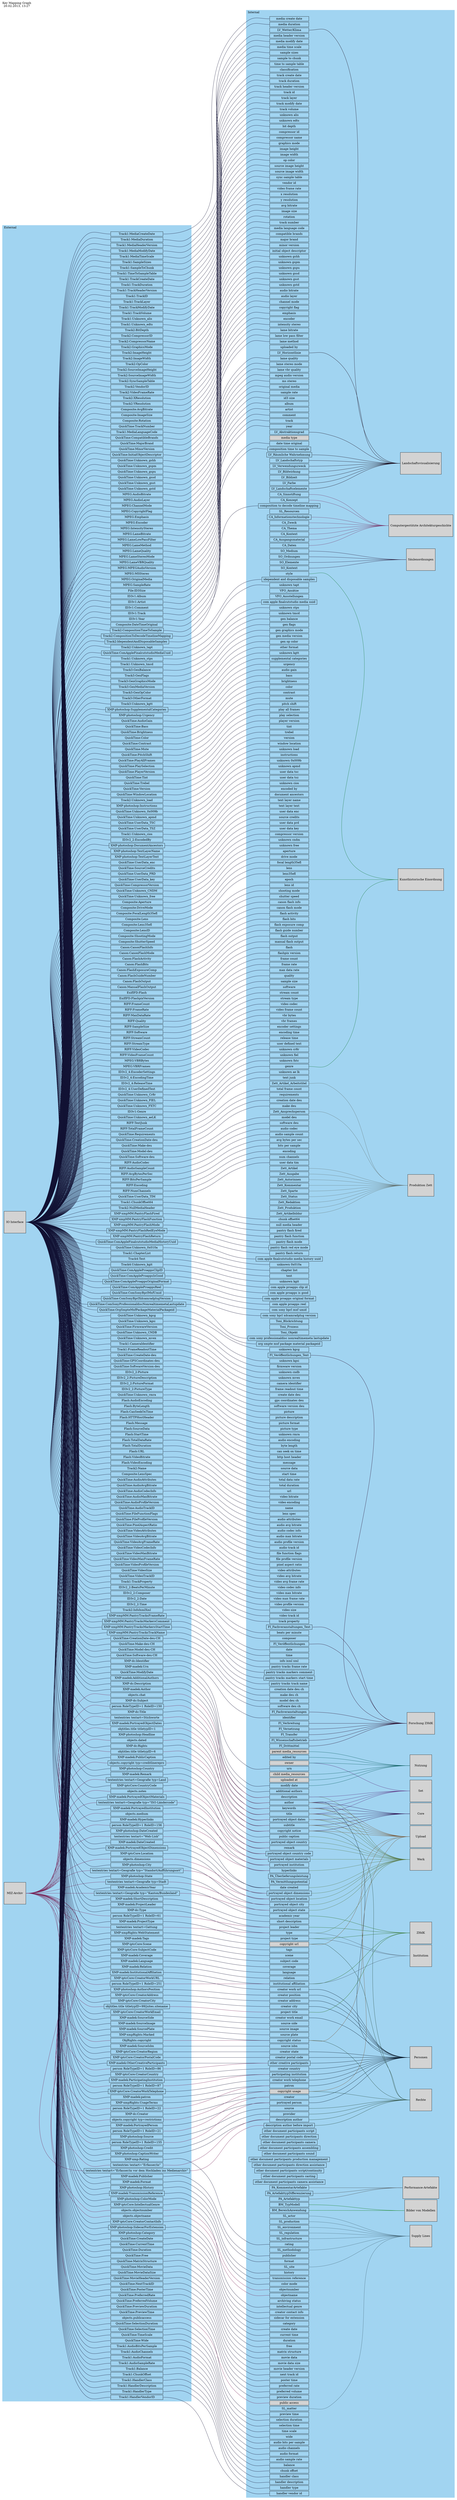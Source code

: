 digraph "Madek keymapping" {
    label = "Key Mapping Graph\n20.02.2013, 13:27"
    labeljust = l
    labelloc = t
    nodesep = .075
    rankdir = LR
    ranksep = 4.0
    style = filled

    subgraph cluster_internal {
        color = "#A1D4F1"
        label = Internal

        identifier [
            height = 0,
            shape = box,
            style = "",
            width = 2.7
        ]

        urn [
            height = 0,
            shape = box,
            style = "",
            width = 2.7
        ]

        title [
            height = 0,
            shape = box,
            style = "",
            width = 2.7
        ]

        subtitle [
            height = 0,
            shape = box,
            style = "",
            width = 2.7
        ]

        author [
            height = 0,
            shape = box,
            style = "",
            width = 2.7
        ]

        "additional authors" [
            height = 0,
            shape = box,
            style = "",
            width = 2.7
        ]

        "institutional affiliation" [
            height = 0,
            shape = box,
            style = "",
            width = 2.7
        ]

        "portrayed object dates" [
            height = 0,
            shape = box,
            style = "",
            width = 2.7
        ]

        keywords [
            height = 0,
            shape = box,
            style = "",
            width = 2.7
        ]

        classification [
            height = 0,
            shape = box,
            style = "",
            width = 2.7
        ]

        "portrayed object location" [
            height = 0,
            shape = box,
            style = "",
            width = 2.7
        ]

        "portrayed object city" [
            height = 0,
            shape = box,
            style = "",
            width = 2.7
        ]

        "portrayed object state" [
            height = 0,
            shape = box,
            style = "",
            width = 2.7
        ]

        "portrayed object country" [
            height = 0,
            shape = box,
            style = "",
            width = 2.7
        ]

        "portrayed object country code" [
            height = 0,
            shape = box,
            style = "",
            width = 2.7
        ]

        "portrayed person" [
            height = 0,
            shape = box,
            style = "",
            width = 2.7
        ]

        "portrayed institution" [
            height = 0,
            shape = box,
            style = "",
            width = 2.7
        ]

        "other creative participants" [
            height = 0,
            shape = box,
            style = "",
            width = 2.7
        ]

        "participating institution" [
            height = 0,
            shape = box,
            style = "",
            width = 2.7
        ]

        patron [
            height = 0,
            shape = box,
            style = "",
            width = 2.7
        ]

        "academic year" [
            height = 0,
            shape = box,
            style = "",
            width = 2.7
        ]

        "project leader" [
            height = 0,
            shape = box,
            style = "",
            width = 2.7
        ]

        "project type" [
            height = 0,
            shape = box,
            style = "",
            width = 2.7
        ]

        description [
            height = 0,
            shape = box,
            style = "",
            width = 2.7
        ]

        "short description" [
            height = 0,
            shape = box,
            style = "",
            width = 2.7
        ]

        "public caption" [
            height = 0,
            shape = box,
            style = "",
            width = 2.7
        ]

        remark [
            height = 0,
            shape = box,
            style = "",
            width = 2.7
        ]

        hyperlinks [
            height = 0,
            shape = box,
            style = "",
            width = 2.7
        ]

        tags [
            height = 0,
            shape = box,
            style = "",
            width = 2.7
        ]

        type [
            height = 0,
            shape = box,
            style = "",
            width = 2.7
        ]

        scene [
            height = 0,
            shape = box,
            style = "",
            width = 2.7
        ]

        "subject code" [
            height = 0,
            shape = box,
            style = "",
            width = 2.7
        ]

        coverage [
            height = 0,
            shape = box,
            style = "",
            width = 2.7
        ]

        language [
            height = 0,
            shape = box,
            style = "",
            width = 2.7
        ]

        relation [
            height = 0,
            shape = box,
            style = "",
            width = 2.7
        ]

        creator [
            height = 0,
            shape = box,
            style = "",
            width = 2.7
        ]

        "creator address" [
            height = 0,
            shape = box,
            style = "",
            width = 2.7
        ]

        "creator city" [
            height = 0,
            shape = box,
            style = "",
            width = 2.7
        ]

        "creator state" [
            height = 0,
            shape = box,
            style = "",
            width = 2.7
        ]

        "creator postal code" [
            height = 0,
            shape = box,
            style = "",
            width = 2.7
        ]

        "creator country" [
            height = 0,
            shape = box,
            style = "",
            width = 2.7
        ]

        "creator work telephone" [
            height = 0,
            shape = box,
            style = "",
            width = 2.7
        ]

        "creator work email" [
            height = 0,
            shape = box,
            style = "",
            width = 2.7
        ]

        "creator work url" [
            height = 0,
            shape = box,
            style = "",
            width = 2.7
        ]

        "creator position" [
            height = 0,
            shape = box,
            style = "",
            width = 2.7
        ]

        source [
            height = 0,
            shape = box,
            style = "",
            width = 2.7
        ]

        "source side" [
            height = 0,
            shape = box,
            style = "",
            width = 2.7
        ]

        "source image" [
            height = 0,
            shape = box,
            style = "",
            width = 2.7
        ]

        "source plate" [
            height = 0,
            shape = box,
            style = "",
            width = 2.7
        ]

        "source isbn" [
            height = 0,
            shape = box,
            style = "",
            width = 2.7
        ]

        "copyright notice" [
            height = 0,
            shape = box,
            style = "",
            width = 2.7
        ]

        "copyright status" [
            height = 0,
            shape = box,
            style = "",
            width = 2.7
        ]

        "copyright usage" [
            height = 0,
            shape = box,
            style = filled,
            width = 2.7
        ]

        "copyright url" [
            height = 0,
            shape = box,
            style = filled,
            width = 2.7
        ]

        provider [
            height = 0,
            shape = box,
            style = "",
            width = 2.7
        ]

        "portrayed object dimensions" [
            height = 0,
            shape = box,
            style = "",
            width = 2.7
        ]

        "portrayed object materials" [
            height = 0,
            shape = box,
            style = "",
            width = 2.7
        ]

        rating [
            height = 0,
            shape = box,
            style = "",
            width = 2.7
        ]

        "uploaded by" [
            height = 0,
            shape = box,
            style = "",
            width = 2.7
        ]

        "uploaded at" [
            height = 0,
            shape = box,
            style = filled,
            width = 2.7
        ]

        "description author" [
            height = 0,
            shape = box,
            style = "",
            width = 2.7
        ]

        publisher [
            height = 0,
            shape = box,
            style = "",
            width = 2.7
        ]

        format [
            height = 0,
            shape = box,
            style = "",
            width = 2.7
        ]

        "date created" [
            height = 0,
            shape = box,
            style = "",
            width = 2.7
        ]

        "transmission reference" [
            height = 0,
            shape = box,
            style = "",
            width = 2.7
        ]

        objectnumber [
            height = 0,
            shape = box,
            style = "",
            width = 2.7
        ]

        objectname [
            height = 0,
            shape = box,
            style = "",
            width = 2.7
        ]

        "color mode" [
            height = 0,
            shape = box,
            style = "",
            width = 2.7
        ]

        history [
            height = 0,
            shape = box,
            style = "",
            width = 2.7
        ]

        "intellectual genre" [
            height = 0,
            shape = box,
            style = "",
            width = 2.7
        ]

        "creator contact info" [
            height = 0,
            shape = box,
            style = "",
            width = 2.7
        ]

        "project title" [
            height = 0,
            shape = box,
            style = "",
            width = 2.7
        ]

        "public access" [
            height = 0,
            shape = box,
            style = filled,
            width = 2.7
        ]

        "edited by" [
            height = 0,
            shape = box,
            style = "",
            width = 2.7
        ]

        "media type" [
            height = 0,
            shape = box,
            style = filled,
            width = 2.7
        ]

        "description author before import" [
            height = 0,
            shape = box,
            style = "",
            width = 2.7
        ]

        "sidecar for extension" [
            height = 0,
            shape = box,
            style = "",
            width = 2.7
        ]

        LV_Landschaftstyp [
            height = 0,
            shape = box,
            style = "",
            width = 2.7
        ]

        LV_Verwendungszweck [
            height = 0,
            shape = box,
            style = "",
            width = 2.7
        ]

        LV_Bildwirkung [
            height = 0,
            shape = box,
            style = "",
            width = 2.7
        ]

        LV_Bildzeit [
            height = 0,
            shape = box,
            style = "",
            width = 2.7
        ]

        LV_Farbe [
            height = 0,
            shape = box,
            style = "",
            width = 2.7
        ]

        LV_Landschaftselemente [
            height = 0,
            shape = box,
            style = "",
            width = 2.7
        ]

        "LV_Wetter/Klima" [
            height = 0,
            shape = box,
            style = "",
            width = 2.7
        ]

        LV_Horizontlinie [
            height = 0,
            shape = box,
            style = "",
            width = 2.7
        ]

        LV_Abstraktionsgrad [
            height = 0,
            shape = box,
            style = "",
            width = 2.7
        ]

        category [
            height = 0,
            shape = box,
            style = "",
            width = 2.7
        ]

        SL_Resourcen [
            height = 0,
            shape = box,
            style = "",
            width = 2.7
        ]

        SO_Ordnungen [
            height = 0,
            shape = box,
            style = "",
            width = 2.7
        ]

        CA_Konzept [
            height = 0,
            shape = box,
            style = "",
            width = 2.7
        ]

        CA_Informationstechnologie [
            height = 0,
            shape = box,
            style = "",
            width = 2.7
        ]

        CA_Zweck [
            height = 0,
            shape = box,
            style = "",
            width = 2.7
        ]

        CA_Thema [
            height = 0,
            shape = box,
            style = "",
            width = 2.7
        ]

        CA_Kontext [
            height = 0,
            shape = box,
            style = "",
            width = 2.7
        ]

        CA_Ausgangsmaterial [
            height = 0,
            shape = box,
            style = "",
            width = 2.7
        ]

        CA_Daten [
            height = 0,
            shape = box,
            style = "",
            width = 2.7
        ]

        CA_Sinnstiftung [
            height = 0,
            shape = box,
            style = "",
            width = 2.7
        ]

        epoch [
            height = 0,
            shape = box,
            style = "",
            width = 2.7
        ]

        SO_Elemente [
            height = 0,
            shape = box,
            style = "",
            width = 2.7
        ]

        SO_Kontext [
            height = 0,
            shape = box,
            style = "",
            width = 2.7
        ]

        SO_Medium [
            height = 0,
            shape = box,
            style = "",
            width = 2.7
        ]

        VFO_Ansätze [
            height = 0,
            shape = box,
            style = "",
            width = 2.7
        ]

        VFO_Ausstellungen [
            height = 0,
            shape = box,
            style = "",
            width = 2.7
        ]

        "create date" [
            height = 0,
            shape = box,
            style = "",
            width = 2.7
        ]

        "current time" [
            height = 0,
            shape = box,
            style = "",
            width = 2.7
        ]

        duration [
            height = 0,
            shape = box,
            style = "",
            width = 2.7
        ]

        free [
            height = 0,
            shape = box,
            style = "",
            width = 2.7
        ]

        "matrix structure" [
            height = 0,
            shape = box,
            style = "",
            width = 2.7
        ]

        "modify date" [
            height = 0,
            shape = box,
            style = "",
            width = 2.7
        ]

        "movie data" [
            height = 0,
            shape = box,
            style = "",
            width = 2.7
        ]

        "movie data size" [
            height = 0,
            shape = box,
            style = "",
            width = 2.7
        ]

        "movie header version" [
            height = 0,
            shape = box,
            style = "",
            width = 2.7
        ]

        "next track id" [
            height = 0,
            shape = box,
            style = "",
            width = 2.7
        ]

        "poster time" [
            height = 0,
            shape = box,
            style = "",
            width = 2.7
        ]

        "preferred rate" [
            height = 0,
            shape = box,
            style = "",
            width = 2.7
        ]

        "preferred volume" [
            height = 0,
            shape = box,
            style = "",
            width = 2.7
        ]

        "preview duration" [
            height = 0,
            shape = box,
            style = "",
            width = 2.7
        ]

        "LV_Räumliche Wahrnehmung" [
            height = 0,
            shape = box,
            style = "",
            width = 2.7
        ]

        "preview time" [
            height = 0,
            shape = box,
            style = "",
            width = 2.7
        ]

        "selection duration" [
            height = 0,
            shape = box,
            style = "",
            width = 2.7
        ]

        "selection time" [
            height = 0,
            shape = box,
            style = "",
            width = 2.7
        ]

        "time scale" [
            height = 0,
            shape = box,
            style = "",
            width = 2.7
        ]

        wide [
            height = 0,
            shape = box,
            style = "",
            width = 2.7
        ]

        "audio bits per sample" [
            height = 0,
            shape = box,
            style = "",
            width = 2.7
        ]

        "audio channels" [
            height = 0,
            shape = box,
            style = "",
            width = 2.7
        ]

        "audio format" [
            height = 0,
            shape = box,
            style = "",
            width = 2.7
        ]

        "audio sample rate" [
            height = 0,
            shape = box,
            style = "",
            width = 2.7
        ]

        balance [
            height = 0,
            shape = box,
            style = "",
            width = 2.7
        ]

        "chunk offset" [
            height = 0,
            shape = box,
            style = "",
            width = 2.7
        ]

        "handler class" [
            height = 0,
            shape = box,
            style = "",
            width = 2.7
        ]

        "handler description" [
            height = 0,
            shape = box,
            style = "",
            width = 2.7
        ]

        "handler type" [
            height = 0,
            shape = box,
            style = "",
            width = 2.7
        ]

        "handler vendor id" [
            height = 0,
            shape = box,
            style = "",
            width = 2.7
        ]

        "media create date" [
            height = 0,
            shape = box,
            style = "",
            width = 2.7
        ]

        "media duration" [
            height = 0,
            shape = box,
            style = "",
            width = 2.7
        ]

        "media header version" [
            height = 0,
            shape = box,
            style = "",
            width = 2.7
        ]

        "media modify date" [
            height = 0,
            shape = box,
            style = "",
            width = 2.7
        ]

        "media time scale" [
            height = 0,
            shape = box,
            style = "",
            width = 2.7
        ]

        "sample sizes" [
            height = 0,
            shape = box,
            style = "",
            width = 2.7
        ]

        "sample to chunk" [
            height = 0,
            shape = box,
            style = "",
            width = 2.7
        ]

        "time to sample table" [
            height = 0,
            shape = box,
            style = "",
            width = 2.7
        ]

        "track create date" [
            height = 0,
            shape = box,
            style = "",
            width = 2.7
        ]

        "track duration" [
            height = 0,
            shape = box,
            style = "",
            width = 2.7
        ]

        "track header version" [
            height = 0,
            shape = box,
            style = "",
            width = 2.7
        ]

        "track id" [
            height = 0,
            shape = box,
            style = "",
            width = 2.7
        ]

        "track layer" [
            height = 0,
            shape = box,
            style = "",
            width = 2.7
        ]

        "track modify date" [
            height = 0,
            shape = box,
            style = "",
            width = 2.7
        ]

        "track volume" [
            height = 0,
            shape = box,
            style = "",
            width = 2.7
        ]

        "unknown alis" [
            height = 0,
            shape = box,
            style = "",
            width = 2.7
        ]

        "unknown edts" [
            height = 0,
            shape = box,
            style = "",
            width = 2.7
        ]

        "bit depth" [
            height = 0,
            shape = box,
            style = "",
            width = 2.7
        ]

        "compressor id" [
            height = 0,
            shape = box,
            style = "",
            width = 2.7
        ]

        "compressor name" [
            height = 0,
            shape = box,
            style = "",
            width = 2.7
        ]

        "graphics mode" [
            height = 0,
            shape = box,
            style = "",
            width = 2.7
        ]

        "image height" [
            height = 0,
            shape = box,
            style = "",
            width = 2.7
        ]

        "image width" [
            height = 0,
            shape = box,
            style = "",
            width = 2.7
        ]

        "op color" [
            height = 0,
            shape = box,
            style = "",
            width = 2.7
        ]

        "source image height" [
            height = 0,
            shape = box,
            style = "",
            width = 2.7
        ]

        "source image width" [
            height = 0,
            shape = box,
            style = "",
            width = 2.7
        ]

        "sync sample table" [
            height = 0,
            shape = box,
            style = "",
            width = 2.7
        ]

        "vendor id" [
            height = 0,
            shape = box,
            style = "",
            width = 2.7
        ]

        "video frame rate" [
            height = 0,
            shape = box,
            style = "",
            width = 2.7
        ]

        "x resolution" [
            height = 0,
            shape = box,
            style = "",
            width = 2.7
        ]

        "y resolution" [
            height = 0,
            shape = box,
            style = "",
            width = 2.7
        ]

        "avg bitrate" [
            height = 0,
            shape = box,
            style = "",
            width = 2.7
        ]

        "image size" [
            height = 0,
            shape = box,
            style = "",
            width = 2.7
        ]

        rotation [
            height = 0,
            shape = box,
            style = "",
            width = 2.7
        ]

        "track number" [
            height = 0,
            shape = box,
            style = "",
            width = 2.7
        ]

        "media language code" [
            height = 0,
            shape = box,
            style = "",
            width = 2.7
        ]

        "compatible brands" [
            height = 0,
            shape = box,
            style = "",
            width = 2.7
        ]

        "major brand" [
            height = 0,
            shape = box,
            style = "",
            width = 2.7
        ]

        "minor version" [
            height = 0,
            shape = box,
            style = "",
            width = 2.7
        ]

        "initial object descriptor" [
            height = 0,
            shape = box,
            style = "",
            width = 2.7
        ]

        "unknown gshh" [
            height = 0,
            shape = box,
            style = "",
            width = 2.7
        ]

        "unknown gspm" [
            height = 0,
            shape = box,
            style = "",
            width = 2.7
        ]

        "unknown gspu" [
            height = 0,
            shape = box,
            style = "",
            width = 2.7
        ]

        "unknown gssd" [
            height = 0,
            shape = box,
            style = "",
            width = 2.7
        ]

        "unknown gsst" [
            height = 0,
            shape = box,
            style = "",
            width = 2.7
        ]

        "unknown gstd" [
            height = 0,
            shape = box,
            style = "",
            width = 2.7
        ]

        "audio bitrate" [
            height = 0,
            shape = box,
            style = "",
            width = 2.7
        ]

        "audio layer" [
            height = 0,
            shape = box,
            style = "",
            width = 2.7
        ]

        "channel mode" [
            height = 0,
            shape = box,
            style = "",
            width = 2.7
        ]

        "copyright flag" [
            height = 0,
            shape = box,
            style = "",
            width = 2.7
        ]

        emphasis [
            height = 0,
            shape = box,
            style = "",
            width = 2.7
        ]

        encoder [
            height = 0,
            shape = box,
            style = "",
            width = 2.7
        ]

        "intensity stereo" [
            height = 0,
            shape = box,
            style = "",
            width = 2.7
        ]

        "lame bitrate" [
            height = 0,
            shape = box,
            style = "",
            width = 2.7
        ]

        "lame low pass filter" [
            height = 0,
            shape = box,
            style = "",
            width = 2.7
        ]

        "lame method" [
            height = 0,
            shape = box,
            style = "",
            width = 2.7
        ]

        "lame quality" [
            height = 0,
            shape = box,
            style = "",
            width = 2.7
        ]

        "lame stereo mode" [
            height = 0,
            shape = box,
            style = "",
            width = 2.7
        ]

        "lame vbr quality" [
            height = 0,
            shape = box,
            style = "",
            width = 2.7
        ]

        "mpeg audio version" [
            height = 0,
            shape = box,
            style = "",
            width = 2.7
        ]

        "ms stereo" [
            height = 0,
            shape = box,
            style = "",
            width = 2.7
        ]

        "original media" [
            height = 0,
            shape = box,
            style = "",
            width = 2.7
        ]

        "sample rate" [
            height = 0,
            shape = box,
            style = "",
            width = 2.7
        ]

        "id3 size" [
            height = 0,
            shape = box,
            style = "",
            width = 2.7
        ]

        album [
            height = 0,
            shape = box,
            style = "",
            width = 2.7
        ]

        artist [
            height = 0,
            shape = box,
            style = "",
            width = 2.7
        ]

        comment [
            height = 0,
            shape = box,
            style = "",
            width = 2.7
        ]

        genre [
            height = 0,
            shape = box,
            style = "",
            width = 2.7
        ]

        track [
            height = 0,
            shape = box,
            style = "",
            width = 2.7
        ]

        year [
            height = 0,
            shape = box,
            style = "",
            width = 2.7
        ]

        "date time original" [
            height = 0,
            shape = box,
            style = "",
            width = 2.7
        ]

        style [
            height = 0,
            shape = box,
            style = "",
            width = 2.7
        ]

        Zett_Ansprechsperson [
            height = 0,
            shape = box,
            style = "",
            width = 2.7
        ]

        Zett_Artikel [
            height = 0,
            shape = box,
            style = "",
            width = 2.7
        ]

        Zett_Ausgabe [
            height = 0,
            shape = box,
            style = "",
            width = 2.7
        ]

        Zett_Autorinnen [
            height = 0,
            shape = box,
            style = "",
            width = 2.7
        ]

        Zett_Kommentar [
            height = 0,
            shape = box,
            style = "",
            width = 2.7
        ]

        Zett_Sparte [
            height = 0,
            shape = box,
            style = "",
            width = 2.7
        ]

        Zett_Status [
            height = 0,
            shape = box,
            style = "",
            width = 2.7
        ]

        Zett_Redaktion [
            height = 0,
            shape = box,
            style = "",
            width = 2.7
        ]

        Zett_Produktion [
            height = 0,
            shape = box,
            style = "",
            width = 2.7
        ]

        "composition time to sample" [
            height = 0,
            shape = box,
            style = "",
            width = 2.7
        ]

        "composition to decode timeline mapping" [
            height = 0,
            shape = box,
            style = "",
            width = 2.7
        ]

        "idependent and disposable samples" [
            height = 0,
            shape = box,
            style = "",
            width = 2.7
        ]

        "unknown tapt" [
            height = 0,
            shape = box,
            style = "",
            width = 2.7
        ]

        "com apple finalcutstudio media uuid" [
            height = 0,
            shape = box,
            style = "",
            width = 2.7
        ]

        "unknown stps" [
            height = 0,
            shape = box,
            style = "",
            width = 2.7
        ]

        "unknown tmcd" [
            height = 0,
            shape = box,
            style = "",
            width = 2.7
        ]

        "gen balance" [
            height = 0,
            shape = box,
            style = "",
            width = 2.7
        ]

        "gen flags" [
            height = 0,
            shape = box,
            style = "",
            width = 2.7
        ]

        "gen graphics mode" [
            height = 0,
            shape = box,
            style = "",
            width = 2.7
        ]

        "gen media version" [
            height = 0,
            shape = box,
            style = "",
            width = 2.7
        ]

        "gen op color" [
            height = 0,
            shape = box,
            style = "",
            width = 2.7
        ]

        "other format" [
            height = 0,
            shape = box,
            style = "",
            width = 2.7
        ]

        "unknown kgtt" [
            height = 0,
            shape = box,
            style = "",
            width = 2.7
        ]

        "supplemental categories" [
            height = 0,
            shape = box,
            style = "",
            width = 2.7
        ]

        urgency [
            height = 0,
            shape = box,
            style = "",
            width = 2.7
        ]

        Toni_Blickrichtung [
            height = 0,
            shape = box,
            style = "",
            width = 2.7
        ]

        Toni_Prozess [
            height = 0,
            shape = box,
            style = "",
            width = 2.7
        ]

        Toni_Objekt [
            height = 0,
            shape = box,
            style = "",
            width = 2.7
        ]

        Zett_Artikelbildnr [
            height = 0,
            shape = box,
            style = "",
            width = 2.7
        ]

        Zett_Artikel_Arbeitstitel [
            height = 0,
            shape = box,
            style = "",
            width = 2.7
        ]

        "audio gain" [
            height = 0,
            shape = box,
            style = "",
            width = 2.7
        ]

        bass [
            height = 0,
            shape = box,
            style = "",
            width = 2.7
        ]

        brightness [
            height = 0,
            shape = box,
            style = "",
            width = 2.7
        ]

        color [
            height = 0,
            shape = box,
            style = "",
            width = 2.7
        ]

        contrast [
            height = 0,
            shape = box,
            style = "",
            width = 2.7
        ]

        mute [
            height = 0,
            shape = box,
            style = "",
            width = 2.7
        ]

        "pitch shift" [
            height = 0,
            shape = box,
            style = "",
            width = 2.7
        ]

        "play all frames" [
            height = 0,
            shape = box,
            style = "",
            width = 2.7
        ]

        "play selection" [
            height = 0,
            shape = box,
            style = "",
            width = 2.7
        ]

        "player version" [
            height = 0,
            shape = box,
            style = "",
            width = 2.7
        ]

        tint [
            height = 0,
            shape = box,
            style = "",
            width = 2.7
        ]

        trebel [
            height = 0,
            shape = box,
            style = "",
            width = 2.7
        ]

        version [
            height = 0,
            shape = box,
            style = "",
            width = 2.7
        ]

        "window location" [
            height = 0,
            shape = box,
            style = "",
            width = 2.7
        ]

        "unknown load" [
            height = 0,
            shape = box,
            style = "",
            width = 2.7
        ]

        instructions [
            height = 0,
            shape = box,
            style = "",
            width = 2.7
        ]

        "unknown 0x009b" [
            height = 0,
            shape = box,
            style = "",
            width = 2.7
        ]

        "unknown apmd" [
            height = 0,
            shape = box,
            style = "",
            width = 2.7
        ]

        "user data tsc" [
            height = 0,
            shape = box,
            style = "",
            width = 2.7
        ]

        "user data tsz" [
            height = 0,
            shape = box,
            style = "",
            width = 2.7
        ]

        "unknown cios" [
            height = 0,
            shape = box,
            style = "",
            width = 2.7
        ]

        "encoded by" [
            height = 0,
            shape = box,
            style = "",
            width = 2.7
        ]

        "document ancestors" [
            height = 0,
            shape = box,
            style = "",
            width = 2.7
        ]

        "text layer name" [
            height = 0,
            shape = box,
            style = "",
            width = 2.7
        ]

        "text layer text" [
            height = 0,
            shape = box,
            style = "",
            width = 2.7
        ]

        "user data enc" [
            height = 0,
            shape = box,
            style = "",
            width = 2.7
        ]

        "source credits" [
            height = 0,
            shape = box,
            style = "",
            width = 2.7
        ]

        "user data prd" [
            height = 0,
            shape = box,
            style = "",
            width = 2.7
        ]

        "user data key" [
            height = 0,
            shape = box,
            style = "",
            width = 2.7
        ]

        "compressor version" [
            height = 0,
            shape = box,
            style = "",
            width = 2.7
        ]

        "unknown cndm" [
            height = 0,
            shape = box,
            style = "",
            width = 2.7
        ]

        "unknown free" [
            height = 0,
            shape = box,
            style = "",
            width = 2.7
        ]

        aperture [
            height = 0,
            shape = box,
            style = "",
            width = 2.7
        ]

        "drive mode" [
            height = 0,
            shape = box,
            style = "",
            width = 2.7
        ]

        "focal length35efl" [
            height = 0,
            shape = box,
            style = "",
            width = 2.7
        ]

        lens [
            height = 0,
            shape = box,
            style = "",
            width = 2.7
        ]

        lens35efl [
            height = 0,
            shape = box,
            style = "",
            width = 2.7
        ]

        "lens id" [
            height = 0,
            shape = box,
            style = "",
            width = 2.7
        ]

        "shooting mode" [
            height = 0,
            shape = box,
            style = "",
            width = 2.7
        ]

        "shutter speed" [
            height = 0,
            shape = box,
            style = "",
            width = 2.7
        ]

        "canon flash info" [
            height = 0,
            shape = box,
            style = "",
            width = 2.7
        ]

        "canon flash mode" [
            height = 0,
            shape = box,
            style = "",
            width = 2.7
        ]

        "flash activity" [
            height = 0,
            shape = box,
            style = "",
            width = 2.7
        ]

        "flash bits" [
            height = 0,
            shape = box,
            style = "",
            width = 2.7
        ]

        "flash exposure comp" [
            height = 0,
            shape = box,
            style = "",
            width = 2.7
        ]

        "flash guide number" [
            height = 0,
            shape = box,
            style = "",
            width = 2.7
        ]

        "flash output" [
            height = 0,
            shape = box,
            style = "",
            width = 2.7
        ]

        "manual flash output" [
            height = 0,
            shape = box,
            style = "",
            width = 2.7
        ]

        flash [
            height = 0,
            shape = box,
            style = "",
            width = 2.7
        ]

        "flashpix version" [
            height = 0,
            shape = box,
            style = "",
            width = 2.7
        ]

        "frame count" [
            height = 0,
            shape = box,
            style = "",
            width = 2.7
        ]

        "frame rate" [
            height = 0,
            shape = box,
            style = "",
            width = 2.7
        ]

        "max data rate" [
            height = 0,
            shape = box,
            style = "",
            width = 2.7
        ]

        quality [
            height = 0,
            shape = box,
            style = "",
            width = 2.7
        ]

        "sample size" [
            height = 0,
            shape = box,
            style = "",
            width = 2.7
        ]

        software [
            height = 0,
            shape = box,
            style = "",
            width = 2.7
        ]

        "stream count" [
            height = 0,
            shape = box,
            style = "",
            width = 2.7
        ]

        "stream type" [
            height = 0,
            shape = box,
            style = "",
            width = 2.7
        ]

        "video codec" [
            height = 0,
            shape = box,
            style = "",
            width = 2.7
        ]

        "video frame count" [
            height = 0,
            shape = box,
            style = "",
            width = 2.7
        ]

        "vbr bytes" [
            height = 0,
            shape = box,
            style = "",
            width = 2.7
        ]

        "vbr frames" [
            height = 0,
            shape = box,
            style = "",
            width = 2.7
        ]

        "encoder settings" [
            height = 0,
            shape = box,
            style = "",
            width = 2.7
        ]

        "encoding time" [
            height = 0,
            shape = box,
            style = "",
            width = 2.7
        ]

        "release time" [
            height = 0,
            shape = box,
            style = "",
            width = 2.7
        ]

        "user defined text" [
            height = 0,
            shape = box,
            style = "",
            width = 2.7
        ]

        FI_Veröffentlichungen [
            height = 0,
            shape = box,
            style = "",
            width = 2.7
        ]

        FI_Fachveranstaltungen [
            height = 0,
            shape = box,
            style = "",
            width = 2.7
        ]

        FI_Verbreitung [
            height = 0,
            shape = box,
            style = "",
            width = 2.7
        ]

        FI_Transfer [
            height = 0,
            shape = box,
            style = "",
            width = 2.7
        ]

        FI_Vernetzung [
            height = 0,
            shape = box,
            style = "",
            width = 2.7
        ]

        FI_Wissenschaftsbetrieb [
            height = 0,
            shape = box,
            style = "",
            width = 2.7
        ]

        FI_Drittmittel [
            height = 0,
            shape = box,
            style = "",
            width = 2.7
        ]

        FI_Veröffentlichungen_Text [
            height = 0,
            shape = box,
            style = "",
            width = 2.7
        ]

        FI_Fachveranstaltungen_Text [
            height = 0,
            shape = box,
            style = "",
            width = 2.7
        ]

        "unknown cr8r" [
            height = 0,
            shape = box,
            style = "",
            width = 2.7
        ]

        "unknown fiel" [
            height = 0,
            shape = box,
            style = "",
            width = 2.7
        ]

        "unknown fxtc" [
            height = 0,
            shape = box,
            style = "",
            width = 2.7
        ]

        "unknown ae lk" [
            height = 0,
            shape = box,
            style = "",
            width = 2.7
        ]

        "text junk" [
            height = 0,
            shape = box,
            style = "",
            width = 2.7
        ]

        "total frame count" [
            height = 0,
            shape = box,
            style = "",
            width = 2.7
        ]

        requirements [
            height = 0,
            shape = box,
            style = "",
            width = 2.7
        ]

        "creation date deu" [
            height = 0,
            shape = box,
            style = "",
            width = 2.7
        ]

        "make deu" [
            height = 0,
            shape = box,
            style = "",
            width = 2.7
        ]

        "model deu" [
            height = 0,
            shape = box,
            style = "",
            width = 2.7
        ]

        "software deu" [
            height = 0,
            shape = box,
            style = "",
            width = 2.7
        ]

        "audio codec" [
            height = 0,
            shape = box,
            style = "",
            width = 2.7
        ]

        "audio sample count" [
            height = 0,
            shape = box,
            style = "",
            width = 2.7
        ]

        "avg bytes per sec" [
            height = 0,
            shape = box,
            style = "",
            width = 2.7
        ]

        "bits per sample" [
            height = 0,
            shape = box,
            style = "",
            width = 2.7
        ]

        encoding [
            height = 0,
            shape = box,
            style = "",
            width = 2.7
        ]

        "num channels" [
            height = 0,
            shape = box,
            style = "",
            width = 2.7
        ]

        PA_Artefakttyp [
            height = 0,
            shape = box,
            style = "",
            width = 2.7
        ]

        PA_Überlieferungsleistung [
            height = 0,
            shape = box,
            style = "",
            width = 2.7
        ]

        PA_Vermittlungspotential [
            height = 0,
            shape = box,
            style = "",
            width = 2.7
        ]

        PA_KommentarArtefakte [
            height = 0,
            shape = box,
            style = "",
            width = 2.7
        ]

        PA_ArtefakttypDifferenzierung [
            height = 0,
            shape = box,
            style = "",
            width = 2.7
        ]

        "user data tim" [
            height = 0,
            shape = box,
            style = "",
            width = 2.7
        ]

        "chunk offset64" [
            height = 0,
            shape = box,
            style = "",
            width = 2.7
        ]

        "null media header" [
            height = 0,
            shape = box,
            style = "",
            width = 2.7
        ]

        "pantry flash fired" [
            height = 0,
            shape = box,
            style = "",
            width = 2.7
        ]

        "pantry flash function" [
            height = 0,
            shape = box,
            style = "",
            width = 2.7
        ]

        "pantry flash mode" [
            height = 0,
            shape = box,
            style = "",
            width = 2.7
        ]

        "pantry flash red eye mode" [
            height = 0,
            shape = box,
            style = "",
            width = 2.7
        ]

        "pantry flash return" [
            height = 0,
            shape = box,
            style = "",
            width = 2.7
        ]

        owner [
            height = 0,
            shape = box,
            style = filled,
            width = 2.7
        ]

        "com apple finalcutstudio media history uuid" [
            height = 0,
            shape = box,
            style = "",
            width = 2.7
        ]

        "unknown 0x010a" [
            height = 0,
            shape = box,
            style = "",
            width = 2.7
        ]

        "chapter list" [
            height = 0,
            shape = box,
            style = "",
            width = 2.7
        ]

        text [
            height = 0,
            shape = box,
            style = "",
            width = 2.7
        ]

        "unknown kgit" [
            height = 0,
            shape = box,
            style = "",
            width = 2.7
        ]

        "com apple proapps clip id" [
            height = 0,
            shape = box,
            style = "",
            width = 2.7
        ]

        "com apple proapps is good" [
            height = 0,
            shape = box,
            style = "",
            width = 2.7
        ]

        "com apple proapps original format" [
            height = 0,
            shape = box,
            style = "",
            width = 2.7
        ]

        "com apple proapps reel" [
            height = 0,
            shape = box,
            style = "",
            width = 2.7
        ]

        "com sony bprl mxf umid" [
            height = 0,
            shape = box,
            style = "",
            width = 2.7
        ]

        "com sony bprl xdcamradplug version" [
            height = 0,
            shape = box,
            style = "",
            width = 2.7
        ]

        "com sony professionaldisc nonrealtimemeta lastupdate" [
            height = 0,
            shape = box,
            style = "",
            width = 2.7
        ]

        "org smpte mxf package material packageid" [
            height = 0,
            shape = box,
            style = "",
            width = 2.7
        ]

        "unknown kgcg" [
            height = 0,
            shape = box,
            style = "",
            width = 2.7
        ]

        "unknown kgsi" [
            height = 0,
            shape = box,
            style = "",
            width = 2.7
        ]

        "firmware version" [
            height = 0,
            shape = box,
            style = "",
            width = 2.7
        ]

        "unknown cndb" [
            height = 0,
            shape = box,
            style = "",
            width = 2.7
        ]

        "unknown mvex" [
            height = 0,
            shape = box,
            style = "",
            width = 2.7
        ]

        "camera identifier" [
            height = 0,
            shape = box,
            style = "",
            width = 2.7
        ]

        "frame readout time" [
            height = 0,
            shape = box,
            style = "",
            width = 2.7
        ]

        "create date deu" [
            height = 0,
            shape = box,
            style = "",
            width = 2.7
        ]

        "gps coordinates deu" [
            height = 0,
            shape = box,
            style = "",
            width = 2.7
        ]

        "software version deu" [
            height = 0,
            shape = box,
            style = "",
            width = 2.7
        ]

        "child media_resources" [
            height = 0,
            shape = box,
            style = filled,
            width = 2.7
        ]

        "parent media_resources" [
            height = 0,
            shape = box,
            style = filled,
            width = 2.7
        ]

        BM_BereichAnwendung [
            height = 0,
            shape = box,
            style = "",
            width = 2.7
        ]

        BM_TypModell [
            height = 0,
            shape = box,
            style = "",
            width = 2.7
        ]

        picture [
            height = 0,
            shape = box,
            style = "",
            width = 2.7
        ]

        "picture description" [
            height = 0,
            shape = box,
            style = "",
            width = 2.7
        ]

        "picture format" [
            height = 0,
            shape = box,
            style = "",
            width = 2.7
        ]

        "picture type" [
            height = 0,
            shape = box,
            style = "",
            width = 2.7
        ]

        "unknown rmra" [
            height = 0,
            shape = box,
            style = "",
            width = 2.7
        ]

        "other document participants script" [
            height = 0,
            shape = box,
            style = "",
            width = 2.7
        ]

        "other document participants direction" [
            height = 0,
            shape = box,
            style = "",
            width = 2.7
        ]

        "other document participants camera" [
            height = 0,
            shape = box,
            style = "",
            width = 2.7
        ]

        "other document participants assembling" [
            height = 0,
            shape = box,
            style = "",
            width = 2.7
        ]

        "other document participants sound" [
            height = 0,
            shape = box,
            style = "",
            width = 2.7
        ]

        "other document participants production management" [
            height = 0,
            shape = box,
            style = "",
            width = 2.7
        ]

        "other document participants direction assistance" [
            height = 0,
            shape = box,
            style = "",
            width = 2.7
        ]

        "other document participants script/continuity" [
            height = 0,
            shape = box,
            style = "",
            width = 2.7
        ]

        "other document participants casting" [
            height = 0,
            shape = box,
            style = "",
            width = 2.7
        ]

        "other document participants camera assistance" [
            height = 0,
            shape = box,
            style = "",
            width = 2.7
        ]

        SL_matter [
            height = 0,
            shape = box,
            style = "",
            width = 2.7
        ]

        SL_actor [
            height = 0,
            shape = box,
            style = "",
            width = 2.7
        ]

        SL_production [
            height = 0,
            shape = box,
            style = "",
            width = 2.7
        ]

        SL_environment [
            height = 0,
            shape = box,
            style = "",
            width = 2.7
        ]

        SL_regulation [
            height = 0,
            shape = box,
            style = "",
            width = 2.7
        ]

        SL_infrastructure [
            height = 0,
            shape = box,
            style = "",
            width = 2.7
        ]

        SL_methodology [
            height = 0,
            shape = box,
            style = "",
            width = 2.7
        ]

        SL_site [
            height = 0,
            shape = box,
            style = "",
            width = 2.7
        ]

        "audio encoding" [
            height = 0,
            shape = box,
            style = "",
            width = 2.7
        ]

        "byte length" [
            height = 0,
            shape = box,
            style = "",
            width = 2.7
        ]

        "can seek on time" [
            height = 0,
            shape = box,
            style = "",
            width = 2.7
        ]

        "http host header" [
            height = 0,
            shape = box,
            style = "",
            width = 2.7
        ]

        message [
            height = 0,
            shape = box,
            style = "",
            width = 2.7
        ]

        "source data" [
            height = 0,
            shape = box,
            style = "",
            width = 2.7
        ]

        "start time" [
            height = 0,
            shape = box,
            style = "",
            width = 2.7
        ]

        "total data rate" [
            height = 0,
            shape = box,
            style = "",
            width = 2.7
        ]

        "total duration" [
            height = 0,
            shape = box,
            style = "",
            width = 2.7
        ]

        url [
            height = 0,
            shape = box,
            style = "",
            width = 2.7
        ]

        "video bitrate" [
            height = 0,
            shape = box,
            style = "",
            width = 2.7
        ]

        "video encoding" [
            height = 0,
            shape = box,
            style = "",
            width = 2.7
        ]

        "archiving status" [
            height = 0,
            shape = box,
            style = "",
            width = 2.7
        ]

        name [
            height = 0,
            shape = box,
            style = "",
            width = 2.7
        ]

        "lens spec" [
            height = 0,
            shape = box,
            style = "",
            width = 2.7
        ]

        "audio attributes" [
            height = 0,
            shape = box,
            style = "",
            width = 2.7
        ]

        "audio avg bitrate" [
            height = 0,
            shape = box,
            style = "",
            width = 2.7
        ]

        "audio codec info" [
            height = 0,
            shape = box,
            style = "",
            width = 2.7
        ]

        "audio max bitrate" [
            height = 0,
            shape = box,
            style = "",
            width = 2.7
        ]

        "audio profile version" [
            height = 0,
            shape = box,
            style = "",
            width = 2.7
        ]

        "audio track id" [
            height = 0,
            shape = box,
            style = "",
            width = 2.7
        ]

        "file function flags" [
            height = 0,
            shape = box,
            style = "",
            width = 2.7
        ]

        "file profile version" [
            height = 0,
            shape = box,
            style = "",
            width = 2.7
        ]

        "pixel aspect ratio" [
            height = 0,
            shape = box,
            style = "",
            width = 2.7
        ]

        "video attributes" [
            height = 0,
            shape = box,
            style = "",
            width = 2.7
        ]

        "video avg bitrate" [
            height = 0,
            shape = box,
            style = "",
            width = 2.7
        ]

        "video avg frame rate" [
            height = 0,
            shape = box,
            style = "",
            width = 2.7
        ]

        "video codec info" [
            height = 0,
            shape = box,
            style = "",
            width = 2.7
        ]

        "video max bitrate" [
            height = 0,
            shape = box,
            style = "",
            width = 2.7
        ]

        "video max frame rate" [
            height = 0,
            shape = box,
            style = "",
            width = 2.7
        ]

        "video profile version" [
            height = 0,
            shape = box,
            style = "",
            width = 2.7
        ]

        "video size" [
            height = 0,
            shape = box,
            style = "",
            width = 2.7
        ]

        "video track id" [
            height = 0,
            shape = box,
            style = "",
            width = 2.7
        ]

        "track property" [
            height = 0,
            shape = box,
            style = "",
            width = 2.7
        ]

        "beats per minute" [
            height = 0,
            shape = box,
            style = "",
            width = 2.7
        ]

        composer [
            height = 0,
            shape = box,
            style = "",
            width = 2.7
        ]

        date [
            height = 0,
            shape = box,
            style = "",
            width = 2.7
        ]

        time [
            height = 0,
            shape = box,
            style = "",
            width = 2.7
        ]

        "info ixml xml" [
            height = 0,
            shape = box,
            style = "",
            width = 2.7
        ]

        "pantry tracks frame rate" [
            height = 0,
            shape = box,
            style = "",
            width = 2.7
        ]

        "pantry tracks markers comment" [
            height = 0,
            shape = box,
            style = "",
            width = 2.7
        ]

        "pantry tracks markers start time" [
            height = 0,
            shape = box,
            style = "",
            width = 2.7
        ]

        "pantry tracks track name" [
            height = 0,
            shape = box,
            style = "",
            width = 2.7
        ]

        "creation date deu ch" [
            height = 0,
            shape = box,
            style = "",
            width = 2.7
        ]

        "make deu ch" [
            height = 0,
            shape = box,
            style = "",
            width = 2.7
        ]

        "model deu ch" [
            height = 0,
            shape = box,
            style = "",
            width = 2.7
        ]

        "software deu ch" [
            height = 0,
            shape = box,
            style = "",
            width = 2.7
        ]

        Core [
            height = 1.5,
            shape = box,
            style = filled,
            width = 1.5
        ]

        title -> Core [
            arrowhead = none,
            arrowtail = none,
            color = "#220044",
            headport = w,
            tailport = e
        ]

        subtitle -> Core [
            arrowhead = none,
            arrowtail = none,
            color = "#220044",
            headport = w,
            tailport = e
        ]

        author -> Core [
            arrowhead = none,
            arrowtail = none,
            color = "#220044",
            headport = w,
            tailport = e
        ]

        "portrayed object dates" -> Core [
            arrowhead = none,
            arrowtail = none,
            color = "#220044",
            headport = w,
            tailport = e
        ]

        keywords -> Core [
            arrowhead = none,
            arrowtail = none,
            color = "#220044",
            headport = w,
            tailport = e
        ]

        "copyright notice" -> Core [
            arrowhead = none,
            arrowtail = none,
            color = "#220044",
            headport = w,
            tailport = e
        ]

        Werk [
            height = 1.5,
            shape = box,
            style = filled,
            width = 1.5
        ]

        title -> Werk [
            arrowhead = none,
            arrowtail = none,
            color = "#557744",
            headport = w,
            tailport = e
        ]

        subtitle -> Werk [
            arrowhead = none,
            arrowtail = none,
            color = "#557744",
            headport = w,
            tailport = e
        ]

        "portrayed object dates" -> Werk [
            arrowhead = none,
            arrowtail = none,
            color = "#557744",
            headport = w,
            tailport = e
        ]

        "date created" -> Werk [
            arrowhead = none,
            arrowtail = none,
            color = "#557744",
            headport = w,
            tailport = e
        ]

        keywords -> Werk [
            arrowhead = none,
            arrowtail = none,
            color = "#557744",
            headport = w,
            tailport = e
        ]

        type -> Werk [
            arrowhead = none,
            arrowtail = none,
            color = "#557744",
            headport = w,
            tailport = e
        ]

        "public caption" -> Werk [
            arrowhead = none,
            arrowtail = none,
            color = "#557744",
            headport = w,
            tailport = e
        ]

        description -> Werk [
            arrowhead = none,
            arrowtail = none,
            color = "#557744",
            headport = w,
            tailport = e
        ]

        "portrayed object dimensions" -> Werk [
            arrowhead = none,
            arrowtail = none,
            color = "#557744",
            headport = w,
            tailport = e
        ]

        "portrayed object materials" -> Werk [
            arrowhead = none,
            arrowtail = none,
            color = "#557744",
            headport = w,
            tailport = e
        ]

        remark -> Werk [
            arrowhead = none,
            arrowtail = none,
            color = "#557744",
            headport = w,
            tailport = e
        ]

        hyperlinks -> Werk [
            arrowhead = none,
            arrowtail = none,
            color = "#557744",
            headport = w,
            tailport = e
        ]

        "portrayed object location" -> Werk [
            arrowhead = none,
            arrowtail = none,
            color = "#557744",
            headport = w,
            tailport = e
        ]

        "portrayed object city" -> Werk [
            arrowhead = none,
            arrowtail = none,
            color = "#557744",
            headport = w,
            tailport = e
        ]

        "portrayed object state" -> Werk [
            arrowhead = none,
            arrowtail = none,
            color = "#557744",
            headport = w,
            tailport = e
        ]

        "portrayed object country" -> Werk [
            arrowhead = none,
            arrowtail = none,
            color = "#557744",
            headport = w,
            tailport = e
        ]

        Personen [
            height = 1.5,
            shape = box,
            style = filled,
            width = 1.5
        ]

        author -> Personen [
            arrowhead = none,
            arrowtail = none,
            color = "#001122",
            headport = w,
            tailport = e
        ]

        creator -> Personen [
            arrowhead = none,
            arrowtail = none,
            color = "#001122",
            headport = w,
            tailport = e
        ]

        "creator address" -> Personen [
            arrowhead = none,
            arrowtail = none,
            color = "#001122",
            headport = w,
            tailport = e
        ]

        "creator city" -> Personen [
            arrowhead = none,
            arrowtail = none,
            color = "#001122",
            headport = w,
            tailport = e
        ]

        "creator state" -> Personen [
            arrowhead = none,
            arrowtail = none,
            color = "#001122",
            headport = w,
            tailport = e
        ]

        "creator postal code" -> Personen [
            arrowhead = none,
            arrowtail = none,
            color = "#001122",
            headport = w,
            tailport = e
        ]

        "creator country" -> Personen [
            arrowhead = none,
            arrowtail = none,
            color = "#001122",
            headport = w,
            tailport = e
        ]

        "creator work telephone" -> Personen [
            arrowhead = none,
            arrowtail = none,
            color = "#001122",
            headport = w,
            tailport = e
        ]

        "creator work email" -> Personen [
            arrowhead = none,
            arrowtail = none,
            color = "#001122",
            headport = w,
            tailport = e
        ]

        "creator work url" -> Personen [
            arrowhead = none,
            arrowtail = none,
            color = "#001122",
            headport = w,
            tailport = e
        ]

        "creator position" -> Personen [
            arrowhead = none,
            arrowtail = none,
            color = "#001122",
            headport = w,
            tailport = e
        ]

        "other creative participants" -> Personen [
            arrowhead = none,
            arrowtail = none,
            color = "#001122",
            headport = w,
            tailport = e
        ]

        "portrayed person" -> Personen [
            arrowhead = none,
            arrowtail = none,
            color = "#001122",
            headport = w,
            tailport = e
        ]

        "participating institution" -> Personen [
            arrowhead = none,
            arrowtail = none,
            color = "#001122",
            headport = w,
            tailport = e
        ]

        patron -> Personen [
            arrowhead = none,
            arrowtail = none,
            color = "#001122",
            headport = w,
            tailport = e
        ]

        Set [
            height = 1.5,
            shape = box,
            style = filled,
            width = 1.5
        ]

        title -> Set [
            arrowhead = none,
            arrowtail = none,
            color = "#552277",
            headport = w,
            tailport = e
        ]

        author -> Set [
            arrowhead = none,
            arrowtail = none,
            color = "#552277",
            headport = w,
            tailport = e
        ]

        keywords -> Set [
            arrowhead = none,
            arrowtail = none,
            color = "#552277",
            headport = w,
            tailport = e
        ]

        description -> Set [
            arrowhead = none,
            arrowtail = none,
            color = "#552277",
            headport = w,
            tailport = e
        ]

        owner -> Set [
            arrowhead = none,
            arrowtail = none,
            color = "#552277",
            headport = w,
            tailport = e
        ]

        Rechte [
            height = 1.5,
            shape = box,
            style = filled,
            width = 1.5
        ]

        "copyright notice" -> Rechte [
            arrowhead = none,
            arrowtail = none,
            color = "#224433",
            headport = w,
            tailport = e
        ]

        "copyright status" -> Rechte [
            arrowhead = none,
            arrowtail = none,
            color = "#224433",
            headport = w,
            tailport = e
        ]

        "copyright usage" -> Rechte [
            arrowhead = none,
            arrowtail = none,
            color = "#224433",
            headport = w,
            tailport = e
        ]

        "copyright url" -> Rechte [
            arrowhead = none,
            arrowtail = none,
            color = "#224433",
            headport = w,
            tailport = e
        ]

        source -> Rechte [
            arrowhead = none,
            arrowtail = none,
            color = "#224433",
            headport = w,
            tailport = e
        ]

        provider -> Rechte [
            arrowhead = none,
            arrowtail = none,
            color = "#224433",
            headport = w,
            tailport = e
        ]

        "description author" -> Rechte [
            arrowhead = none,
            arrowtail = none,
            color = "#224433",
            headport = w,
            tailport = e
        ]

        "description author before import" -> Rechte [
            arrowhead = none,
            arrowtail = none,
            color = "#224433",
            headport = w,
            tailport = e
        ]

        Upload [
            height = 1.5,
            shape = box,
            style = filled,
            width = 1.5
        ]

        title -> Upload [
            arrowhead = none,
            arrowtail = none,
            color = "#775533",
            headport = w,
            tailport = e
        ]

        subtitle -> Upload [
            arrowhead = none,
            arrowtail = none,
            color = "#775533",
            headport = w,
            tailport = e
        ]

        author -> Upload [
            arrowhead = none,
            arrowtail = none,
            color = "#775533",
            headport = w,
            tailport = e
        ]

        "portrayed object dates" -> Upload [
            arrowhead = none,
            arrowtail = none,
            color = "#775533",
            headport = w,
            tailport = e
        ]

        keywords -> Upload [
            arrowhead = none,
            arrowtail = none,
            color = "#775533",
            headport = w,
            tailport = e
        ]

        "copyright notice" -> Upload [
            arrowhead = none,
            arrowtail = none,
            color = "#775533",
            headport = w,
            tailport = e
        ]

        "copyright status" -> Upload [
            arrowhead = none,
            arrowtail = none,
            color = "#775533",
            headport = w,
            tailport = e
        ]

        "copyright usage" -> Upload [
            arrowhead = none,
            arrowtail = none,
            color = "#775533",
            headport = w,
            tailport = e
        ]

        "copyright url" -> Upload [
            arrowhead = none,
            arrowtail = none,
            color = "#775533",
            headport = w,
            tailport = e
        ]

        ZHdK [
            height = 1.5,
            shape = box,
            style = filled,
            width = 1.5
        ]

        "institutional affiliation" -> ZHdK [
            arrowhead = none,
            arrowtail = none,
            color = "#226611",
            headport = w,
            tailport = e
        ]

        "project type" -> ZHdK [
            arrowhead = none,
            arrowtail = none,
            color = "#226611",
            headport = w,
            tailport = e
        ]

        "academic year" -> ZHdK [
            arrowhead = none,
            arrowtail = none,
            color = "#226611",
            headport = w,
            tailport = e
        ]

        "project title" -> ZHdK [
            arrowhead = none,
            arrowtail = none,
            color = "#226611",
            headport = w,
            tailport = e
        ]

        "project leader" -> ZHdK [
            arrowhead = none,
            arrowtail = none,
            color = "#226611",
            headport = w,
            tailport = e
        ]

        Landschaftsvisualisierung [
            height = 1.5,
            shape = box,
            style = filled,
            width = 1.5
        ]

        LV_Landschaftstyp -> Landschaftsvisualisierung [
            arrowhead = none,
            arrowtail = none,
            color = "#110011",
            headport = w,
            tailport = e
        ]

        LV_Verwendungszweck -> Landschaftsvisualisierung [
            arrowhead = none,
            arrowtail = none,
            color = "#110011",
            headport = w,
            tailport = e
        ]

        LV_Bildzeit -> Landschaftsvisualisierung [
            arrowhead = none,
            arrowtail = none,
            color = "#110011",
            headport = w,
            tailport = e
        ]

        "LV_Wetter/Klima" -> Landschaftsvisualisierung [
            arrowhead = none,
            arrowtail = none,
            color = "#110011",
            headport = w,
            tailport = e
        ]

        LV_Farbe -> Landschaftsvisualisierung [
            arrowhead = none,
            arrowtail = none,
            color = "#110011",
            headport = w,
            tailport = e
        ]

        LV_Horizontlinie -> Landschaftsvisualisierung [
            arrowhead = none,
            arrowtail = none,
            color = "#110011",
            headport = w,
            tailport = e
        ]

        "LV_Räumliche Wahrnehmung" -> Landschaftsvisualisierung [
            arrowhead = none,
            arrowtail = none,
            color = "#110011",
            headport = w,
            tailport = e
        ]

        LV_Abstraktionsgrad -> Landschaftsvisualisierung [
            arrowhead = none,
            arrowtail = none,
            color = "#110011",
            headport = w,
            tailport = e
        ]

        LV_Landschaftselemente -> Landschaftsvisualisierung [
            arrowhead = none,
            arrowtail = none,
            color = "#110011",
            headport = w,
            tailport = e
        ]

        LV_Bildwirkung -> Landschaftsvisualisierung [
            arrowhead = none,
            arrowtail = none,
            color = "#110011",
            headport = w,
            tailport = e
        ]

        "Supply Lines" [
            height = 1.5,
            shape = box,
            style = filled,
            width = 1.5
        ]

        SL_matter -> "Supply Lines" [
            arrowhead = none,
            arrowtail = none,
            color = "#446677",
            headport = w,
            tailport = e
        ]

        SL_site -> "Supply Lines" [
            arrowhead = none,
            arrowtail = none,
            color = "#446677",
            headport = w,
            tailport = e
        ]

        SL_actor -> "Supply Lines" [
            arrowhead = none,
            arrowtail = none,
            color = "#446677",
            headport = w,
            tailport = e
        ]

        SL_production -> "Supply Lines" [
            arrowhead = none,
            arrowtail = none,
            color = "#446677",
            headport = w,
            tailport = e
        ]

        SL_environment -> "Supply Lines" [
            arrowhead = none,
            arrowtail = none,
            color = "#446677",
            headport = w,
            tailport = e
        ]

        SL_regulation -> "Supply Lines" [
            arrowhead = none,
            arrowtail = none,
            color = "#446677",
            headport = w,
            tailport = e
        ]

        SL_infrastructure -> "Supply Lines" [
            arrowhead = none,
            arrowtail = none,
            color = "#446677",
            headport = w,
            tailport = e
        ]

        SL_methodology -> "Supply Lines" [
            arrowhead = none,
            arrowtail = none,
            color = "#446677",
            headport = w,
            tailport = e
        ]

        "Produktion Zett" [
            height = 1.5,
            shape = box,
            style = filled,
            width = 1.5
        ]

        Zett_Ausgabe -> "Produktion Zett" [
            arrowhead = none,
            arrowtail = none,
            color = "#667777",
            headport = w,
            tailport = e
        ]

        Zett_Sparte -> "Produktion Zett" [
            arrowhead = none,
            arrowtail = none,
            color = "#667777",
            headport = w,
            tailport = e
        ]

        Zett_Artikelbildnr -> "Produktion Zett" [
            arrowhead = none,
            arrowtail = none,
            color = "#667777",
            headport = w,
            tailport = e
        ]

        Zett_Artikel_Arbeitstitel -> "Produktion Zett" [
            arrowhead = none,
            arrowtail = none,
            color = "#667777",
            headport = w,
            tailport = e
        ]

        Zett_Artikel -> "Produktion Zett" [
            arrowhead = none,
            arrowtail = none,
            color = "#667777",
            headport = w,
            tailport = e
        ]

        Zett_Autorinnen -> "Produktion Zett" [
            arrowhead = none,
            arrowtail = none,
            color = "#667777",
            headport = w,
            tailport = e
        ]

        Zett_Ansprechsperson -> "Produktion Zett" [
            arrowhead = none,
            arrowtail = none,
            color = "#667777",
            headport = w,
            tailport = e
        ]

        Zett_Redaktion -> "Produktion Zett" [
            arrowhead = none,
            arrowtail = none,
            color = "#667777",
            headport = w,
            tailport = e
        ]

        Zett_Produktion -> "Produktion Zett" [
            arrowhead = none,
            arrowtail = none,
            color = "#667777",
            headport = w,
            tailport = e
        ]

        Zett_Status -> "Produktion Zett" [
            arrowhead = none,
            arrowtail = none,
            color = "#667777",
            headport = w,
            tailport = e
        ]

        Zett_Kommentar -> "Produktion Zett" [
            arrowhead = none,
            arrowtail = none,
            color = "#667777",
            headport = w,
            tailport = e
        ]

        "Forschung ZHdK" [
            height = 1.5,
            shape = box,
            style = filled,
            width = 1.5
        ]

        FI_Veröffentlichungen -> "Forschung ZHdK" [
            arrowhead = none,
            arrowtail = none,
            color = "#220022",
            headport = w,
            tailport = e
        ]

        FI_Veröffentlichungen_Text -> "Forschung ZHdK" [
            arrowhead = none,
            arrowtail = none,
            color = "#220022",
            headport = w,
            tailport = e
        ]

        FI_Fachveranstaltungen -> "Forschung ZHdK" [
            arrowhead = none,
            arrowtail = none,
            color = "#220022",
            headport = w,
            tailport = e
        ]

        FI_Fachveranstaltungen_Text -> "Forschung ZHdK" [
            arrowhead = none,
            arrowtail = none,
            color = "#220022",
            headport = w,
            tailport = e
        ]

        FI_Verbreitung -> "Forschung ZHdK" [
            arrowhead = none,
            arrowtail = none,
            color = "#220022",
            headport = w,
            tailport = e
        ]

        FI_Transfer -> "Forschung ZHdK" [
            arrowhead = none,
            arrowtail = none,
            color = "#220022",
            headport = w,
            tailport = e
        ]

        FI_Vernetzung -> "Forschung ZHdK" [
            arrowhead = none,
            arrowtail = none,
            color = "#220022",
            headport = w,
            tailport = e
        ]

        FI_Wissenschaftsbetrieb -> "Forschung ZHdK" [
            arrowhead = none,
            arrowtail = none,
            color = "#220022",
            headport = w,
            tailport = e
        ]

        FI_Drittmittel -> "Forschung ZHdK" [
            arrowhead = none,
            arrowtail = none,
            color = "#220022",
            headport = w,
            tailport = e
        ]

        Institution [
            height = 1.5,
            shape = box,
            style = filled,
            width = 1.5
        ]

        type -> Institution [
            arrowhead = none,
            arrowtail = none,
            color = "#445566",
            headport = w,
            tailport = e
        ]

        "institutional affiliation" -> Institution [
            arrowhead = none,
            arrowtail = none,
            color = "#445566",
            headport = w,
            tailport = e
        ]

        "project type" -> Institution [
            arrowhead = none,
            arrowtail = none,
            color = "#445566",
            headport = w,
            tailport = e
        ]

        Nutzung [
            height = 1.5,
            shape = box,
            style = filled,
            width = 1.5
        ]

        owner -> Nutzung [
            arrowhead = none,
            arrowtail = none,
            color = "#005555",
            headport = w,
            tailport = e
        ]

        "edited by" -> Nutzung [
            arrowhead = none,
            arrowtail = none,
            color = "#005555",
            headport = w,
            tailport = e
        ]

        "uploaded at" -> Nutzung [
            arrowhead = none,
            arrowtail = none,
            color = "#005555",
            headport = w,
            tailport = e
        ]

        "modify date" -> Nutzung [
            arrowhead = none,
            arrowtail = none,
            color = "#005555",
            headport = w,
            tailport = e
        ]

        "parent media_resources" -> Nutzung [
            arrowhead = none,
            arrowtail = none,
            color = "#005555",
            headport = w,
            tailport = e
        ]

        "child media_resources" -> Nutzung [
            arrowhead = none,
            arrowtail = none,
            color = "#005555",
            headport = w,
            tailport = e
        ]

        "Bilder von Modellen" [
            height = 1.5,
            shape = box,
            style = filled,
            width = 1.5
        ]

        BM_BereichAnwendung -> "Bilder von Modellen" [
            arrowhead = none,
            arrowtail = none,
            color = "#007700",
            headport = w,
            tailport = e
        ]

        BM_TypModell -> "Bilder von Modellen" [
            arrowhead = none,
            arrowtail = none,
            color = "#007700",
            headport = w,
            tailport = e
        ]

        "Kunsthistorische Einordnung" [
            height = 1.5,
            shape = box,
            style = filled,
            width = 1.5
        ]

        genre -> "Kunsthistorische Einordnung" [
            arrowhead = none,
            arrowtail = none,
            color = "#117733",
            headport = w,
            tailport = e
        ]

        style -> "Kunsthistorische Einordnung" [
            arrowhead = none,
            arrowtail = none,
            color = "#117733",
            headport = w,
            tailport = e
        ]

        epoch -> "Kunsthistorische Einordnung" [
            arrowhead = none,
            arrowtail = none,
            color = "#117733",
            headport = w,
            tailport = e
        ]

        "Performance-Artefakte" [
            height = 1.5,
            shape = box,
            style = filled,
            width = 1.5
        ]

        PA_Artefakttyp -> "Performance-Artefakte" [
            arrowhead = none,
            arrowtail = none,
            color = "#444444",
            headport = w,
            tailport = e
        ]

        PA_ArtefakttypDifferenzierung -> "Performance-Artefakte" [
            arrowhead = none,
            arrowtail = none,
            color = "#444444",
            headport = w,
            tailport = e
        ]

        PA_KommentarArtefakte -> "Performance-Artefakte" [
            arrowhead = none,
            arrowtail = none,
            color = "#444444",
            headport = w,
            tailport = e
        ]

        Säulenordnungen [
            height = 1.5,
            shape = box,
            style = filled,
            width = 1.5
        ]

        SO_Ordnungen -> Säulenordnungen [
            arrowhead = none,
            arrowtail = none,
            color = "#221133",
            headport = w,
            tailport = e
        ]

        SO_Elemente -> Säulenordnungen [
            arrowhead = none,
            arrowtail = none,
            color = "#221133",
            headport = w,
            tailport = e
        ]

        SO_Kontext -> Säulenordnungen [
            arrowhead = none,
            arrowtail = none,
            color = "#221133",
            headport = w,
            tailport = e
        ]

        SO_Medium -> Säulenordnungen [
            arrowhead = none,
            arrowtail = none,
            color = "#221133",
            headport = w,
            tailport = e
        ]

        "Computergestützte Architekturgeschichte" [
            height = 1.5,
            shape = box,
            style = filled,
            width = 1.5
        ]

        CA_Thema -> "Computergestützte Architekturgeschichte" [
            arrowhead = none,
            arrowtail = none,
            color = "#773366",
            headport = w,
            tailport = e
        ]

        CA_Zweck -> "Computergestützte Architekturgeschichte" [
            arrowhead = none,
            arrowtail = none,
            color = "#773366",
            headport = w,
            tailport = e
        ]

        CA_Kontext -> "Computergestützte Architekturgeschichte" [
            arrowhead = none,
            arrowtail = none,
            color = "#773366",
            headport = w,
            tailport = e
        ]

        CA_Ausgangsmaterial -> "Computergestützte Architekturgeschichte" [
            arrowhead = none,
            arrowtail = none,
            color = "#773366",
            headport = w,
            tailport = e
        ]

        CA_Informationstechnologie -> "Computergestützte Architekturgeschichte" [
            arrowhead = none,
            arrowtail = none,
            color = "#773366",
            headport = w,
            tailport = e
        ]

        CA_Daten -> "Computergestützte Architekturgeschichte" [
            arrowhead = none,
            arrowtail = none,
            color = "#773366",
            headport = w,
            tailport = e
        ]

        CA_Sinnstiftung -> "Computergestützte Architekturgeschichte" [
            arrowhead = none,
            arrowtail = none,
            color = "#773366",
            headport = w,
            tailport = e
        ]

        CA_Konzept -> "Computergestützte Architekturgeschichte" [
            arrowhead = none,
            arrowtail = none,
            color = "#773366",
            headport = w,
            tailport = e
        ]
    }

    subgraph cluster_external {
        color = "#A1D4F1"
        label = External

        "MIZ-Archiv" [
            height = 1.5,
            shape = box,
            style = filled,
            width = 1.5
        ]

        "IO Interface" [
            height = 1.5,
            shape = box,
            style = filled,
            width = 1.5
        ]

        "Canon:CanonFlashInfo" [
            height = 0,
            shape = box,
            width = 3.6
        ]

        "IO Interface" -> "Canon:CanonFlashInfo" [
            arrowhead = none,
            arrowtail = none,
            color = "#111133",
            headport = w,
            tailport = e
        ]

        "Canon:CanonFlashInfo" -> "canon flash info" [
            arrowhead = none,
            arrowtail = none,
            color = "#111133",
            headport = w,
            tailport = e
        ]

        "Canon:CanonFlashMode" [
            height = 0,
            shape = box,
            width = 3.6
        ]

        "IO Interface" -> "Canon:CanonFlashMode" [
            arrowhead = none,
            arrowtail = none,
            color = "#111133",
            headport = w,
            tailport = e
        ]

        "Canon:CanonFlashMode" -> "canon flash mode" [
            arrowhead = none,
            arrowtail = none,
            color = "#111133",
            headport = w,
            tailport = e
        ]

        "Canon:FlashActivity" [
            height = 0,
            shape = box,
            width = 3.6
        ]

        "IO Interface" -> "Canon:FlashActivity" [
            arrowhead = none,
            arrowtail = none,
            color = "#111133",
            headport = w,
            tailport = e
        ]

        "Canon:FlashActivity" -> "flash activity" [
            arrowhead = none,
            arrowtail = none,
            color = "#111133",
            headport = w,
            tailport = e
        ]

        "Canon:FlashBits" [
            height = 0,
            shape = box,
            width = 3.6
        ]

        "IO Interface" -> "Canon:FlashBits" [
            arrowhead = none,
            arrowtail = none,
            color = "#111133",
            headport = w,
            tailport = e
        ]

        "Canon:FlashBits" -> "flash bits" [
            arrowhead = none,
            arrowtail = none,
            color = "#111133",
            headport = w,
            tailport = e
        ]

        "Canon:FlashExposureComp" [
            height = 0,
            shape = box,
            width = 3.6
        ]

        "IO Interface" -> "Canon:FlashExposureComp" [
            arrowhead = none,
            arrowtail = none,
            color = "#111133",
            headport = w,
            tailport = e
        ]

        "Canon:FlashExposureComp" -> "flash exposure comp" [
            arrowhead = none,
            arrowtail = none,
            color = "#111133",
            headport = w,
            tailport = e
        ]

        "Canon:FlashGuideNumber" [
            height = 0,
            shape = box,
            width = 3.6
        ]

        "IO Interface" -> "Canon:FlashGuideNumber" [
            arrowhead = none,
            arrowtail = none,
            color = "#111133",
            headport = w,
            tailport = e
        ]

        "Canon:FlashGuideNumber" -> "flash guide number" [
            arrowhead = none,
            arrowtail = none,
            color = "#111133",
            headport = w,
            tailport = e
        ]

        "Canon:FlashOutput" [
            height = 0,
            shape = box,
            width = 3.6
        ]

        "IO Interface" -> "Canon:FlashOutput" [
            arrowhead = none,
            arrowtail = none,
            color = "#111133",
            headport = w,
            tailport = e
        ]

        "Canon:FlashOutput" -> "flash output" [
            arrowhead = none,
            arrowtail = none,
            color = "#111133",
            headport = w,
            tailport = e
        ]

        "Canon:ManualFlashOutput" [
            height = 0,
            shape = box,
            width = 3.6
        ]

        "IO Interface" -> "Canon:ManualFlashOutput" [
            arrowhead = none,
            arrowtail = none,
            color = "#111133",
            headport = w,
            tailport = e
        ]

        "Canon:ManualFlashOutput" -> "manual flash output" [
            arrowhead = none,
            arrowtail = none,
            color = "#111133",
            headport = w,
            tailport = e
        ]

        "Composite:Aperture" [
            height = 0,
            shape = box,
            width = 3.6
        ]

        "IO Interface" -> "Composite:Aperture" [
            arrowhead = none,
            arrowtail = none,
            color = "#111133",
            headport = w,
            tailport = e
        ]

        "Composite:Aperture" -> aperture [
            arrowhead = none,
            arrowtail = none,
            color = "#111133",
            headport = w,
            tailport = e
        ]

        "Composite:AvgBitrate" [
            height = 0,
            shape = box,
            width = 3.6
        ]

        "IO Interface" -> "Composite:AvgBitrate" [
            arrowhead = none,
            arrowtail = none,
            color = "#111133",
            headport = w,
            tailport = e
        ]

        "Composite:AvgBitrate" -> "avg bitrate" [
            arrowhead = none,
            arrowtail = none,
            color = "#111133",
            headport = w,
            tailport = e
        ]

        "Composite:DateTimeOriginal" [
            height = 0,
            shape = box,
            width = 3.6
        ]

        "IO Interface" -> "Composite:DateTimeOriginal" [
            arrowhead = none,
            arrowtail = none,
            color = "#111133",
            headport = w,
            tailport = e
        ]

        "Composite:DateTimeOriginal" -> "date time original" [
            arrowhead = none,
            arrowtail = none,
            color = "#111133",
            headport = w,
            tailport = e
        ]

        "Composite:DriveMode" [
            height = 0,
            shape = box,
            width = 3.6
        ]

        "IO Interface" -> "Composite:DriveMode" [
            arrowhead = none,
            arrowtail = none,
            color = "#111133",
            headport = w,
            tailport = e
        ]

        "Composite:DriveMode" -> "drive mode" [
            arrowhead = none,
            arrowtail = none,
            color = "#111133",
            headport = w,
            tailport = e
        ]

        "Composite:FocalLength35efl" [
            height = 0,
            shape = box,
            width = 3.6
        ]

        "IO Interface" -> "Composite:FocalLength35efl" [
            arrowhead = none,
            arrowtail = none,
            color = "#111133",
            headport = w,
            tailport = e
        ]

        "Composite:FocalLength35efl" -> "focal length35efl" [
            arrowhead = none,
            arrowtail = none,
            color = "#111133",
            headport = w,
            tailport = e
        ]

        "Composite:ImageSize" [
            height = 0,
            shape = box,
            width = 3.6
        ]

        "IO Interface" -> "Composite:ImageSize" [
            arrowhead = none,
            arrowtail = none,
            color = "#111133",
            headport = w,
            tailport = e
        ]

        "Composite:ImageSize" -> "image size" [
            arrowhead = none,
            arrowtail = none,
            color = "#111133",
            headport = w,
            tailport = e
        ]

        "Composite:Lens" [
            height = 0,
            shape = box,
            width = 3.6
        ]

        "IO Interface" -> "Composite:Lens" [
            arrowhead = none,
            arrowtail = none,
            color = "#111133",
            headport = w,
            tailport = e
        ]

        "Composite:Lens" -> lens [
            arrowhead = none,
            arrowtail = none,
            color = "#111133",
            headport = w,
            tailport = e
        ]

        "Composite:Lens35efl" [
            height = 0,
            shape = box,
            width = 3.6
        ]

        "IO Interface" -> "Composite:Lens35efl" [
            arrowhead = none,
            arrowtail = none,
            color = "#111133",
            headport = w,
            tailport = e
        ]

        "Composite:Lens35efl" -> lens35efl [
            arrowhead = none,
            arrowtail = none,
            color = "#111133",
            headport = w,
            tailport = e
        ]

        "Composite:LensID" [
            height = 0,
            shape = box,
            width = 3.6
        ]

        "IO Interface" -> "Composite:LensID" [
            arrowhead = none,
            arrowtail = none,
            color = "#111133",
            headport = w,
            tailport = e
        ]

        "Composite:LensID" -> "lens id" [
            arrowhead = none,
            arrowtail = none,
            color = "#111133",
            headport = w,
            tailport = e
        ]

        "Composite:LensSpec" [
            height = 0,
            shape = box,
            width = 3.6
        ]

        "IO Interface" -> "Composite:LensSpec" [
            arrowhead = none,
            arrowtail = none,
            color = "#111133",
            headport = w,
            tailport = e
        ]

        "Composite:LensSpec" -> "lens spec" [
            arrowhead = none,
            arrowtail = none,
            color = "#111133",
            headport = w,
            tailport = e
        ]

        "Composite:Rotation" [
            height = 0,
            shape = box,
            width = 3.6
        ]

        "IO Interface" -> "Composite:Rotation" [
            arrowhead = none,
            arrowtail = none,
            color = "#111133",
            headport = w,
            tailport = e
        ]

        "Composite:Rotation" -> rotation [
            arrowhead = none,
            arrowtail = none,
            color = "#111133",
            headport = w,
            tailport = e
        ]

        "Composite:ShootingMode" [
            height = 0,
            shape = box,
            width = 3.6
        ]

        "IO Interface" -> "Composite:ShootingMode" [
            arrowhead = none,
            arrowtail = none,
            color = "#111133",
            headport = w,
            tailport = e
        ]

        "Composite:ShootingMode" -> "shooting mode" [
            arrowhead = none,
            arrowtail = none,
            color = "#111133",
            headport = w,
            tailport = e
        ]

        "Composite:ShutterSpeed" [
            height = 0,
            shape = box,
            width = 3.6
        ]

        "IO Interface" -> "Composite:ShutterSpeed" [
            arrowhead = none,
            arrowtail = none,
            color = "#111133",
            headport = w,
            tailport = e
        ]

        "Composite:ShutterSpeed" -> "shutter speed" [
            arrowhead = none,
            arrowtail = none,
            color = "#111133",
            headport = w,
            tailport = e
        ]

        "ExifIFD:Flash" [
            height = 0,
            shape = box,
            width = 3.6
        ]

        "IO Interface" -> "ExifIFD:Flash" [
            arrowhead = none,
            arrowtail = none,
            color = "#111133",
            headport = w,
            tailport = e
        ]

        "ExifIFD:Flash" -> flash [
            arrowhead = none,
            arrowtail = none,
            color = "#111133",
            headport = w,
            tailport = e
        ]

        "ExifIFD:FlashpixVersion" [
            height = 0,
            shape = box,
            width = 3.6
        ]

        "IO Interface" -> "ExifIFD:FlashpixVersion" [
            arrowhead = none,
            arrowtail = none,
            color = "#111133",
            headport = w,
            tailport = e
        ]

        "ExifIFD:FlashpixVersion" -> "flashpix version" [
            arrowhead = none,
            arrowtail = none,
            color = "#111133",
            headport = w,
            tailport = e
        ]

        "File:ID3Size" [
            height = 0,
            shape = box,
            width = 3.6
        ]

        "IO Interface" -> "File:ID3Size" [
            arrowhead = none,
            arrowtail = none,
            color = "#111133",
            headport = w,
            tailport = e
        ]

        "File:ID3Size" -> "id3 size" [
            arrowhead = none,
            arrowtail = none,
            color = "#111133",
            headport = w,
            tailport = e
        ]

        "Flash:AudioEncoding" [
            height = 0,
            shape = box,
            width = 3.6
        ]

        "IO Interface" -> "Flash:AudioEncoding" [
            arrowhead = none,
            arrowtail = none,
            color = "#111133",
            headport = w,
            tailport = e
        ]

        "Flash:AudioEncoding" -> "audio encoding" [
            arrowhead = none,
            arrowtail = none,
            color = "#111133",
            headport = w,
            tailport = e
        ]

        "Flash:ByteLength" [
            height = 0,
            shape = box,
            width = 3.6
        ]

        "IO Interface" -> "Flash:ByteLength" [
            arrowhead = none,
            arrowtail = none,
            color = "#111133",
            headport = w,
            tailport = e
        ]

        "Flash:ByteLength" -> "byte length" [
            arrowhead = none,
            arrowtail = none,
            color = "#111133",
            headport = w,
            tailport = e
        ]

        "Flash:CanSeekOnTime" [
            height = 0,
            shape = box,
            width = 3.6
        ]

        "IO Interface" -> "Flash:CanSeekOnTime" [
            arrowhead = none,
            arrowtail = none,
            color = "#111133",
            headport = w,
            tailport = e
        ]

        "Flash:CanSeekOnTime" -> "can seek on time" [
            arrowhead = none,
            arrowtail = none,
            color = "#111133",
            headport = w,
            tailport = e
        ]

        "Flash:HTTPHostHeader" [
            height = 0,
            shape = box,
            width = 3.6
        ]

        "IO Interface" -> "Flash:HTTPHostHeader" [
            arrowhead = none,
            arrowtail = none,
            color = "#111133",
            headport = w,
            tailport = e
        ]

        "Flash:HTTPHostHeader" -> "http host header" [
            arrowhead = none,
            arrowtail = none,
            color = "#111133",
            headport = w,
            tailport = e
        ]

        "Flash:Message" [
            height = 0,
            shape = box,
            width = 3.6
        ]

        "IO Interface" -> "Flash:Message" [
            arrowhead = none,
            arrowtail = none,
            color = "#111133",
            headport = w,
            tailport = e
        ]

        "Flash:Message" -> message [
            arrowhead = none,
            arrowtail = none,
            color = "#111133",
            headport = w,
            tailport = e
        ]

        "Flash:SourceData" [
            height = 0,
            shape = box,
            width = 3.6
        ]

        "IO Interface" -> "Flash:SourceData" [
            arrowhead = none,
            arrowtail = none,
            color = "#111133",
            headport = w,
            tailport = e
        ]

        "Flash:SourceData" -> "source data" [
            arrowhead = none,
            arrowtail = none,
            color = "#111133",
            headport = w,
            tailport = e
        ]

        "Flash:StartTime" [
            height = 0,
            shape = box,
            width = 3.6
        ]

        "IO Interface" -> "Flash:StartTime" [
            arrowhead = none,
            arrowtail = none,
            color = "#111133",
            headport = w,
            tailport = e
        ]

        "Flash:StartTime" -> "start time" [
            arrowhead = none,
            arrowtail = none,
            color = "#111133",
            headport = w,
            tailport = e
        ]

        "Flash:TotalDataRate" [
            height = 0,
            shape = box,
            width = 3.6
        ]

        "IO Interface" -> "Flash:TotalDataRate" [
            arrowhead = none,
            arrowtail = none,
            color = "#111133",
            headport = w,
            tailport = e
        ]

        "Flash:TotalDataRate" -> "total data rate" [
            arrowhead = none,
            arrowtail = none,
            color = "#111133",
            headport = w,
            tailport = e
        ]

        "Flash:TotalDuration" [
            height = 0,
            shape = box,
            width = 3.6
        ]

        "IO Interface" -> "Flash:TotalDuration" [
            arrowhead = none,
            arrowtail = none,
            color = "#111133",
            headport = w,
            tailport = e
        ]

        "Flash:TotalDuration" -> "total duration" [
            arrowhead = none,
            arrowtail = none,
            color = "#111133",
            headport = w,
            tailport = e
        ]

        "Flash:URL" [
            height = 0,
            shape = box,
            width = 3.6
        ]

        "IO Interface" -> "Flash:URL" [
            arrowhead = none,
            arrowtail = none,
            color = "#111133",
            headport = w,
            tailport = e
        ]

        "Flash:URL" -> url [
            arrowhead = none,
            arrowtail = none,
            color = "#111133",
            headport = w,
            tailport = e
        ]

        "Flash:VideoBitrate" [
            height = 0,
            shape = box,
            width = 3.6
        ]

        "IO Interface" -> "Flash:VideoBitrate" [
            arrowhead = none,
            arrowtail = none,
            color = "#111133",
            headport = w,
            tailport = e
        ]

        "Flash:VideoBitrate" -> "video bitrate" [
            arrowhead = none,
            arrowtail = none,
            color = "#111133",
            headport = w,
            tailport = e
        ]

        "Flash:VideoEncoding" [
            height = 0,
            shape = box,
            width = 3.6
        ]

        "IO Interface" -> "Flash:VideoEncoding" [
            arrowhead = none,
            arrowtail = none,
            color = "#111133",
            headport = w,
            tailport = e
        ]

        "Flash:VideoEncoding" -> "video encoding" [
            arrowhead = none,
            arrowtail = none,
            color = "#111133",
            headport = w,
            tailport = e
        ]

        "ID3v1:Album" [
            height = 0,
            shape = box,
            width = 3.6
        ]

        "IO Interface" -> "ID3v1:Album" [
            arrowhead = none,
            arrowtail = none,
            color = "#111133",
            headport = w,
            tailport = e
        ]

        "ID3v1:Album" -> album [
            arrowhead = none,
            arrowtail = none,
            color = "#111133",
            headport = w,
            tailport = e
        ]

        "ID3v1:Artist" [
            height = 0,
            shape = box,
            width = 3.6
        ]

        "IO Interface" -> "ID3v1:Artist" [
            arrowhead = none,
            arrowtail = none,
            color = "#111133",
            headport = w,
            tailport = e
        ]

        "ID3v1:Artist" -> artist [
            arrowhead = none,
            arrowtail = none,
            color = "#111133",
            headport = w,
            tailport = e
        ]

        "ID3v1:Comment" [
            height = 0,
            shape = box,
            width = 3.6
        ]

        "IO Interface" -> "ID3v1:Comment" [
            arrowhead = none,
            arrowtail = none,
            color = "#111133",
            headport = w,
            tailport = e
        ]

        "ID3v1:Comment" -> comment [
            arrowhead = none,
            arrowtail = none,
            color = "#111133",
            headport = w,
            tailport = e
        ]

        "ID3v1:Genre" [
            height = 0,
            shape = box,
            width = 3.6
        ]

        "IO Interface" -> "ID3v1:Genre" [
            arrowhead = none,
            arrowtail = none,
            color = "#111133",
            headport = w,
            tailport = e
        ]

        "ID3v1:Genre" -> genre [
            arrowhead = none,
            arrowtail = none,
            color = "#111133",
            headport = w,
            tailport = e
        ]

        "ID3v1:Track" [
            height = 0,
            shape = box,
            width = 3.6
        ]

        "IO Interface" -> "ID3v1:Track" [
            arrowhead = none,
            arrowtail = none,
            color = "#111133",
            headport = w,
            tailport = e
        ]

        "ID3v1:Track" -> track [
            arrowhead = none,
            arrowtail = none,
            color = "#111133",
            headport = w,
            tailport = e
        ]

        "ID3v1:Year" [
            height = 0,
            shape = box,
            width = 3.6
        ]

        "IO Interface" -> "ID3v1:Year" [
            arrowhead = none,
            arrowtail = none,
            color = "#111133",
            headport = w,
            tailport = e
        ]

        "ID3v1:Year" -> year [
            arrowhead = none,
            arrowtail = none,
            color = "#111133",
            headport = w,
            tailport = e
        ]

        "ID3v2_2:BeatsPerMinute" [
            height = 0,
            shape = box,
            width = 3.6
        ]

        "IO Interface" -> "ID3v2_2:BeatsPerMinute" [
            arrowhead = none,
            arrowtail = none,
            color = "#111133",
            headport = w,
            tailport = e
        ]

        "ID3v2_2:BeatsPerMinute" -> "beats per minute" [
            arrowhead = none,
            arrowtail = none,
            color = "#111133",
            headport = w,
            tailport = e
        ]

        "ID3v2_2:Composer" [
            height = 0,
            shape = box,
            width = 3.6
        ]

        "IO Interface" -> "ID3v2_2:Composer" [
            arrowhead = none,
            arrowtail = none,
            color = "#111133",
            headport = w,
            tailport = e
        ]

        "ID3v2_2:Composer" -> composer [
            arrowhead = none,
            arrowtail = none,
            color = "#111133",
            headport = w,
            tailport = e
        ]

        "ID3v2_2:Date" [
            height = 0,
            shape = box,
            width = 3.6
        ]

        "IO Interface" -> "ID3v2_2:Date" [
            arrowhead = none,
            arrowtail = none,
            color = "#111133",
            headport = w,
            tailport = e
        ]

        "ID3v2_2:Date" -> date [
            arrowhead = none,
            arrowtail = none,
            color = "#111133",
            headport = w,
            tailport = e
        ]

        "ID3v2_2:EncodedBy" [
            height = 0,
            shape = box,
            width = 3.6
        ]

        "IO Interface" -> "ID3v2_2:EncodedBy" [
            arrowhead = none,
            arrowtail = none,
            color = "#111133",
            headport = w,
            tailport = e
        ]

        "ID3v2_2:EncodedBy" -> "encoded by" [
            arrowhead = none,
            arrowtail = none,
            color = "#111133",
            headport = w,
            tailport = e
        ]

        "ID3v2_2:Picture" [
            height = 0,
            shape = box,
            width = 3.6
        ]

        "IO Interface" -> "ID3v2_2:Picture" [
            arrowhead = none,
            arrowtail = none,
            color = "#111133",
            headport = w,
            tailport = e
        ]

        "ID3v2_2:Picture" -> picture [
            arrowhead = none,
            arrowtail = none,
            color = "#111133",
            headport = w,
            tailport = e
        ]

        "ID3v2_2:PictureDescription" [
            height = 0,
            shape = box,
            width = 3.6
        ]

        "IO Interface" -> "ID3v2_2:PictureDescription" [
            arrowhead = none,
            arrowtail = none,
            color = "#111133",
            headport = w,
            tailport = e
        ]

        "ID3v2_2:PictureDescription" -> "picture description" [
            arrowhead = none,
            arrowtail = none,
            color = "#111133",
            headport = w,
            tailport = e
        ]

        "ID3v2_2:PictureFormat" [
            height = 0,
            shape = box,
            width = 3.6
        ]

        "IO Interface" -> "ID3v2_2:PictureFormat" [
            arrowhead = none,
            arrowtail = none,
            color = "#111133",
            headport = w,
            tailport = e
        ]

        "ID3v2_2:PictureFormat" -> "picture format" [
            arrowhead = none,
            arrowtail = none,
            color = "#111133",
            headport = w,
            tailport = e
        ]

        "ID3v2_2:PictureType" [
            height = 0,
            shape = box,
            width = 3.6
        ]

        "IO Interface" -> "ID3v2_2:PictureType" [
            arrowhead = none,
            arrowtail = none,
            color = "#111133",
            headport = w,
            tailport = e
        ]

        "ID3v2_2:PictureType" -> "picture type" [
            arrowhead = none,
            arrowtail = none,
            color = "#111133",
            headport = w,
            tailport = e
        ]

        "ID3v2_2:Time" [
            height = 0,
            shape = box,
            width = 3.6
        ]

        "IO Interface" -> "ID3v2_2:Time" [
            arrowhead = none,
            arrowtail = none,
            color = "#111133",
            headport = w,
            tailport = e
        ]

        "ID3v2_2:Time" -> time [
            arrowhead = none,
            arrowtail = none,
            color = "#111133",
            headport = w,
            tailport = e
        ]

        "ID3v2_4:EncoderSettings" [
            height = 0,
            shape = box,
            width = 3.6
        ]

        "IO Interface" -> "ID3v2_4:EncoderSettings" [
            arrowhead = none,
            arrowtail = none,
            color = "#111133",
            headport = w,
            tailport = e
        ]

        "ID3v2_4:EncoderSettings" -> "encoder settings" [
            arrowhead = none,
            arrowtail = none,
            color = "#111133",
            headport = w,
            tailport = e
        ]

        "ID3v2_4:EncodingTime" [
            height = 0,
            shape = box,
            width = 3.6
        ]

        "IO Interface" -> "ID3v2_4:EncodingTime" [
            arrowhead = none,
            arrowtail = none,
            color = "#111133",
            headport = w,
            tailport = e
        ]

        "ID3v2_4:EncodingTime" -> "encoding time" [
            arrowhead = none,
            arrowtail = none,
            color = "#111133",
            headport = w,
            tailport = e
        ]

        "ID3v2_4:ReleaseTime" [
            height = 0,
            shape = box,
            width = 3.6
        ]

        "IO Interface" -> "ID3v2_4:ReleaseTime" [
            arrowhead = none,
            arrowtail = none,
            color = "#111133",
            headport = w,
            tailport = e
        ]

        "ID3v2_4:ReleaseTime" -> "release time" [
            arrowhead = none,
            arrowtail = none,
            color = "#111133",
            headport = w,
            tailport = e
        ]

        "ID3v2_4:UserDefinedText" [
            height = 0,
            shape = box,
            width = 3.6
        ]

        "IO Interface" -> "ID3v2_4:UserDefinedText" [
            arrowhead = none,
            arrowtail = none,
            color = "#111133",
            headport = w,
            tailport = e
        ]

        "ID3v2_4:UserDefinedText" -> "user defined text" [
            arrowhead = none,
            arrowtail = none,
            color = "#111133",
            headport = w,
            tailport = e
        ]

        "MPEG:AudioBitrate" [
            height = 0,
            shape = box,
            width = 3.6
        ]

        "IO Interface" -> "MPEG:AudioBitrate" [
            arrowhead = none,
            arrowtail = none,
            color = "#111133",
            headport = w,
            tailport = e
        ]

        "MPEG:AudioBitrate" -> "audio bitrate" [
            arrowhead = none,
            arrowtail = none,
            color = "#111133",
            headport = w,
            tailport = e
        ]

        "MPEG:AudioLayer" [
            height = 0,
            shape = box,
            width = 3.6
        ]

        "IO Interface" -> "MPEG:AudioLayer" [
            arrowhead = none,
            arrowtail = none,
            color = "#111133",
            headport = w,
            tailport = e
        ]

        "MPEG:AudioLayer" -> "audio layer" [
            arrowhead = none,
            arrowtail = none,
            color = "#111133",
            headport = w,
            tailport = e
        ]

        "MPEG:ChannelMode" [
            height = 0,
            shape = box,
            width = 3.6
        ]

        "IO Interface" -> "MPEG:ChannelMode" [
            arrowhead = none,
            arrowtail = none,
            color = "#111133",
            headport = w,
            tailport = e
        ]

        "MPEG:ChannelMode" -> "channel mode" [
            arrowhead = none,
            arrowtail = none,
            color = "#111133",
            headport = w,
            tailport = e
        ]

        "MPEG:CopyrightFlag" [
            height = 0,
            shape = box,
            width = 3.6
        ]

        "IO Interface" -> "MPEG:CopyrightFlag" [
            arrowhead = none,
            arrowtail = none,
            color = "#111133",
            headport = w,
            tailport = e
        ]

        "MPEG:CopyrightFlag" -> "copyright flag" [
            arrowhead = none,
            arrowtail = none,
            color = "#111133",
            headport = w,
            tailport = e
        ]

        "MPEG:Emphasis" [
            height = 0,
            shape = box,
            width = 3.6
        ]

        "IO Interface" -> "MPEG:Emphasis" [
            arrowhead = none,
            arrowtail = none,
            color = "#111133",
            headport = w,
            tailport = e
        ]

        "MPEG:Emphasis" -> emphasis [
            arrowhead = none,
            arrowtail = none,
            color = "#111133",
            headport = w,
            tailport = e
        ]

        "MPEG:Encoder" [
            height = 0,
            shape = box,
            width = 3.6
        ]

        "IO Interface" -> "MPEG:Encoder" [
            arrowhead = none,
            arrowtail = none,
            color = "#111133",
            headport = w,
            tailport = e
        ]

        "MPEG:Encoder" -> encoder [
            arrowhead = none,
            arrowtail = none,
            color = "#111133",
            headport = w,
            tailport = e
        ]

        "MPEG:IntensityStereo" [
            height = 0,
            shape = box,
            width = 3.6
        ]

        "IO Interface" -> "MPEG:IntensityStereo" [
            arrowhead = none,
            arrowtail = none,
            color = "#111133",
            headport = w,
            tailport = e
        ]

        "MPEG:IntensityStereo" -> "intensity stereo" [
            arrowhead = none,
            arrowtail = none,
            color = "#111133",
            headport = w,
            tailport = e
        ]

        "MPEG:LameBitrate" [
            height = 0,
            shape = box,
            width = 3.6
        ]

        "IO Interface" -> "MPEG:LameBitrate" [
            arrowhead = none,
            arrowtail = none,
            color = "#111133",
            headport = w,
            tailport = e
        ]

        "MPEG:LameBitrate" -> "lame bitrate" [
            arrowhead = none,
            arrowtail = none,
            color = "#111133",
            headport = w,
            tailport = e
        ]

        "MPEG:LameLowPassFilter" [
            height = 0,
            shape = box,
            width = 3.6
        ]

        "IO Interface" -> "MPEG:LameLowPassFilter" [
            arrowhead = none,
            arrowtail = none,
            color = "#111133",
            headport = w,
            tailport = e
        ]

        "MPEG:LameLowPassFilter" -> "lame low pass filter" [
            arrowhead = none,
            arrowtail = none,
            color = "#111133",
            headport = w,
            tailport = e
        ]

        "MPEG:LameMethod" [
            height = 0,
            shape = box,
            width = 3.6
        ]

        "IO Interface" -> "MPEG:LameMethod" [
            arrowhead = none,
            arrowtail = none,
            color = "#111133",
            headport = w,
            tailport = e
        ]

        "MPEG:LameMethod" -> "lame method" [
            arrowhead = none,
            arrowtail = none,
            color = "#111133",
            headport = w,
            tailport = e
        ]

        "MPEG:LameQuality" [
            height = 0,
            shape = box,
            width = 3.6
        ]

        "IO Interface" -> "MPEG:LameQuality" [
            arrowhead = none,
            arrowtail = none,
            color = "#111133",
            headport = w,
            tailport = e
        ]

        "MPEG:LameQuality" -> "lame quality" [
            arrowhead = none,
            arrowtail = none,
            color = "#111133",
            headport = w,
            tailport = e
        ]

        "MPEG:LameStereoMode" [
            height = 0,
            shape = box,
            width = 3.6
        ]

        "IO Interface" -> "MPEG:LameStereoMode" [
            arrowhead = none,
            arrowtail = none,
            color = "#111133",
            headport = w,
            tailport = e
        ]

        "MPEG:LameStereoMode" -> "lame stereo mode" [
            arrowhead = none,
            arrowtail = none,
            color = "#111133",
            headport = w,
            tailport = e
        ]

        "MPEG:LameVBRQuality" [
            height = 0,
            shape = box,
            width = 3.6
        ]

        "IO Interface" -> "MPEG:LameVBRQuality" [
            arrowhead = none,
            arrowtail = none,
            color = "#111133",
            headport = w,
            tailport = e
        ]

        "MPEG:LameVBRQuality" -> "lame vbr quality" [
            arrowhead = none,
            arrowtail = none,
            color = "#111133",
            headport = w,
            tailport = e
        ]

        "MPEG:MPEGAudioVersion" [
            height = 0,
            shape = box,
            width = 3.6
        ]

        "IO Interface" -> "MPEG:MPEGAudioVersion" [
            arrowhead = none,
            arrowtail = none,
            color = "#111133",
            headport = w,
            tailport = e
        ]

        "MPEG:MPEGAudioVersion" -> "mpeg audio version" [
            arrowhead = none,
            arrowtail = none,
            color = "#111133",
            headport = w,
            tailport = e
        ]

        "MPEG:MSStereo" [
            height = 0,
            shape = box,
            width = 3.6
        ]

        "IO Interface" -> "MPEG:MSStereo" [
            arrowhead = none,
            arrowtail = none,
            color = "#111133",
            headport = w,
            tailport = e
        ]

        "MPEG:MSStereo" -> "ms stereo" [
            arrowhead = none,
            arrowtail = none,
            color = "#111133",
            headport = w,
            tailport = e
        ]

        "MPEG:OriginalMedia" [
            height = 0,
            shape = box,
            width = 3.6
        ]

        "IO Interface" -> "MPEG:OriginalMedia" [
            arrowhead = none,
            arrowtail = none,
            color = "#111133",
            headport = w,
            tailport = e
        ]

        "MPEG:OriginalMedia" -> "original media" [
            arrowhead = none,
            arrowtail = none,
            color = "#111133",
            headport = w,
            tailport = e
        ]

        "MPEG:SampleRate" [
            height = 0,
            shape = box,
            width = 3.6
        ]

        "IO Interface" -> "MPEG:SampleRate" [
            arrowhead = none,
            arrowtail = none,
            color = "#111133",
            headport = w,
            tailport = e
        ]

        "MPEG:SampleRate" -> "sample rate" [
            arrowhead = none,
            arrowtail = none,
            color = "#111133",
            headport = w,
            tailport = e
        ]

        "MPEG:VBRBytes" [
            height = 0,
            shape = box,
            width = 3.6
        ]

        "IO Interface" -> "MPEG:VBRBytes" [
            arrowhead = none,
            arrowtail = none,
            color = "#111133",
            headport = w,
            tailport = e
        ]

        "MPEG:VBRBytes" -> "vbr bytes" [
            arrowhead = none,
            arrowtail = none,
            color = "#111133",
            headport = w,
            tailport = e
        ]

        "MPEG:VBRFrames" [
            height = 0,
            shape = box,
            width = 3.6
        ]

        "IO Interface" -> "MPEG:VBRFrames" [
            arrowhead = none,
            arrowtail = none,
            color = "#111133",
            headport = w,
            tailport = e
        ]

        "MPEG:VBRFrames" -> "vbr frames" [
            arrowhead = none,
            arrowtail = none,
            color = "#111133",
            headport = w,
            tailport = e
        ]

        "ObjRights.copyright" [
            height = 0,
            shape = box,
            width = 3.6
        ]

        "MIZ-Archiv" -> "ObjRights.copyright" [
            arrowhead = none,
            arrowtail = none,
            color = "#772255",
            headport = w,
            tailport = e
        ]

        "ObjRights.copyright" -> "copyright status" [
            arrowhead = none,
            arrowtail = none,
            color = "#772255",
            headport = w,
            tailport = e
        ]

        "QuickTime:AudioAttributes" [
            height = 0,
            shape = box,
            width = 3.6
        ]

        "IO Interface" -> "QuickTime:AudioAttributes" [
            arrowhead = none,
            arrowtail = none,
            color = "#111133",
            headport = w,
            tailport = e
        ]

        "QuickTime:AudioAttributes" -> "audio attributes" [
            arrowhead = none,
            arrowtail = none,
            color = "#111133",
            headport = w,
            tailport = e
        ]

        "QuickTime:AudioAvgBitrate" [
            height = 0,
            shape = box,
            width = 3.6
        ]

        "IO Interface" -> "QuickTime:AudioAvgBitrate" [
            arrowhead = none,
            arrowtail = none,
            color = "#111133",
            headport = w,
            tailport = e
        ]

        "QuickTime:AudioAvgBitrate" -> "audio avg bitrate" [
            arrowhead = none,
            arrowtail = none,
            color = "#111133",
            headport = w,
            tailport = e
        ]

        "QuickTime:AudioCodecInfo" [
            height = 0,
            shape = box,
            width = 3.6
        ]

        "IO Interface" -> "QuickTime:AudioCodecInfo" [
            arrowhead = none,
            arrowtail = none,
            color = "#111133",
            headport = w,
            tailport = e
        ]

        "QuickTime:AudioCodecInfo" -> "audio codec info" [
            arrowhead = none,
            arrowtail = none,
            color = "#111133",
            headport = w,
            tailport = e
        ]

        "QuickTime:AudioGain" [
            height = 0,
            shape = box,
            width = 3.6
        ]

        "IO Interface" -> "QuickTime:AudioGain" [
            arrowhead = none,
            arrowtail = none,
            color = "#111133",
            headport = w,
            tailport = e
        ]

        "QuickTime:AudioGain" -> "audio gain" [
            arrowhead = none,
            arrowtail = none,
            color = "#111133",
            headport = w,
            tailport = e
        ]

        "QuickTime:AudioMaxBitrate" [
            height = 0,
            shape = box,
            width = 3.6
        ]

        "IO Interface" -> "QuickTime:AudioMaxBitrate" [
            arrowhead = none,
            arrowtail = none,
            color = "#111133",
            headport = w,
            tailport = e
        ]

        "QuickTime:AudioMaxBitrate" -> "audio max bitrate" [
            arrowhead = none,
            arrowtail = none,
            color = "#111133",
            headport = w,
            tailport = e
        ]

        "QuickTime:AudioProfileVersion" [
            height = 0,
            shape = box,
            width = 3.6
        ]

        "IO Interface" -> "QuickTime:AudioProfileVersion" [
            arrowhead = none,
            arrowtail = none,
            color = "#111133",
            headport = w,
            tailport = e
        ]

        "QuickTime:AudioProfileVersion" -> "audio profile version" [
            arrowhead = none,
            arrowtail = none,
            color = "#111133",
            headport = w,
            tailport = e
        ]

        "QuickTime:AudioTrackID" [
            height = 0,
            shape = box,
            width = 3.6
        ]

        "IO Interface" -> "QuickTime:AudioTrackID" [
            arrowhead = none,
            arrowtail = none,
            color = "#111133",
            headport = w,
            tailport = e
        ]

        "QuickTime:AudioTrackID" -> "audio track id" [
            arrowhead = none,
            arrowtail = none,
            color = "#111133",
            headport = w,
            tailport = e
        ]

        "QuickTime:Bass" [
            height = 0,
            shape = box,
            width = 3.6
        ]

        "IO Interface" -> "QuickTime:Bass" [
            arrowhead = none,
            arrowtail = none,
            color = "#111133",
            headport = w,
            tailport = e
        ]

        "QuickTime:Bass" -> bass [
            arrowhead = none,
            arrowtail = none,
            color = "#111133",
            headport = w,
            tailport = e
        ]

        "QuickTime:Brightness" [
            height = 0,
            shape = box,
            width = 3.6
        ]

        "IO Interface" -> "QuickTime:Brightness" [
            arrowhead = none,
            arrowtail = none,
            color = "#111133",
            headport = w,
            tailport = e
        ]

        "QuickTime:Brightness" -> brightness [
            arrowhead = none,
            arrowtail = none,
            color = "#111133",
            headport = w,
            tailport = e
        ]

        "QuickTime:Color" [
            height = 0,
            shape = box,
            width = 3.6
        ]

        "IO Interface" -> "QuickTime:Color" [
            arrowhead = none,
            arrowtail = none,
            color = "#111133",
            headport = w,
            tailport = e
        ]

        "QuickTime:Color" -> color [
            arrowhead = none,
            arrowtail = none,
            color = "#111133",
            headport = w,
            tailport = e
        ]

        "QuickTime:ComAppleFinalcutstudioMediaHistoryUuid" [
            height = 0,
            shape = box,
            width = 3.6
        ]

        "IO Interface" -> "QuickTime:ComAppleFinalcutstudioMediaHistoryUuid" [
            arrowhead = none,
            arrowtail = none,
            color = "#111133",
            headport = w,
            tailport = e
        ]

        "QuickTime:ComAppleFinalcutstudioMediaHistoryUuid" -> "com apple finalcutstudio media history uuid" [
            arrowhead = none,
            arrowtail = none,
            color = "#111133",
            headport = w,
            tailport = e
        ]

        "QuickTime:ComAppleFinalcutstudioMediaUuid" [
            height = 0,
            shape = box,
            width = 3.6
        ]

        "IO Interface" -> "QuickTime:ComAppleFinalcutstudioMediaUuid" [
            arrowhead = none,
            arrowtail = none,
            color = "#111133",
            headport = w,
            tailport = e
        ]

        "QuickTime:ComAppleFinalcutstudioMediaUuid" -> "com apple finalcutstudio media uuid" [
            arrowhead = none,
            arrowtail = none,
            color = "#111133",
            headport = w,
            tailport = e
        ]

        "QuickTime:ComAppleProappsClipID" [
            height = 0,
            shape = box,
            width = 3.6
        ]

        "IO Interface" -> "QuickTime:ComAppleProappsClipID" [
            arrowhead = none,
            arrowtail = none,
            color = "#111133",
            headport = w,
            tailport = e
        ]

        "QuickTime:ComAppleProappsClipID" -> "com apple proapps clip id" [
            arrowhead = none,
            arrowtail = none,
            color = "#111133",
            headport = w,
            tailport = e
        ]

        "QuickTime:ComAppleProappsIsGood" [
            height = 0,
            shape = box,
            width = 3.6
        ]

        "IO Interface" -> "QuickTime:ComAppleProappsIsGood" [
            arrowhead = none,
            arrowtail = none,
            color = "#111133",
            headport = w,
            tailport = e
        ]

        "QuickTime:ComAppleProappsIsGood" -> "com apple proapps is good" [
            arrowhead = none,
            arrowtail = none,
            color = "#111133",
            headport = w,
            tailport = e
        ]

        "QuickTime:ComAppleProappsOriginalFormat" [
            height = 0,
            shape = box,
            width = 3.6
        ]

        "IO Interface" -> "QuickTime:ComAppleProappsOriginalFormat" [
            arrowhead = none,
            arrowtail = none,
            color = "#111133",
            headport = w,
            tailport = e
        ]

        "QuickTime:ComAppleProappsOriginalFormat" -> "com apple proapps original format" [
            arrowhead = none,
            arrowtail = none,
            color = "#111133",
            headport = w,
            tailport = e
        ]

        "QuickTime:ComAppleProappsReel" [
            height = 0,
            shape = box,
            width = 3.6
        ]

        "IO Interface" -> "QuickTime:ComAppleProappsReel" [
            arrowhead = none,
            arrowtail = none,
            color = "#111133",
            headport = w,
            tailport = e
        ]

        "QuickTime:ComAppleProappsReel" -> "com apple proapps reel" [
            arrowhead = none,
            arrowtail = none,
            color = "#111133",
            headport = w,
            tailport = e
        ]

        "QuickTime:ComSonyBprlMxfUmid" [
            height = 0,
            shape = box,
            width = 3.6
        ]

        "IO Interface" -> "QuickTime:ComSonyBprlMxfUmid" [
            arrowhead = none,
            arrowtail = none,
            color = "#111133",
            headport = w,
            tailport = e
        ]

        "QuickTime:ComSonyBprlMxfUmid" -> "com sony bprl mxf umid" [
            arrowhead = none,
            arrowtail = none,
            color = "#111133",
            headport = w,
            tailport = e
        ]

        "QuickTime:ComSonyBprlXdcamradplugVersion" [
            height = 0,
            shape = box,
            width = 3.6
        ]

        "IO Interface" -> "QuickTime:ComSonyBprlXdcamradplugVersion" [
            arrowhead = none,
            arrowtail = none,
            color = "#111133",
            headport = w,
            tailport = e
        ]

        "QuickTime:ComSonyBprlXdcamradplugVersion" -> "com sony bprl xdcamradplug version" [
            arrowhead = none,
            arrowtail = none,
            color = "#111133",
            headport = w,
            tailport = e
        ]

        "QuickTime:ComSonyProfessionaldiscNonrealtimemetaLastupdate" [
            height = 0,
            shape = box,
            width = 3.6
        ]

        "IO Interface" -> "QuickTime:ComSonyProfessionaldiscNonrealtimemetaLastupdate" [
            arrowhead = none,
            arrowtail = none,
            color = "#111133",
            headport = w,
            tailport = e
        ]

        "QuickTime:ComSonyProfessionaldiscNonrealtimemetaLastupdate" -> "com sony professionaldisc nonrealtimemeta lastupdate" [
            arrowhead = none,
            arrowtail = none,
            color = "#111133",
            headport = w,
            tailport = e
        ]

        "QuickTime:CompatibleBrands" [
            height = 0,
            shape = box,
            width = 3.6
        ]

        "IO Interface" -> "QuickTime:CompatibleBrands" [
            arrowhead = none,
            arrowtail = none,
            color = "#111133",
            headport = w,
            tailport = e
        ]

        "QuickTime:CompatibleBrands" -> "compatible brands" [
            arrowhead = none,
            arrowtail = none,
            color = "#111133",
            headport = w,
            tailport = e
        ]

        "QuickTime:CompressorVersion" [
            height = 0,
            shape = box,
            width = 3.6
        ]

        "IO Interface" -> "QuickTime:CompressorVersion" [
            arrowhead = none,
            arrowtail = none,
            color = "#111133",
            headport = w,
            tailport = e
        ]

        "QuickTime:CompressorVersion" -> "compressor version" [
            arrowhead = none,
            arrowtail = none,
            color = "#111133",
            headport = w,
            tailport = e
        ]

        "QuickTime:Contrast" [
            height = 0,
            shape = box,
            width = 3.6
        ]

        "IO Interface" -> "QuickTime:Contrast" [
            arrowhead = none,
            arrowtail = none,
            color = "#111133",
            headport = w,
            tailport = e
        ]

        "QuickTime:Contrast" -> contrast [
            arrowhead = none,
            arrowtail = none,
            color = "#111133",
            headport = w,
            tailport = e
        ]

        "QuickTime:CreateDate" [
            height = 0,
            shape = box,
            width = 3.6
        ]

        "IO Interface" -> "QuickTime:CreateDate" [
            arrowhead = none,
            arrowtail = none,
            color = "#111133",
            headport = w,
            tailport = e
        ]

        "QuickTime:CreateDate" -> "create date" [
            arrowhead = none,
            arrowtail = none,
            color = "#111133",
            headport = w,
            tailport = e
        ]

        "QuickTime:CreateDate-deu" [
            height = 0,
            shape = box,
            width = 3.6
        ]

        "IO Interface" -> "QuickTime:CreateDate-deu" [
            arrowhead = none,
            arrowtail = none,
            color = "#111133",
            headport = w,
            tailport = e
        ]

        "QuickTime:CreateDate-deu" -> "create date deu" [
            arrowhead = none,
            arrowtail = none,
            color = "#111133",
            headport = w,
            tailport = e
        ]

        "QuickTime:CreationDate-deu" [
            height = 0,
            shape = box,
            width = 3.6
        ]

        "IO Interface" -> "QuickTime:CreationDate-deu" [
            arrowhead = none,
            arrowtail = none,
            color = "#111133",
            headport = w,
            tailport = e
        ]

        "QuickTime:CreationDate-deu" -> "creation date deu" [
            arrowhead = none,
            arrowtail = none,
            color = "#111133",
            headport = w,
            tailport = e
        ]

        "QuickTime:CreationDate-deu-CH" [
            height = 0,
            shape = box,
            width = 3.6
        ]

        "IO Interface" -> "QuickTime:CreationDate-deu-CH" [
            arrowhead = none,
            arrowtail = none,
            color = "#111133",
            headport = w,
            tailport = e
        ]

        "QuickTime:CreationDate-deu-CH" -> "creation date deu ch" [
            arrowhead = none,
            arrowtail = none,
            color = "#111133",
            headport = w,
            tailport = e
        ]

        "QuickTime:CurrentTime" [
            height = 0,
            shape = box,
            width = 3.6
        ]

        "IO Interface" -> "QuickTime:CurrentTime" [
            arrowhead = none,
            arrowtail = none,
            color = "#111133",
            headport = w,
            tailport = e
        ]

        "QuickTime:CurrentTime" -> "current time" [
            arrowhead = none,
            arrowtail = none,
            color = "#111133",
            headport = w,
            tailport = e
        ]

        "QuickTime:Duration" [
            height = 0,
            shape = box,
            width = 3.6
        ]

        "IO Interface" -> "QuickTime:Duration" [
            arrowhead = none,
            arrowtail = none,
            color = "#111133",
            headport = w,
            tailport = e
        ]

        "QuickTime:Duration" -> duration [
            arrowhead = none,
            arrowtail = none,
            color = "#111133",
            headport = w,
            tailport = e
        ]

        "QuickTime:FileFunctionFlags" [
            height = 0,
            shape = box,
            width = 3.6
        ]

        "IO Interface" -> "QuickTime:FileFunctionFlags" [
            arrowhead = none,
            arrowtail = none,
            color = "#111133",
            headport = w,
            tailport = e
        ]

        "QuickTime:FileFunctionFlags" -> "file function flags" [
            arrowhead = none,
            arrowtail = none,
            color = "#111133",
            headport = w,
            tailport = e
        ]

        "QuickTime:FileProfileVersion" [
            height = 0,
            shape = box,
            width = 3.6
        ]

        "IO Interface" -> "QuickTime:FileProfileVersion" [
            arrowhead = none,
            arrowtail = none,
            color = "#111133",
            headport = w,
            tailport = e
        ]

        "QuickTime:FileProfileVersion" -> "file profile version" [
            arrowhead = none,
            arrowtail = none,
            color = "#111133",
            headport = w,
            tailport = e
        ]

        "QuickTime:FirmwareVersion" [
            height = 0,
            shape = box,
            width = 3.6
        ]

        "IO Interface" -> "QuickTime:FirmwareVersion" [
            arrowhead = none,
            arrowtail = none,
            color = "#111133",
            headport = w,
            tailport = e
        ]

        "QuickTime:FirmwareVersion" -> "firmware version" [
            arrowhead = none,
            arrowtail = none,
            color = "#111133",
            headport = w,
            tailport = e
        ]

        "QuickTime:Free" [
            height = 0,
            shape = box,
            width = 3.6
        ]

        "IO Interface" -> "QuickTime:Free" [
            arrowhead = none,
            arrowtail = none,
            color = "#111133",
            headport = w,
            tailport = e
        ]

        "QuickTime:Free" -> free [
            arrowhead = none,
            arrowtail = none,
            color = "#111133",
            headport = w,
            tailport = e
        ]

        "QuickTime:GPSCoordinates-deu" [
            height = 0,
            shape = box,
            width = 3.6
        ]

        "IO Interface" -> "QuickTime:GPSCoordinates-deu" [
            arrowhead = none,
            arrowtail = none,
            color = "#111133",
            headport = w,
            tailport = e
        ]

        "QuickTime:GPSCoordinates-deu" -> "gps coordinates deu" [
            arrowhead = none,
            arrowtail = none,
            color = "#111133",
            headport = w,
            tailport = e
        ]

        "QuickTime:InitialObjectDescriptor" [
            height = 0,
            shape = box,
            width = 3.6
        ]

        "IO Interface" -> "QuickTime:InitialObjectDescriptor" [
            arrowhead = none,
            arrowtail = none,
            color = "#111133",
            headport = w,
            tailport = e
        ]

        "QuickTime:InitialObjectDescriptor" -> "initial object descriptor" [
            arrowhead = none,
            arrowtail = none,
            color = "#111133",
            headport = w,
            tailport = e
        ]

        "QuickTime:MajorBrand" [
            height = 0,
            shape = box,
            width = 3.6
        ]

        "IO Interface" -> "QuickTime:MajorBrand" [
            arrowhead = none,
            arrowtail = none,
            color = "#111133",
            headport = w,
            tailport = e
        ]

        "QuickTime:MajorBrand" -> "major brand" [
            arrowhead = none,
            arrowtail = none,
            color = "#111133",
            headport = w,
            tailport = e
        ]

        "QuickTime:Make-deu" [
            height = 0,
            shape = box,
            width = 3.6
        ]

        "IO Interface" -> "QuickTime:Make-deu" [
            arrowhead = none,
            arrowtail = none,
            color = "#111133",
            headport = w,
            tailport = e
        ]

        "QuickTime:Make-deu" -> "make deu" [
            arrowhead = none,
            arrowtail = none,
            color = "#111133",
            headport = w,
            tailport = e
        ]

        "QuickTime:Make-deu-CH" [
            height = 0,
            shape = box,
            width = 3.6
        ]

        "IO Interface" -> "QuickTime:Make-deu-CH" [
            arrowhead = none,
            arrowtail = none,
            color = "#111133",
            headport = w,
            tailport = e
        ]

        "QuickTime:Make-deu-CH" -> "make deu ch" [
            arrowhead = none,
            arrowtail = none,
            color = "#111133",
            headport = w,
            tailport = e
        ]

        "QuickTime:MatrixStructure" [
            height = 0,
            shape = box,
            width = 3.6
        ]

        "IO Interface" -> "QuickTime:MatrixStructure" [
            arrowhead = none,
            arrowtail = none,
            color = "#111133",
            headport = w,
            tailport = e
        ]

        "QuickTime:MatrixStructure" -> "matrix structure" [
            arrowhead = none,
            arrowtail = none,
            color = "#111133",
            headport = w,
            tailport = e
        ]

        "QuickTime:MinorVersion" [
            height = 0,
            shape = box,
            width = 3.6
        ]

        "IO Interface" -> "QuickTime:MinorVersion" [
            arrowhead = none,
            arrowtail = none,
            color = "#111133",
            headport = w,
            tailport = e
        ]

        "QuickTime:MinorVersion" -> "minor version" [
            arrowhead = none,
            arrowtail = none,
            color = "#111133",
            headport = w,
            tailport = e
        ]

        "QuickTime:Model-deu" [
            height = 0,
            shape = box,
            width = 3.6
        ]

        "IO Interface" -> "QuickTime:Model-deu" [
            arrowhead = none,
            arrowtail = none,
            color = "#111133",
            headport = w,
            tailport = e
        ]

        "QuickTime:Model-deu" -> "model deu" [
            arrowhead = none,
            arrowtail = none,
            color = "#111133",
            headport = w,
            tailport = e
        ]

        "QuickTime:Model-deu-CH" [
            height = 0,
            shape = box,
            width = 3.6
        ]

        "IO Interface" -> "QuickTime:Model-deu-CH" [
            arrowhead = none,
            arrowtail = none,
            color = "#111133",
            headport = w,
            tailport = e
        ]

        "QuickTime:Model-deu-CH" -> "model deu ch" [
            arrowhead = none,
            arrowtail = none,
            color = "#111133",
            headport = w,
            tailport = e
        ]

        "QuickTime:ModifyDate" [
            height = 0,
            shape = box,
            width = 3.6
        ]

        "IO Interface" -> "QuickTime:ModifyDate" [
            arrowhead = none,
            arrowtail = none,
            color = "#111133",
            headport = w,
            tailport = e
        ]

        "QuickTime:ModifyDate" -> "modify date" [
            arrowhead = none,
            arrowtail = none,
            color = "#111133",
            headport = w,
            tailport = e
        ]

        "QuickTime:MovieData" [
            height = 0,
            shape = box,
            width = 3.6
        ]

        "IO Interface" -> "QuickTime:MovieData" [
            arrowhead = none,
            arrowtail = none,
            color = "#111133",
            headport = w,
            tailport = e
        ]

        "QuickTime:MovieData" -> "movie data" [
            arrowhead = none,
            arrowtail = none,
            color = "#111133",
            headport = w,
            tailport = e
        ]

        "QuickTime:MovieDataSize" [
            height = 0,
            shape = box,
            width = 3.6
        ]

        "IO Interface" -> "QuickTime:MovieDataSize" [
            arrowhead = none,
            arrowtail = none,
            color = "#111133",
            headport = w,
            tailport = e
        ]

        "QuickTime:MovieDataSize" -> "movie data size" [
            arrowhead = none,
            arrowtail = none,
            color = "#111133",
            headport = w,
            tailport = e
        ]

        "QuickTime:MovieHeaderVersion" [
            height = 0,
            shape = box,
            width = 3.6
        ]

        "IO Interface" -> "QuickTime:MovieHeaderVersion" [
            arrowhead = none,
            arrowtail = none,
            color = "#111133",
            headport = w,
            tailport = e
        ]

        "QuickTime:MovieHeaderVersion" -> "movie header version" [
            arrowhead = none,
            arrowtail = none,
            color = "#111133",
            headport = w,
            tailport = e
        ]

        "QuickTime:Mute" [
            height = 0,
            shape = box,
            width = 3.6
        ]

        "IO Interface" -> "QuickTime:Mute" [
            arrowhead = none,
            arrowtail = none,
            color = "#111133",
            headport = w,
            tailport = e
        ]

        "QuickTime:Mute" -> mute [
            arrowhead = none,
            arrowtail = none,
            color = "#111133",
            headport = w,
            tailport = e
        ]

        "QuickTime:NextTrackID" [
            height = 0,
            shape = box,
            width = 3.6
        ]

        "IO Interface" -> "QuickTime:NextTrackID" [
            arrowhead = none,
            arrowtail = none,
            color = "#111133",
            headport = w,
            tailport = e
        ]

        "QuickTime:NextTrackID" -> "next track id" [
            arrowhead = none,
            arrowtail = none,
            color = "#111133",
            headport = w,
            tailport = e
        ]

        "QuickTime:OrgSmpteMxfPackageMaterialPackageid" [
            height = 0,
            shape = box,
            width = 3.6
        ]

        "IO Interface" -> "QuickTime:OrgSmpteMxfPackageMaterialPackageid" [
            arrowhead = none,
            arrowtail = none,
            color = "#111133",
            headport = w,
            tailport = e
        ]

        "QuickTime:OrgSmpteMxfPackageMaterialPackageid" -> "org smpte mxf package material packageid" [
            arrowhead = none,
            arrowtail = none,
            color = "#111133",
            headport = w,
            tailport = e
        ]

        "QuickTime:PitchShift" [
            height = 0,
            shape = box,
            width = 3.6
        ]

        "IO Interface" -> "QuickTime:PitchShift" [
            arrowhead = none,
            arrowtail = none,
            color = "#111133",
            headport = w,
            tailport = e
        ]

        "QuickTime:PitchShift" -> "pitch shift" [
            arrowhead = none,
            arrowtail = none,
            color = "#111133",
            headport = w,
            tailport = e
        ]

        "QuickTime:PixelAspectRatio" [
            height = 0,
            shape = box,
            width = 3.6
        ]

        "IO Interface" -> "QuickTime:PixelAspectRatio" [
            arrowhead = none,
            arrowtail = none,
            color = "#111133",
            headport = w,
            tailport = e
        ]

        "QuickTime:PixelAspectRatio" -> "pixel aspect ratio" [
            arrowhead = none,
            arrowtail = none,
            color = "#111133",
            headport = w,
            tailport = e
        ]

        "QuickTime:PlayAllFrames" [
            height = 0,
            shape = box,
            width = 3.6
        ]

        "IO Interface" -> "QuickTime:PlayAllFrames" [
            arrowhead = none,
            arrowtail = none,
            color = "#111133",
            headport = w,
            tailport = e
        ]

        "QuickTime:PlayAllFrames" -> "play all frames" [
            arrowhead = none,
            arrowtail = none,
            color = "#111133",
            headport = w,
            tailport = e
        ]

        "QuickTime:PlaySelection" [
            height = 0,
            shape = box,
            width = 3.6
        ]

        "IO Interface" -> "QuickTime:PlaySelection" [
            arrowhead = none,
            arrowtail = none,
            color = "#111133",
            headport = w,
            tailport = e
        ]

        "QuickTime:PlaySelection" -> "play selection" [
            arrowhead = none,
            arrowtail = none,
            color = "#111133",
            headport = w,
            tailport = e
        ]

        "QuickTime:PlayerVersion" [
            height = 0,
            shape = box,
            width = 3.6
        ]

        "IO Interface" -> "QuickTime:PlayerVersion" [
            arrowhead = none,
            arrowtail = none,
            color = "#111133",
            headport = w,
            tailport = e
        ]

        "QuickTime:PlayerVersion" -> "player version" [
            arrowhead = none,
            arrowtail = none,
            color = "#111133",
            headport = w,
            tailport = e
        ]

        "QuickTime:PosterTime" [
            height = 0,
            shape = box,
            width = 3.6
        ]

        "IO Interface" -> "QuickTime:PosterTime" [
            arrowhead = none,
            arrowtail = none,
            color = "#111133",
            headport = w,
            tailport = e
        ]

        "QuickTime:PosterTime" -> "poster time" [
            arrowhead = none,
            arrowtail = none,
            color = "#111133",
            headport = w,
            tailport = e
        ]

        "QuickTime:PreferredRate" [
            height = 0,
            shape = box,
            width = 3.6
        ]

        "IO Interface" -> "QuickTime:PreferredRate" [
            arrowhead = none,
            arrowtail = none,
            color = "#111133",
            headport = w,
            tailport = e
        ]

        "QuickTime:PreferredRate" -> "preferred rate" [
            arrowhead = none,
            arrowtail = none,
            color = "#111133",
            headport = w,
            tailport = e
        ]

        "QuickTime:PreferredVolume" [
            height = 0,
            shape = box,
            width = 3.6
        ]

        "IO Interface" -> "QuickTime:PreferredVolume" [
            arrowhead = none,
            arrowtail = none,
            color = "#111133",
            headport = w,
            tailport = e
        ]

        "QuickTime:PreferredVolume" -> "preferred volume" [
            arrowhead = none,
            arrowtail = none,
            color = "#111133",
            headport = w,
            tailport = e
        ]

        "QuickTime:PreviewDuration" [
            height = 0,
            shape = box,
            width = 3.6
        ]

        "IO Interface" -> "QuickTime:PreviewDuration" [
            arrowhead = none,
            arrowtail = none,
            color = "#111133",
            headport = w,
            tailport = e
        ]

        "QuickTime:PreviewDuration" -> "preview duration" [
            arrowhead = none,
            arrowtail = none,
            color = "#111133",
            headport = w,
            tailport = e
        ]

        "QuickTime:PreviewTime" [
            height = 0,
            shape = box,
            width = 3.6
        ]

        "IO Interface" -> "QuickTime:PreviewTime" [
            arrowhead = none,
            arrowtail = none,
            color = "#111133",
            headport = w,
            tailport = e
        ]

        "QuickTime:PreviewTime" -> "preview time" [
            arrowhead = none,
            arrowtail = none,
            color = "#111133",
            headport = w,
            tailport = e
        ]

        "QuickTime:Requirements" [
            height = 0,
            shape = box,
            width = 3.6
        ]

        "IO Interface" -> "QuickTime:Requirements" [
            arrowhead = none,
            arrowtail = none,
            color = "#111133",
            headport = w,
            tailport = e
        ]

        "QuickTime:Requirements" -> requirements [
            arrowhead = none,
            arrowtail = none,
            color = "#111133",
            headport = w,
            tailport = e
        ]

        "QuickTime:SelectionDuration" [
            height = 0,
            shape = box,
            width = 3.6
        ]

        "IO Interface" -> "QuickTime:SelectionDuration" [
            arrowhead = none,
            arrowtail = none,
            color = "#111133",
            headport = w,
            tailport = e
        ]

        "QuickTime:SelectionDuration" -> "selection duration" [
            arrowhead = none,
            arrowtail = none,
            color = "#111133",
            headport = w,
            tailport = e
        ]

        "QuickTime:SelectionTime" [
            height = 0,
            shape = box,
            width = 3.6
        ]

        "IO Interface" -> "QuickTime:SelectionTime" [
            arrowhead = none,
            arrowtail = none,
            color = "#111133",
            headport = w,
            tailport = e
        ]

        "QuickTime:SelectionTime" -> "selection time" [
            arrowhead = none,
            arrowtail = none,
            color = "#111133",
            headport = w,
            tailport = e
        ]

        "QuickTime:Software-deu" [
            height = 0,
            shape = box,
            width = 3.6
        ]

        "IO Interface" -> "QuickTime:Software-deu" [
            arrowhead = none,
            arrowtail = none,
            color = "#111133",
            headport = w,
            tailport = e
        ]

        "QuickTime:Software-deu" -> "software deu" [
            arrowhead = none,
            arrowtail = none,
            color = "#111133",
            headport = w,
            tailport = e
        ]

        "QuickTime:Software-deu-CH" [
            height = 0,
            shape = box,
            width = 3.6
        ]

        "IO Interface" -> "QuickTime:Software-deu-CH" [
            arrowhead = none,
            arrowtail = none,
            color = "#111133",
            headport = w,
            tailport = e
        ]

        "QuickTime:Software-deu-CH" -> "software deu ch" [
            arrowhead = none,
            arrowtail = none,
            color = "#111133",
            headport = w,
            tailport = e
        ]

        "QuickTime:SoftwareVersion-deu" [
            height = 0,
            shape = box,
            width = 3.6
        ]

        "IO Interface" -> "QuickTime:SoftwareVersion-deu" [
            arrowhead = none,
            arrowtail = none,
            color = "#111133",
            headport = w,
            tailport = e
        ]

        "QuickTime:SoftwareVersion-deu" -> "software version deu" [
            arrowhead = none,
            arrowtail = none,
            color = "#111133",
            headport = w,
            tailport = e
        ]

        "QuickTime:SourceCredits" [
            height = 0,
            shape = box,
            width = 3.6
        ]

        "IO Interface" -> "QuickTime:SourceCredits" [
            arrowhead = none,
            arrowtail = none,
            color = "#111133",
            headport = w,
            tailport = e
        ]

        "QuickTime:SourceCredits" -> "source credits" [
            arrowhead = none,
            arrowtail = none,
            color = "#111133",
            headport = w,
            tailport = e
        ]

        "QuickTime:TimeScale" [
            height = 0,
            shape = box,
            width = 3.6
        ]

        "IO Interface" -> "QuickTime:TimeScale" [
            arrowhead = none,
            arrowtail = none,
            color = "#111133",
            headport = w,
            tailport = e
        ]

        "QuickTime:TimeScale" -> "time scale" [
            arrowhead = none,
            arrowtail = none,
            color = "#111133",
            headport = w,
            tailport = e
        ]

        "QuickTime:Tint" [
            height = 0,
            shape = box,
            width = 3.6
        ]

        "IO Interface" -> "QuickTime:Tint" [
            arrowhead = none,
            arrowtail = none,
            color = "#111133",
            headport = w,
            tailport = e
        ]

        "QuickTime:Tint" -> tint [
            arrowhead = none,
            arrowtail = none,
            color = "#111133",
            headport = w,
            tailport = e
        ]

        "QuickTime:TrackNumber" [
            height = 0,
            shape = box,
            width = 3.6
        ]

        "IO Interface" -> "QuickTime:TrackNumber" [
            arrowhead = none,
            arrowtail = none,
            color = "#111133",
            headport = w,
            tailport = e
        ]

        "QuickTime:TrackNumber" -> "track number" [
            arrowhead = none,
            arrowtail = none,
            color = "#111133",
            headport = w,
            tailport = e
        ]

        "QuickTime:Trebel" [
            height = 0,
            shape = box,
            width = 3.6
        ]

        "IO Interface" -> "QuickTime:Trebel" [
            arrowhead = none,
            arrowtail = none,
            color = "#111133",
            headport = w,
            tailport = e
        ]

        "QuickTime:Trebel" -> trebel [
            arrowhead = none,
            arrowtail = none,
            color = "#111133",
            headport = w,
            tailport = e
        ]

        "QuickTime:Unknown_0x009b" [
            height = 0,
            shape = box,
            width = 3.6
        ]

        "IO Interface" -> "QuickTime:Unknown_0x009b" [
            arrowhead = none,
            arrowtail = none,
            color = "#111133",
            headport = w,
            tailport = e
        ]

        "QuickTime:Unknown_0x009b" -> "unknown 0x009b" [
            arrowhead = none,
            arrowtail = none,
            color = "#111133",
            headport = w,
            tailport = e
        ]

        "QuickTime:Unknown_0x010a" [
            height = 0,
            shape = box,
            width = 3.6
        ]

        "IO Interface" -> "QuickTime:Unknown_0x010a" [
            arrowhead = none,
            arrowtail = none,
            color = "#111133",
            headport = w,
            tailport = e
        ]

        "QuickTime:Unknown_0x010a" -> "unknown 0x010a" [
            arrowhead = none,
            arrowtail = none,
            color = "#111133",
            headport = w,
            tailport = e
        ]

        "QuickTime:Unknown_CNDB" [
            height = 0,
            shape = box,
            width = 3.6
        ]

        "IO Interface" -> "QuickTime:Unknown_CNDB" [
            arrowhead = none,
            arrowtail = none,
            color = "#111133",
            headport = w,
            tailport = e
        ]

        "QuickTime:Unknown_CNDB" -> "unknown cndb" [
            arrowhead = none,
            arrowtail = none,
            color = "#111133",
            headport = w,
            tailport = e
        ]

        "QuickTime:Unknown_CNDM" [
            height = 0,
            shape = box,
            width = 3.6
        ]

        "IO Interface" -> "QuickTime:Unknown_CNDM" [
            arrowhead = none,
            arrowtail = none,
            color = "#111133",
            headport = w,
            tailport = e
        ]

        "QuickTime:Unknown_CNDM" -> "unknown cndm" [
            arrowhead = none,
            arrowtail = none,
            color = "#111133",
            headport = w,
            tailport = e
        ]

        "QuickTime:Unknown_Cr8r" [
            height = 0,
            shape = box,
            width = 3.6
        ]

        "IO Interface" -> "QuickTime:Unknown_Cr8r" [
            arrowhead = none,
            arrowtail = none,
            color = "#111133",
            headport = w,
            tailport = e
        ]

        "QuickTime:Unknown_Cr8r" -> "unknown cr8r" [
            arrowhead = none,
            arrowtail = none,
            color = "#111133",
            headport = w,
            tailport = e
        ]

        "QuickTime:Unknown_FIEL" [
            height = 0,
            shape = box,
            width = 3.6
        ]

        "IO Interface" -> "QuickTime:Unknown_FIEL" [
            arrowhead = none,
            arrowtail = none,
            color = "#111133",
            headport = w,
            tailport = e
        ]

        "QuickTime:Unknown_FIEL" -> "unknown fiel" [
            arrowhead = none,
            arrowtail = none,
            color = "#111133",
            headport = w,
            tailport = e
        ]

        "QuickTime:Unknown_FXTC" [
            height = 0,
            shape = box,
            width = 3.6
        ]

        "IO Interface" -> "QuickTime:Unknown_FXTC" [
            arrowhead = none,
            arrowtail = none,
            color = "#111133",
            headport = w,
            tailport = e
        ]

        "QuickTime:Unknown_FXTC" -> "unknown fxtc" [
            arrowhead = none,
            arrowtail = none,
            color = "#111133",
            headport = w,
            tailport = e
        ]

        "QuickTime:Unknown_aeLK" [
            height = 0,
            shape = box,
            width = 3.6
        ]

        "IO Interface" -> "QuickTime:Unknown_aeLK" [
            arrowhead = none,
            arrowtail = none,
            color = "#111133",
            headport = w,
            tailport = e
        ]

        "QuickTime:Unknown_aeLK" -> "unknown ae lk" [
            arrowhead = none,
            arrowtail = none,
            color = "#111133",
            headport = w,
            tailport = e
        ]

        "QuickTime:Unknown_apmd" [
            height = 0,
            shape = box,
            width = 3.6
        ]

        "IO Interface" -> "QuickTime:Unknown_apmd" [
            arrowhead = none,
            arrowtail = none,
            color = "#111133",
            headport = w,
            tailport = e
        ]

        "QuickTime:Unknown_apmd" -> "unknown apmd" [
            arrowhead = none,
            arrowtail = none,
            color = "#111133",
            headport = w,
            tailport = e
        ]

        "QuickTime:Unknown_free" [
            height = 0,
            shape = box,
            width = 3.6
        ]

        "IO Interface" -> "QuickTime:Unknown_free" [
            arrowhead = none,
            arrowtail = none,
            color = "#111133",
            headport = w,
            tailport = e
        ]

        "QuickTime:Unknown_free" -> "unknown free" [
            arrowhead = none,
            arrowtail = none,
            color = "#111133",
            headport = w,
            tailport = e
        ]

        "QuickTime:Unknown_gshh" [
            height = 0,
            shape = box,
            width = 3.6
        ]

        "IO Interface" -> "QuickTime:Unknown_gshh" [
            arrowhead = none,
            arrowtail = none,
            color = "#111133",
            headport = w,
            tailport = e
        ]

        "QuickTime:Unknown_gshh" -> "unknown gshh" [
            arrowhead = none,
            arrowtail = none,
            color = "#111133",
            headport = w,
            tailport = e
        ]

        "QuickTime:Unknown_gspm" [
            height = 0,
            shape = box,
            width = 3.6
        ]

        "IO Interface" -> "QuickTime:Unknown_gspm" [
            arrowhead = none,
            arrowtail = none,
            color = "#111133",
            headport = w,
            tailport = e
        ]

        "QuickTime:Unknown_gspm" -> "unknown gspm" [
            arrowhead = none,
            arrowtail = none,
            color = "#111133",
            headport = w,
            tailport = e
        ]

        "QuickTime:Unknown_gspu" [
            height = 0,
            shape = box,
            width = 3.6
        ]

        "IO Interface" -> "QuickTime:Unknown_gspu" [
            arrowhead = none,
            arrowtail = none,
            color = "#111133",
            headport = w,
            tailport = e
        ]

        "QuickTime:Unknown_gspu" -> "unknown gspu" [
            arrowhead = none,
            arrowtail = none,
            color = "#111133",
            headport = w,
            tailport = e
        ]

        "QuickTime:Unknown_gssd" [
            height = 0,
            shape = box,
            width = 3.6
        ]

        "IO Interface" -> "QuickTime:Unknown_gssd" [
            arrowhead = none,
            arrowtail = none,
            color = "#111133",
            headport = w,
            tailport = e
        ]

        "QuickTime:Unknown_gssd" -> "unknown gssd" [
            arrowhead = none,
            arrowtail = none,
            color = "#111133",
            headport = w,
            tailport = e
        ]

        "QuickTime:Unknown_gsst" [
            height = 0,
            shape = box,
            width = 3.6
        ]

        "IO Interface" -> "QuickTime:Unknown_gsst" [
            arrowhead = none,
            arrowtail = none,
            color = "#111133",
            headport = w,
            tailport = e
        ]

        "QuickTime:Unknown_gsst" -> "unknown gsst" [
            arrowhead = none,
            arrowtail = none,
            color = "#111133",
            headport = w,
            tailport = e
        ]

        "QuickTime:Unknown_gstd" [
            height = 0,
            shape = box,
            width = 3.6
        ]

        "IO Interface" -> "QuickTime:Unknown_gstd" [
            arrowhead = none,
            arrowtail = none,
            color = "#111133",
            headport = w,
            tailport = e
        ]

        "QuickTime:Unknown_gstd" -> "unknown gstd" [
            arrowhead = none,
            arrowtail = none,
            color = "#111133",
            headport = w,
            tailport = e
        ]

        "QuickTime:Unknown_kgcg" [
            height = 0,
            shape = box,
            width = 3.6
        ]

        "IO Interface" -> "QuickTime:Unknown_kgcg" [
            arrowhead = none,
            arrowtail = none,
            color = "#111133",
            headport = w,
            tailport = e
        ]

        "QuickTime:Unknown_kgcg" -> "unknown kgcg" [
            arrowhead = none,
            arrowtail = none,
            color = "#111133",
            headport = w,
            tailport = e
        ]

        "QuickTime:Unknown_kgsi" [
            height = 0,
            shape = box,
            width = 3.6
        ]

        "IO Interface" -> "QuickTime:Unknown_kgsi" [
            arrowhead = none,
            arrowtail = none,
            color = "#111133",
            headport = w,
            tailport = e
        ]

        "QuickTime:Unknown_kgsi" -> "unknown kgsi" [
            arrowhead = none,
            arrowtail = none,
            color = "#111133",
            headport = w,
            tailport = e
        ]

        "QuickTime:Unknown_mvex" [
            height = 0,
            shape = box,
            width = 3.6
        ]

        "IO Interface" -> "QuickTime:Unknown_mvex" [
            arrowhead = none,
            arrowtail = none,
            color = "#111133",
            headport = w,
            tailport = e
        ]

        "QuickTime:Unknown_mvex" -> "unknown mvex" [
            arrowhead = none,
            arrowtail = none,
            color = "#111133",
            headport = w,
            tailport = e
        ]

        "QuickTime:Unknown_rmra" [
            height = 0,
            shape = box,
            width = 3.6
        ]

        "IO Interface" -> "QuickTime:Unknown_rmra" [
            arrowhead = none,
            arrowtail = none,
            color = "#111133",
            headport = w,
            tailport = e
        ]

        "QuickTime:Unknown_rmra" -> "unknown rmra" [
            arrowhead = none,
            arrowtail = none,
            color = "#111133",
            headport = w,
            tailport = e
        ]

        "QuickTime:UserData_PRD" [
            height = 0,
            shape = box,
            width = 3.6
        ]

        "IO Interface" -> "QuickTime:UserData_PRD" [
            arrowhead = none,
            arrowtail = none,
            color = "#111133",
            headport = w,
            tailport = e
        ]

        "QuickTime:UserData_PRD" -> "user data prd" [
            arrowhead = none,
            arrowtail = none,
            color = "#111133",
            headport = w,
            tailport = e
        ]

        "QuickTime:UserData_TIM" [
            height = 0,
            shape = box,
            width = 3.6
        ]

        "IO Interface" -> "QuickTime:UserData_TIM" [
            arrowhead = none,
            arrowtail = none,
            color = "#111133",
            headport = w,
            tailport = e
        ]

        "QuickTime:UserData_TIM" -> "user data tim" [
            arrowhead = none,
            arrowtail = none,
            color = "#111133",
            headport = w,
            tailport = e
        ]

        "QuickTime:UserData_TSC" [
            height = 0,
            shape = box,
            width = 3.6
        ]

        "IO Interface" -> "QuickTime:UserData_TSC" [
            arrowhead = none,
            arrowtail = none,
            color = "#111133",
            headport = w,
            tailport = e
        ]

        "QuickTime:UserData_TSC" -> "user data tsc" [
            arrowhead = none,
            arrowtail = none,
            color = "#111133",
            headport = w,
            tailport = e
        ]

        "QuickTime:UserData_TSZ" [
            height = 0,
            shape = box,
            width = 3.6
        ]

        "IO Interface" -> "QuickTime:UserData_TSZ" [
            arrowhead = none,
            arrowtail = none,
            color = "#111133",
            headport = w,
            tailport = e
        ]

        "QuickTime:UserData_TSZ" -> "user data tsz" [
            arrowhead = none,
            arrowtail = none,
            color = "#111133",
            headport = w,
            tailport = e
        ]

        "QuickTime:UserData_enc" [
            height = 0,
            shape = box,
            width = 3.6
        ]

        "IO Interface" -> "QuickTime:UserData_enc" [
            arrowhead = none,
            arrowtail = none,
            color = "#111133",
            headport = w,
            tailport = e
        ]

        "QuickTime:UserData_enc" -> "user data enc" [
            arrowhead = none,
            arrowtail = none,
            color = "#111133",
            headport = w,
            tailport = e
        ]

        "QuickTime:UserData_key" [
            height = 0,
            shape = box,
            width = 3.6
        ]

        "IO Interface" -> "QuickTime:UserData_key" [
            arrowhead = none,
            arrowtail = none,
            color = "#111133",
            headport = w,
            tailport = e
        ]

        "QuickTime:UserData_key" -> "user data key" [
            arrowhead = none,
            arrowtail = none,
            color = "#111133",
            headport = w,
            tailport = e
        ]

        "QuickTime:Version" [
            height = 0,
            shape = box,
            width = 3.6
        ]

        "IO Interface" -> "QuickTime:Version" [
            arrowhead = none,
            arrowtail = none,
            color = "#111133",
            headport = w,
            tailport = e
        ]

        "QuickTime:Version" -> version [
            arrowhead = none,
            arrowtail = none,
            color = "#111133",
            headport = w,
            tailport = e
        ]

        "QuickTime:VideoAttributes" [
            height = 0,
            shape = box,
            width = 3.6
        ]

        "IO Interface" -> "QuickTime:VideoAttributes" [
            arrowhead = none,
            arrowtail = none,
            color = "#111133",
            headport = w,
            tailport = e
        ]

        "QuickTime:VideoAttributes" -> "video attributes" [
            arrowhead = none,
            arrowtail = none,
            color = "#111133",
            headport = w,
            tailport = e
        ]

        "QuickTime:VideoAvgBitrate" [
            height = 0,
            shape = box,
            width = 3.6
        ]

        "IO Interface" -> "QuickTime:VideoAvgBitrate" [
            arrowhead = none,
            arrowtail = none,
            color = "#111133",
            headport = w,
            tailport = e
        ]

        "QuickTime:VideoAvgBitrate" -> "video avg bitrate" [
            arrowhead = none,
            arrowtail = none,
            color = "#111133",
            headport = w,
            tailport = e
        ]

        "QuickTime:VideoAvgFrameRate" [
            height = 0,
            shape = box,
            width = 3.6
        ]

        "IO Interface" -> "QuickTime:VideoAvgFrameRate" [
            arrowhead = none,
            arrowtail = none,
            color = "#111133",
            headport = w,
            tailport = e
        ]

        "QuickTime:VideoAvgFrameRate" -> "video avg frame rate" [
            arrowhead = none,
            arrowtail = none,
            color = "#111133",
            headport = w,
            tailport = e
        ]

        "QuickTime:VideoCodecInfo" [
            height = 0,
            shape = box,
            width = 3.6
        ]

        "IO Interface" -> "QuickTime:VideoCodecInfo" [
            arrowhead = none,
            arrowtail = none,
            color = "#111133",
            headport = w,
            tailport = e
        ]

        "QuickTime:VideoCodecInfo" -> "video codec info" [
            arrowhead = none,
            arrowtail = none,
            color = "#111133",
            headport = w,
            tailport = e
        ]

        "QuickTime:VideoMaxBitrate" [
            height = 0,
            shape = box,
            width = 3.6
        ]

        "IO Interface" -> "QuickTime:VideoMaxBitrate" [
            arrowhead = none,
            arrowtail = none,
            color = "#111133",
            headport = w,
            tailport = e
        ]

        "QuickTime:VideoMaxBitrate" -> "video max bitrate" [
            arrowhead = none,
            arrowtail = none,
            color = "#111133",
            headport = w,
            tailport = e
        ]

        "QuickTime:VideoMaxFrameRate" [
            height = 0,
            shape = box,
            width = 3.6
        ]

        "IO Interface" -> "QuickTime:VideoMaxFrameRate" [
            arrowhead = none,
            arrowtail = none,
            color = "#111133",
            headport = w,
            tailport = e
        ]

        "QuickTime:VideoMaxFrameRate" -> "video max frame rate" [
            arrowhead = none,
            arrowtail = none,
            color = "#111133",
            headport = w,
            tailport = e
        ]

        "QuickTime:VideoProfileVersion" [
            height = 0,
            shape = box,
            width = 3.6
        ]

        "IO Interface" -> "QuickTime:VideoProfileVersion" [
            arrowhead = none,
            arrowtail = none,
            color = "#111133",
            headport = w,
            tailport = e
        ]

        "QuickTime:VideoProfileVersion" -> "video profile version" [
            arrowhead = none,
            arrowtail = none,
            color = "#111133",
            headport = w,
            tailport = e
        ]

        "QuickTime:VideoSize" [
            height = 0,
            shape = box,
            width = 3.6
        ]

        "IO Interface" -> "QuickTime:VideoSize" [
            arrowhead = none,
            arrowtail = none,
            color = "#111133",
            headport = w,
            tailport = e
        ]

        "QuickTime:VideoSize" -> "video size" [
            arrowhead = none,
            arrowtail = none,
            color = "#111133",
            headport = w,
            tailport = e
        ]

        "QuickTime:VideoTrackID" [
            height = 0,
            shape = box,
            width = 3.6
        ]

        "IO Interface" -> "QuickTime:VideoTrackID" [
            arrowhead = none,
            arrowtail = none,
            color = "#111133",
            headport = w,
            tailport = e
        ]

        "QuickTime:VideoTrackID" -> "video track id" [
            arrowhead = none,
            arrowtail = none,
            color = "#111133",
            headport = w,
            tailport = e
        ]

        "QuickTime:Wide" [
            height = 0,
            shape = box,
            width = 3.6
        ]

        "IO Interface" -> "QuickTime:Wide" [
            arrowhead = none,
            arrowtail = none,
            color = "#111133",
            headport = w,
            tailport = e
        ]

        "QuickTime:Wide" -> wide [
            arrowhead = none,
            arrowtail = none,
            color = "#111133",
            headport = w,
            tailport = e
        ]

        "QuickTime:WindowLocation" [
            height = 0,
            shape = box,
            width = 3.6
        ]

        "IO Interface" -> "QuickTime:WindowLocation" [
            arrowhead = none,
            arrowtail = none,
            color = "#111133",
            headport = w,
            tailport = e
        ]

        "QuickTime:WindowLocation" -> "window location" [
            arrowhead = none,
            arrowtail = none,
            color = "#111133",
            headport = w,
            tailport = e
        ]

        "RIFF:AudioCodec" [
            height = 0,
            shape = box,
            width = 3.6
        ]

        "IO Interface" -> "RIFF:AudioCodec" [
            arrowhead = none,
            arrowtail = none,
            color = "#111133",
            headport = w,
            tailport = e
        ]

        "RIFF:AudioCodec" -> "audio codec" [
            arrowhead = none,
            arrowtail = none,
            color = "#111133",
            headport = w,
            tailport = e
        ]

        "RIFF:AudioSampleCount" [
            height = 0,
            shape = box,
            width = 3.6
        ]

        "IO Interface" -> "RIFF:AudioSampleCount" [
            arrowhead = none,
            arrowtail = none,
            color = "#111133",
            headport = w,
            tailport = e
        ]

        "RIFF:AudioSampleCount" -> "audio sample count" [
            arrowhead = none,
            arrowtail = none,
            color = "#111133",
            headport = w,
            tailport = e
        ]

        "RIFF:AvgBytesPerSec" [
            height = 0,
            shape = box,
            width = 3.6
        ]

        "IO Interface" -> "RIFF:AvgBytesPerSec" [
            arrowhead = none,
            arrowtail = none,
            color = "#111133",
            headport = w,
            tailport = e
        ]

        "RIFF:AvgBytesPerSec" -> "avg bytes per sec" [
            arrowhead = none,
            arrowtail = none,
            color = "#111133",
            headport = w,
            tailport = e
        ]

        "RIFF:BitsPerSample" [
            height = 0,
            shape = box,
            width = 3.6
        ]

        "IO Interface" -> "RIFF:BitsPerSample" [
            arrowhead = none,
            arrowtail = none,
            color = "#111133",
            headport = w,
            tailport = e
        ]

        "RIFF:BitsPerSample" -> "bits per sample" [
            arrowhead = none,
            arrowtail = none,
            color = "#111133",
            headport = w,
            tailport = e
        ]

        "RIFF:Encoding" [
            height = 0,
            shape = box,
            width = 3.6
        ]

        "IO Interface" -> "RIFF:Encoding" [
            arrowhead = none,
            arrowtail = none,
            color = "#111133",
            headport = w,
            tailport = e
        ]

        "RIFF:Encoding" -> encoding [
            arrowhead = none,
            arrowtail = none,
            color = "#111133",
            headport = w,
            tailport = e
        ]

        "RIFF:FrameCount" [
            height = 0,
            shape = box,
            width = 3.6
        ]

        "IO Interface" -> "RIFF:FrameCount" [
            arrowhead = none,
            arrowtail = none,
            color = "#111133",
            headport = w,
            tailport = e
        ]

        "RIFF:FrameCount" -> "frame count" [
            arrowhead = none,
            arrowtail = none,
            color = "#111133",
            headport = w,
            tailport = e
        ]

        "RIFF:FrameRate" [
            height = 0,
            shape = box,
            width = 3.6
        ]

        "IO Interface" -> "RIFF:FrameRate" [
            arrowhead = none,
            arrowtail = none,
            color = "#111133",
            headport = w,
            tailport = e
        ]

        "RIFF:FrameRate" -> "frame rate" [
            arrowhead = none,
            arrowtail = none,
            color = "#111133",
            headport = w,
            tailport = e
        ]

        "RIFF:MaxDataRate" [
            height = 0,
            shape = box,
            width = 3.6
        ]

        "IO Interface" -> "RIFF:MaxDataRate" [
            arrowhead = none,
            arrowtail = none,
            color = "#111133",
            headport = w,
            tailport = e
        ]

        "RIFF:MaxDataRate" -> "max data rate" [
            arrowhead = none,
            arrowtail = none,
            color = "#111133",
            headport = w,
            tailport = e
        ]

        "RIFF:NumChannels" [
            height = 0,
            shape = box,
            width = 3.6
        ]

        "IO Interface" -> "RIFF:NumChannels" [
            arrowhead = none,
            arrowtail = none,
            color = "#111133",
            headport = w,
            tailport = e
        ]

        "RIFF:NumChannels" -> "num channels" [
            arrowhead = none,
            arrowtail = none,
            color = "#111133",
            headport = w,
            tailport = e
        ]

        "RIFF:Quality" [
            height = 0,
            shape = box,
            width = 3.6
        ]

        "IO Interface" -> "RIFF:Quality" [
            arrowhead = none,
            arrowtail = none,
            color = "#111133",
            headport = w,
            tailport = e
        ]

        "RIFF:Quality" -> quality [
            arrowhead = none,
            arrowtail = none,
            color = "#111133",
            headport = w,
            tailport = e
        ]

        "RIFF:SampleSize" [
            height = 0,
            shape = box,
            width = 3.6
        ]

        "IO Interface" -> "RIFF:SampleSize" [
            arrowhead = none,
            arrowtail = none,
            color = "#111133",
            headport = w,
            tailport = e
        ]

        "RIFF:SampleSize" -> "sample size" [
            arrowhead = none,
            arrowtail = none,
            color = "#111133",
            headport = w,
            tailport = e
        ]

        "RIFF:Software" [
            height = 0,
            shape = box,
            width = 3.6
        ]

        "IO Interface" -> "RIFF:Software" [
            arrowhead = none,
            arrowtail = none,
            color = "#111133",
            headport = w,
            tailport = e
        ]

        "RIFF:Software" -> software [
            arrowhead = none,
            arrowtail = none,
            color = "#111133",
            headport = w,
            tailport = e
        ]

        "RIFF:StreamCount" [
            height = 0,
            shape = box,
            width = 3.6
        ]

        "IO Interface" -> "RIFF:StreamCount" [
            arrowhead = none,
            arrowtail = none,
            color = "#111133",
            headport = w,
            tailport = e
        ]

        "RIFF:StreamCount" -> "stream count" [
            arrowhead = none,
            arrowtail = none,
            color = "#111133",
            headport = w,
            tailport = e
        ]

        "RIFF:StreamType" [
            height = 0,
            shape = box,
            width = 3.6
        ]

        "IO Interface" -> "RIFF:StreamType" [
            arrowhead = none,
            arrowtail = none,
            color = "#111133",
            headport = w,
            tailport = e
        ]

        "RIFF:StreamType" -> "stream type" [
            arrowhead = none,
            arrowtail = none,
            color = "#111133",
            headport = w,
            tailport = e
        ]

        "RIFF:TextJunk" [
            height = 0,
            shape = box,
            width = 3.6
        ]

        "IO Interface" -> "RIFF:TextJunk" [
            arrowhead = none,
            arrowtail = none,
            color = "#111133",
            headport = w,
            tailport = e
        ]

        "RIFF:TextJunk" -> "text junk" [
            arrowhead = none,
            arrowtail = none,
            color = "#111133",
            headport = w,
            tailport = e
        ]

        "RIFF:TotalFrameCount" [
            height = 0,
            shape = box,
            width = 3.6
        ]

        "IO Interface" -> "RIFF:TotalFrameCount" [
            arrowhead = none,
            arrowtail = none,
            color = "#111133",
            headport = w,
            tailport = e
        ]

        "RIFF:TotalFrameCount" -> "total frame count" [
            arrowhead = none,
            arrowtail = none,
            color = "#111133",
            headport = w,
            tailport = e
        ]

        "RIFF:VideoCodec" [
            height = 0,
            shape = box,
            width = 3.6
        ]

        "IO Interface" -> "RIFF:VideoCodec" [
            arrowhead = none,
            arrowtail = none,
            color = "#111133",
            headport = w,
            tailport = e
        ]

        "RIFF:VideoCodec" -> "video codec" [
            arrowhead = none,
            arrowtail = none,
            color = "#111133",
            headport = w,
            tailport = e
        ]

        "RIFF:VideoFrameCount" [
            height = 0,
            shape = box,
            width = 3.6
        ]

        "IO Interface" -> "RIFF:VideoFrameCount" [
            arrowhead = none,
            arrowtail = none,
            color = "#111133",
            headport = w,
            tailport = e
        ]

        "RIFF:VideoFrameCount" -> "video frame count" [
            arrowhead = none,
            arrowtail = none,
            color = "#111133",
            headport = w,
            tailport = e
        ]

        "Track1:AudioBitsPerSample" [
            height = 0,
            shape = box,
            width = 3.6
        ]

        "IO Interface" -> "Track1:AudioBitsPerSample" [
            arrowhead = none,
            arrowtail = none,
            color = "#111133",
            headport = w,
            tailport = e
        ]

        "Track1:AudioBitsPerSample" -> "audio bits per sample" [
            arrowhead = none,
            arrowtail = none,
            color = "#111133",
            headport = w,
            tailport = e
        ]

        "Track1:AudioChannels" [
            height = 0,
            shape = box,
            width = 3.6
        ]

        "IO Interface" -> "Track1:AudioChannels" [
            arrowhead = none,
            arrowtail = none,
            color = "#111133",
            headport = w,
            tailport = e
        ]

        "Track1:AudioChannels" -> "audio channels" [
            arrowhead = none,
            arrowtail = none,
            color = "#111133",
            headport = w,
            tailport = e
        ]

        "Track1:AudioFormat" [
            height = 0,
            shape = box,
            width = 3.6
        ]

        "IO Interface" -> "Track1:AudioFormat" [
            arrowhead = none,
            arrowtail = none,
            color = "#111133",
            headport = w,
            tailport = e
        ]

        "Track1:AudioFormat" -> "audio format" [
            arrowhead = none,
            arrowtail = none,
            color = "#111133",
            headport = w,
            tailport = e
        ]

        "Track1:AudioSampleRate" [
            height = 0,
            shape = box,
            width = 3.6
        ]

        "IO Interface" -> "Track1:AudioSampleRate" [
            arrowhead = none,
            arrowtail = none,
            color = "#111133",
            headport = w,
            tailport = e
        ]

        "Track1:AudioSampleRate" -> "audio sample rate" [
            arrowhead = none,
            arrowtail = none,
            color = "#111133",
            headport = w,
            tailport = e
        ]

        "Track1:Balance" [
            height = 0,
            shape = box,
            width = 3.6
        ]

        "IO Interface" -> "Track1:Balance" [
            arrowhead = none,
            arrowtail = none,
            color = "#111133",
            headport = w,
            tailport = e
        ]

        "Track1:Balance" -> balance [
            arrowhead = none,
            arrowtail = none,
            color = "#111133",
            headport = w,
            tailport = e
        ]

        "Track1:CameraIdentifier" [
            height = 0,
            shape = box,
            width = 3.6
        ]

        "IO Interface" -> "Track1:CameraIdentifier" [
            arrowhead = none,
            arrowtail = none,
            color = "#111133",
            headport = w,
            tailport = e
        ]

        "Track1:CameraIdentifier" -> "camera identifier" [
            arrowhead = none,
            arrowtail = none,
            color = "#111133",
            headport = w,
            tailport = e
        ]

        "Track1:ChapterList" [
            height = 0,
            shape = box,
            width = 3.6
        ]

        "IO Interface" -> "Track1:ChapterList" [
            arrowhead = none,
            arrowtail = none,
            color = "#111133",
            headport = w,
            tailport = e
        ]

        "Track1:ChapterList" -> "chapter list" [
            arrowhead = none,
            arrowtail = none,
            color = "#111133",
            headport = w,
            tailport = e
        ]

        "Track1:ChunkOffset" [
            height = 0,
            shape = box,
            width = 3.6
        ]

        "IO Interface" -> "Track1:ChunkOffset" [
            arrowhead = none,
            arrowtail = none,
            color = "#111133",
            headport = w,
            tailport = e
        ]

        "Track1:ChunkOffset" -> "chunk offset" [
            arrowhead = none,
            arrowtail = none,
            color = "#111133",
            headport = w,
            tailport = e
        ]

        "Track1:ChunkOffset64" [
            height = 0,
            shape = box,
            width = 3.6
        ]

        "IO Interface" -> "Track1:ChunkOffset64" [
            arrowhead = none,
            arrowtail = none,
            color = "#111133",
            headport = w,
            tailport = e
        ]

        "Track1:ChunkOffset64" -> "chunk offset64" [
            arrowhead = none,
            arrowtail = none,
            color = "#111133",
            headport = w,
            tailport = e
        ]

        "Track1:FrameReadoutTime" [
            height = 0,
            shape = box,
            width = 3.6
        ]

        "IO Interface" -> "Track1:FrameReadoutTime" [
            arrowhead = none,
            arrowtail = none,
            color = "#111133",
            headport = w,
            tailport = e
        ]

        "Track1:FrameReadoutTime" -> "frame readout time" [
            arrowhead = none,
            arrowtail = none,
            color = "#111133",
            headport = w,
            tailport = e
        ]

        "Track1:HandlerClass" [
            height = 0,
            shape = box,
            width = 3.6
        ]

        "IO Interface" -> "Track1:HandlerClass" [
            arrowhead = none,
            arrowtail = none,
            color = "#111133",
            headport = w,
            tailport = e
        ]

        "Track1:HandlerClass" -> "handler class" [
            arrowhead = none,
            arrowtail = none,
            color = "#111133",
            headport = w,
            tailport = e
        ]

        "Track1:HandlerDescription" [
            height = 0,
            shape = box,
            width = 3.6
        ]

        "IO Interface" -> "Track1:HandlerDescription" [
            arrowhead = none,
            arrowtail = none,
            color = "#111133",
            headport = w,
            tailport = e
        ]

        "Track1:HandlerDescription" -> "handler description" [
            arrowhead = none,
            arrowtail = none,
            color = "#111133",
            headport = w,
            tailport = e
        ]

        "Track1:HandlerType" [
            height = 0,
            shape = box,
            width = 3.6
        ]

        "IO Interface" -> "Track1:HandlerType" [
            arrowhead = none,
            arrowtail = none,
            color = "#111133",
            headport = w,
            tailport = e
        ]

        "Track1:HandlerType" -> "handler type" [
            arrowhead = none,
            arrowtail = none,
            color = "#111133",
            headport = w,
            tailport = e
        ]

        "Track1:HandlerVendorID" [
            height = 0,
            shape = box,
            width = 3.6
        ]

        "IO Interface" -> "Track1:HandlerVendorID" [
            arrowhead = none,
            arrowtail = none,
            color = "#111133",
            headport = w,
            tailport = e
        ]

        "Track1:HandlerVendorID" -> "handler vendor id" [
            arrowhead = none,
            arrowtail = none,
            color = "#111133",
            headport = w,
            tailport = e
        ]

        "Track1:MediaCreateDate" [
            height = 0,
            shape = box,
            width = 3.6
        ]

        "IO Interface" -> "Track1:MediaCreateDate" [
            arrowhead = none,
            arrowtail = none,
            color = "#111133",
            headport = w,
            tailport = e
        ]

        "Track1:MediaCreateDate" -> "media create date" [
            arrowhead = none,
            arrowtail = none,
            color = "#111133",
            headport = w,
            tailport = e
        ]

        "Track1:MediaDuration" [
            height = 0,
            shape = box,
            width = 3.6
        ]

        "IO Interface" -> "Track1:MediaDuration" [
            arrowhead = none,
            arrowtail = none,
            color = "#111133",
            headport = w,
            tailport = e
        ]

        "Track1:MediaDuration" -> "media duration" [
            arrowhead = none,
            arrowtail = none,
            color = "#111133",
            headport = w,
            tailport = e
        ]

        "Track1:MediaHeaderVersion" [
            height = 0,
            shape = box,
            width = 3.6
        ]

        "IO Interface" -> "Track1:MediaHeaderVersion" [
            arrowhead = none,
            arrowtail = none,
            color = "#111133",
            headport = w,
            tailport = e
        ]

        "Track1:MediaHeaderVersion" -> "media header version" [
            arrowhead = none,
            arrowtail = none,
            color = "#111133",
            headport = w,
            tailport = e
        ]

        "Track1:MediaLanguageCode" [
            height = 0,
            shape = box,
            width = 3.6
        ]

        "IO Interface" -> "Track1:MediaLanguageCode" [
            arrowhead = none,
            arrowtail = none,
            color = "#111133",
            headport = w,
            tailport = e
        ]

        "Track1:MediaLanguageCode" -> "media language code" [
            arrowhead = none,
            arrowtail = none,
            color = "#111133",
            headport = w,
            tailport = e
        ]

        "Track1:MediaModifyDate" [
            height = 0,
            shape = box,
            width = 3.6
        ]

        "IO Interface" -> "Track1:MediaModifyDate" [
            arrowhead = none,
            arrowtail = none,
            color = "#111133",
            headport = w,
            tailport = e
        ]

        "Track1:MediaModifyDate" -> "media modify date" [
            arrowhead = none,
            arrowtail = none,
            color = "#111133",
            headport = w,
            tailport = e
        ]

        "Track1:MediaTimeScale" [
            height = 0,
            shape = box,
            width = 3.6
        ]

        "IO Interface" -> "Track1:MediaTimeScale" [
            arrowhead = none,
            arrowtail = none,
            color = "#111133",
            headport = w,
            tailport = e
        ]

        "Track1:MediaTimeScale" -> "media time scale" [
            arrowhead = none,
            arrowtail = none,
            color = "#111133",
            headport = w,
            tailport = e
        ]

        "Track1:SampleSizes" [
            height = 0,
            shape = box,
            width = 3.6
        ]

        "IO Interface" -> "Track1:SampleSizes" [
            arrowhead = none,
            arrowtail = none,
            color = "#111133",
            headport = w,
            tailport = e
        ]

        "Track1:SampleSizes" -> "sample sizes" [
            arrowhead = none,
            arrowtail = none,
            color = "#111133",
            headport = w,
            tailport = e
        ]

        "Track1:SampleToChunk" [
            height = 0,
            shape = box,
            width = 3.6
        ]

        "IO Interface" -> "Track1:SampleToChunk" [
            arrowhead = none,
            arrowtail = none,
            color = "#111133",
            headport = w,
            tailport = e
        ]

        "Track1:SampleToChunk" -> "sample to chunk" [
            arrowhead = none,
            arrowtail = none,
            color = "#111133",
            headport = w,
            tailport = e
        ]

        "Track1:TimeToSampleTable" [
            height = 0,
            shape = box,
            width = 3.6
        ]

        "IO Interface" -> "Track1:TimeToSampleTable" [
            arrowhead = none,
            arrowtail = none,
            color = "#111133",
            headport = w,
            tailport = e
        ]

        "Track1:TimeToSampleTable" -> "time to sample table" [
            arrowhead = none,
            arrowtail = none,
            color = "#111133",
            headport = w,
            tailport = e
        ]

        "Track1:TrackCreateDate" [
            height = 0,
            shape = box,
            width = 3.6
        ]

        "IO Interface" -> "Track1:TrackCreateDate" [
            arrowhead = none,
            arrowtail = none,
            color = "#111133",
            headport = w,
            tailport = e
        ]

        "Track1:TrackCreateDate" -> "track create date" [
            arrowhead = none,
            arrowtail = none,
            color = "#111133",
            headport = w,
            tailport = e
        ]

        "Track1:TrackDuration" [
            height = 0,
            shape = box,
            width = 3.6
        ]

        "IO Interface" -> "Track1:TrackDuration" [
            arrowhead = none,
            arrowtail = none,
            color = "#111133",
            headport = w,
            tailport = e
        ]

        "Track1:TrackDuration" -> "track duration" [
            arrowhead = none,
            arrowtail = none,
            color = "#111133",
            headport = w,
            tailport = e
        ]

        "Track1:TrackHeaderVersion" [
            height = 0,
            shape = box,
            width = 3.6
        ]

        "IO Interface" -> "Track1:TrackHeaderVersion" [
            arrowhead = none,
            arrowtail = none,
            color = "#111133",
            headport = w,
            tailport = e
        ]

        "Track1:TrackHeaderVersion" -> "track header version" [
            arrowhead = none,
            arrowtail = none,
            color = "#111133",
            headport = w,
            tailport = e
        ]

        "Track1:TrackID" [
            height = 0,
            shape = box,
            width = 3.6
        ]

        "IO Interface" -> "Track1:TrackID" [
            arrowhead = none,
            arrowtail = none,
            color = "#111133",
            headport = w,
            tailport = e
        ]

        "Track1:TrackID" -> "track id" [
            arrowhead = none,
            arrowtail = none,
            color = "#111133",
            headport = w,
            tailport = e
        ]

        "Track1:TrackLayer" [
            height = 0,
            shape = box,
            width = 3.6
        ]

        "IO Interface" -> "Track1:TrackLayer" [
            arrowhead = none,
            arrowtail = none,
            color = "#111133",
            headport = w,
            tailport = e
        ]

        "Track1:TrackLayer" -> "track layer" [
            arrowhead = none,
            arrowtail = none,
            color = "#111133",
            headport = w,
            tailport = e
        ]

        "Track1:TrackModifyDate" [
            height = 0,
            shape = box,
            width = 3.6
        ]

        "IO Interface" -> "Track1:TrackModifyDate" [
            arrowhead = none,
            arrowtail = none,
            color = "#111133",
            headport = w,
            tailport = e
        ]

        "Track1:TrackModifyDate" -> "track modify date" [
            arrowhead = none,
            arrowtail = none,
            color = "#111133",
            headport = w,
            tailport = e
        ]

        "Track1:TrackProperty" [
            height = 0,
            shape = box,
            width = 3.6
        ]

        "IO Interface" -> "Track1:TrackProperty" [
            arrowhead = none,
            arrowtail = none,
            color = "#111133",
            headport = w,
            tailport = e
        ]

        "Track1:TrackProperty" -> "track property" [
            arrowhead = none,
            arrowtail = none,
            color = "#111133",
            headport = w,
            tailport = e
        ]

        "Track1:TrackVolume" [
            height = 0,
            shape = box,
            width = 3.6
        ]

        "IO Interface" -> "Track1:TrackVolume" [
            arrowhead = none,
            arrowtail = none,
            color = "#111133",
            headport = w,
            tailport = e
        ]

        "Track1:TrackVolume" -> "track volume" [
            arrowhead = none,
            arrowtail = none,
            color = "#111133",
            headport = w,
            tailport = e
        ]

        "Track1:Unknown_alis" [
            height = 0,
            shape = box,
            width = 3.6
        ]

        "IO Interface" -> "Track1:Unknown_alis" [
            arrowhead = none,
            arrowtail = none,
            color = "#111133",
            headport = w,
            tailport = e
        ]

        "Track1:Unknown_alis" -> "unknown alis" [
            arrowhead = none,
            arrowtail = none,
            color = "#111133",
            headport = w,
            tailport = e
        ]

        "Track1:Unknown_cios" [
            height = 0,
            shape = box,
            width = 3.6
        ]

        "IO Interface" -> "Track1:Unknown_cios" [
            arrowhead = none,
            arrowtail = none,
            color = "#111133",
            headport = w,
            tailport = e
        ]

        "Track1:Unknown_cios" -> "unknown cios" [
            arrowhead = none,
            arrowtail = none,
            color = "#111133",
            headport = w,
            tailport = e
        ]

        "Track1:Unknown_edts" [
            height = 0,
            shape = box,
            width = 3.6
        ]

        "IO Interface" -> "Track1:Unknown_edts" [
            arrowhead = none,
            arrowtail = none,
            color = "#111133",
            headport = w,
            tailport = e
        ]

        "Track1:Unknown_edts" -> "unknown edts" [
            arrowhead = none,
            arrowtail = none,
            color = "#111133",
            headport = w,
            tailport = e
        ]

        "Track1:Unknown_stps" [
            height = 0,
            shape = box,
            width = 3.6
        ]

        "IO Interface" -> "Track1:Unknown_stps" [
            arrowhead = none,
            arrowtail = none,
            color = "#111133",
            headport = w,
            tailport = e
        ]

        "Track1:Unknown_stps" -> "unknown stps" [
            arrowhead = none,
            arrowtail = none,
            color = "#111133",
            headport = w,
            tailport = e
        ]

        "Track1:Unknown_tmcd" [
            height = 0,
            shape = box,
            width = 3.6
        ]

        "IO Interface" -> "Track1:Unknown_tmcd" [
            arrowhead = none,
            arrowtail = none,
            color = "#111133",
            headport = w,
            tailport = e
        ]

        "Track1:Unknown_tmcd" -> "unknown tmcd" [
            arrowhead = none,
            arrowtail = none,
            color = "#111133",
            headport = w,
            tailport = e
        ]

        "Track2:BitDepth" [
            height = 0,
            shape = box,
            width = 3.6
        ]

        "IO Interface" -> "Track2:BitDepth" [
            arrowhead = none,
            arrowtail = none,
            color = "#111133",
            headport = w,
            tailport = e
        ]

        "Track2:BitDepth" -> "bit depth" [
            arrowhead = none,
            arrowtail = none,
            color = "#111133",
            headport = w,
            tailport = e
        ]

        "Track2:CompositionTimeToSample" [
            height = 0,
            shape = box,
            width = 3.6
        ]

        "IO Interface" -> "Track2:CompositionTimeToSample" [
            arrowhead = none,
            arrowtail = none,
            color = "#111133",
            headport = w,
            tailport = e
        ]

        "Track2:CompositionTimeToSample" -> "composition time to sample" [
            arrowhead = none,
            arrowtail = none,
            color = "#111133",
            headport = w,
            tailport = e
        ]

        "Track2:CompositionToDecodeTimelineMapping" [
            height = 0,
            shape = box,
            width = 3.6
        ]

        "IO Interface" -> "Track2:CompositionToDecodeTimelineMapping" [
            arrowhead = none,
            arrowtail = none,
            color = "#111133",
            headport = w,
            tailport = e
        ]

        "Track2:CompositionToDecodeTimelineMapping" -> "composition to decode timeline mapping" [
            arrowhead = none,
            arrowtail = none,
            color = "#111133",
            headport = w,
            tailport = e
        ]

        "Track2:CompressorID" [
            height = 0,
            shape = box,
            width = 3.6
        ]

        "IO Interface" -> "Track2:CompressorID" [
            arrowhead = none,
            arrowtail = none,
            color = "#111133",
            headport = w,
            tailport = e
        ]

        "Track2:CompressorID" -> "compressor id" [
            arrowhead = none,
            arrowtail = none,
            color = "#111133",
            headport = w,
            tailport = e
        ]

        "Track2:CompressorName" [
            height = 0,
            shape = box,
            width = 3.6
        ]

        "IO Interface" -> "Track2:CompressorName" [
            arrowhead = none,
            arrowtail = none,
            color = "#111133",
            headport = w,
            tailport = e
        ]

        "Track2:CompressorName" -> "compressor name" [
            arrowhead = none,
            arrowtail = none,
            color = "#111133",
            headport = w,
            tailport = e
        ]

        "Track2:GraphicsMode" [
            height = 0,
            shape = box,
            width = 3.6
        ]

        "IO Interface" -> "Track2:GraphicsMode" [
            arrowhead = none,
            arrowtail = none,
            color = "#111133",
            headport = w,
            tailport = e
        ]

        "Track2:GraphicsMode" -> "graphics mode" [
            arrowhead = none,
            arrowtail = none,
            color = "#111133",
            headport = w,
            tailport = e
        ]

        "Track2:IdependentAndDisposableSamples" [
            height = 0,
            shape = box,
            width = 3.6
        ]

        "IO Interface" -> "Track2:IdependentAndDisposableSamples" [
            arrowhead = none,
            arrowtail = none,
            color = "#111133",
            headport = w,
            tailport = e
        ]

        "Track2:IdependentAndDisposableSamples" -> "idependent and disposable samples" [
            arrowhead = none,
            arrowtail = none,
            color = "#111133",
            headport = w,
            tailport = e
        ]

        "Track2:ImageHeight" [
            height = 0,
            shape = box,
            width = 3.6
        ]

        "IO Interface" -> "Track2:ImageHeight" [
            arrowhead = none,
            arrowtail = none,
            color = "#111133",
            headport = w,
            tailport = e
        ]

        "Track2:ImageHeight" -> "image height" [
            arrowhead = none,
            arrowtail = none,
            color = "#111133",
            headport = w,
            tailport = e
        ]

        "Track2:ImageWidth" [
            height = 0,
            shape = box,
            width = 3.6
        ]

        "IO Interface" -> "Track2:ImageWidth" [
            arrowhead = none,
            arrowtail = none,
            color = "#111133",
            headport = w,
            tailport = e
        ]

        "Track2:ImageWidth" -> "image width" [
            arrowhead = none,
            arrowtail = none,
            color = "#111133",
            headport = w,
            tailport = e
        ]

        "Track2:InfoIxmlXml" [
            height = 0,
            shape = box,
            width = 3.6
        ]

        "IO Interface" -> "Track2:InfoIxmlXml" [
            arrowhead = none,
            arrowtail = none,
            color = "#111133",
            headport = w,
            tailport = e
        ]

        "Track2:InfoIxmlXml" -> "info ixml xml" [
            arrowhead = none,
            arrowtail = none,
            color = "#111133",
            headport = w,
            tailport = e
        ]

        "Track2:Name" [
            height = 0,
            shape = box,
            width = 3.6
        ]

        "IO Interface" -> "Track2:Name" [
            arrowhead = none,
            arrowtail = none,
            color = "#111133",
            headport = w,
            tailport = e
        ]

        "Track2:Name" -> name [
            arrowhead = none,
            arrowtail = none,
            color = "#111133",
            headport = w,
            tailport = e
        ]

        "Track2:NullMediaHeader" [
            height = 0,
            shape = box,
            width = 3.6
        ]

        "IO Interface" -> "Track2:NullMediaHeader" [
            arrowhead = none,
            arrowtail = none,
            color = "#111133",
            headport = w,
            tailport = e
        ]

        "Track2:NullMediaHeader" -> "null media header" [
            arrowhead = none,
            arrowtail = none,
            color = "#111133",
            headport = w,
            tailport = e
        ]

        "Track2:OpColor" [
            height = 0,
            shape = box,
            width = 3.6
        ]

        "IO Interface" -> "Track2:OpColor" [
            arrowhead = none,
            arrowtail = none,
            color = "#111133",
            headport = w,
            tailport = e
        ]

        "Track2:OpColor" -> "op color" [
            arrowhead = none,
            arrowtail = none,
            color = "#111133",
            headport = w,
            tailport = e
        ]

        "Track2:SourceImageHeight" [
            height = 0,
            shape = box,
            width = 3.6
        ]

        "IO Interface" -> "Track2:SourceImageHeight" [
            arrowhead = none,
            arrowtail = none,
            color = "#111133",
            headport = w,
            tailport = e
        ]

        "Track2:SourceImageHeight" -> "source image height" [
            arrowhead = none,
            arrowtail = none,
            color = "#111133",
            headport = w,
            tailport = e
        ]

        "Track2:SourceImageWidth" [
            height = 0,
            shape = box,
            width = 3.6
        ]

        "IO Interface" -> "Track2:SourceImageWidth" [
            arrowhead = none,
            arrowtail = none,
            color = "#111133",
            headport = w,
            tailport = e
        ]

        "Track2:SourceImageWidth" -> "source image width" [
            arrowhead = none,
            arrowtail = none,
            color = "#111133",
            headport = w,
            tailport = e
        ]

        "Track2:SyncSampleTable" [
            height = 0,
            shape = box,
            width = 3.6
        ]

        "IO Interface" -> "Track2:SyncSampleTable" [
            arrowhead = none,
            arrowtail = none,
            color = "#111133",
            headport = w,
            tailport = e
        ]

        "Track2:SyncSampleTable" -> "sync sample table" [
            arrowhead = none,
            arrowtail = none,
            color = "#111133",
            headport = w,
            tailport = e
        ]

        "Track2:Unknown_load" [
            height = 0,
            shape = box,
            width = 3.6
        ]

        "IO Interface" -> "Track2:Unknown_load" [
            arrowhead = none,
            arrowtail = none,
            color = "#111133",
            headport = w,
            tailport = e
        ]

        "Track2:Unknown_load" -> "unknown load" [
            arrowhead = none,
            arrowtail = none,
            color = "#111133",
            headport = w,
            tailport = e
        ]

        "Track2:Unknown_tapt" [
            height = 0,
            shape = box,
            width = 3.6
        ]

        "IO Interface" -> "Track2:Unknown_tapt" [
            arrowhead = none,
            arrowtail = none,
            color = "#111133",
            headport = w,
            tailport = e
        ]

        "Track2:Unknown_tapt" -> "unknown tapt" [
            arrowhead = none,
            arrowtail = none,
            color = "#111133",
            headport = w,
            tailport = e
        ]

        "Track2:VendorID" [
            height = 0,
            shape = box,
            width = 3.6
        ]

        "IO Interface" -> "Track2:VendorID" [
            arrowhead = none,
            arrowtail = none,
            color = "#111133",
            headport = w,
            tailport = e
        ]

        "Track2:VendorID" -> "vendor id" [
            arrowhead = none,
            arrowtail = none,
            color = "#111133",
            headport = w,
            tailport = e
        ]

        "Track2:VideoFrameRate" [
            height = 0,
            shape = box,
            width = 3.6
        ]

        "IO Interface" -> "Track2:VideoFrameRate" [
            arrowhead = none,
            arrowtail = none,
            color = "#111133",
            headport = w,
            tailport = e
        ]

        "Track2:VideoFrameRate" -> "video frame rate" [
            arrowhead = none,
            arrowtail = none,
            color = "#111133",
            headport = w,
            tailport = e
        ]

        "Track2:XResolution" [
            height = 0,
            shape = box,
            width = 3.6
        ]

        "IO Interface" -> "Track2:XResolution" [
            arrowhead = none,
            arrowtail = none,
            color = "#111133",
            headport = w,
            tailport = e
        ]

        "Track2:XResolution" -> "x resolution" [
            arrowhead = none,
            arrowtail = none,
            color = "#111133",
            headport = w,
            tailport = e
        ]

        "Track2:YResolution" [
            height = 0,
            shape = box,
            width = 3.6
        ]

        "IO Interface" -> "Track2:YResolution" [
            arrowhead = none,
            arrowtail = none,
            color = "#111133",
            headport = w,
            tailport = e
        ]

        "Track2:YResolution" -> "y resolution" [
            arrowhead = none,
            arrowtail = none,
            color = "#111133",
            headport = w,
            tailport = e
        ]

        "Track3:GenBalance" [
            height = 0,
            shape = box,
            width = 3.6
        ]

        "IO Interface" -> "Track3:GenBalance" [
            arrowhead = none,
            arrowtail = none,
            color = "#111133",
            headport = w,
            tailport = e
        ]

        "Track3:GenBalance" -> "gen balance" [
            arrowhead = none,
            arrowtail = none,
            color = "#111133",
            headport = w,
            tailport = e
        ]

        "Track3:GenFlags" [
            height = 0,
            shape = box,
            width = 3.6
        ]

        "IO Interface" -> "Track3:GenFlags" [
            arrowhead = none,
            arrowtail = none,
            color = "#111133",
            headport = w,
            tailport = e
        ]

        "Track3:GenFlags" -> "gen flags" [
            arrowhead = none,
            arrowtail = none,
            color = "#111133",
            headport = w,
            tailport = e
        ]

        "Track3:GenGraphicsMode" [
            height = 0,
            shape = box,
            width = 3.6
        ]

        "IO Interface" -> "Track3:GenGraphicsMode" [
            arrowhead = none,
            arrowtail = none,
            color = "#111133",
            headport = w,
            tailport = e
        ]

        "Track3:GenGraphicsMode" -> "gen graphics mode" [
            arrowhead = none,
            arrowtail = none,
            color = "#111133",
            headport = w,
            tailport = e
        ]

        "Track3:GenMediaVersion" [
            height = 0,
            shape = box,
            width = 3.6
        ]

        "IO Interface" -> "Track3:GenMediaVersion" [
            arrowhead = none,
            arrowtail = none,
            color = "#111133",
            headport = w,
            tailport = e
        ]

        "Track3:GenMediaVersion" -> "gen media version" [
            arrowhead = none,
            arrowtail = none,
            color = "#111133",
            headport = w,
            tailport = e
        ]

        "Track3:GenOpColor" [
            height = 0,
            shape = box,
            width = 3.6
        ]

        "IO Interface" -> "Track3:GenOpColor" [
            arrowhead = none,
            arrowtail = none,
            color = "#111133",
            headport = w,
            tailport = e
        ]

        "Track3:GenOpColor" -> "gen op color" [
            arrowhead = none,
            arrowtail = none,
            color = "#111133",
            headport = w,
            tailport = e
        ]

        "Track3:OtherFormat" [
            height = 0,
            shape = box,
            width = 3.6
        ]

        "IO Interface" -> "Track3:OtherFormat" [
            arrowhead = none,
            arrowtail = none,
            color = "#111133",
            headport = w,
            tailport = e
        ]

        "Track3:OtherFormat" -> "other format" [
            arrowhead = none,
            arrowtail = none,
            color = "#111133",
            headport = w,
            tailport = e
        ]

        "Track3:Unknown_kgtt" [
            height = 0,
            shape = box,
            width = 3.6
        ]

        "IO Interface" -> "Track3:Unknown_kgtt" [
            arrowhead = none,
            arrowtail = none,
            color = "#111133",
            headport = w,
            tailport = e
        ]

        "Track3:Unknown_kgtt" -> "unknown kgtt" [
            arrowhead = none,
            arrowtail = none,
            color = "#111133",
            headport = w,
            tailport = e
        ]

        "Track4:Text" [
            height = 0,
            shape = box,
            width = 3.6
        ]

        "IO Interface" -> "Track4:Text" [
            arrowhead = none,
            arrowtail = none,
            color = "#111133",
            headport = w,
            tailport = e
        ]

        "Track4:Text" -> text [
            arrowhead = none,
            arrowtail = none,
            color = "#111133",
            headport = w,
            tailport = e
        ]

        "Track4:Unknown_kgit" [
            height = 0,
            shape = box,
            width = 3.6
        ]

        "IO Interface" -> "Track4:Unknown_kgit" [
            arrowhead = none,
            arrowtail = none,
            color = "#111133",
            headport = w,
            tailport = e
        ]

        "Track4:Unknown_kgit" -> "unknown kgit" [
            arrowhead = none,
            arrowtail = none,
            color = "#111133",
            headport = w,
            tailport = e
        ]

        "XMP-dc:Creator" [
            height = 0,
            shape = box,
            width = 3.6
        ]

        "IO Interface" -> "XMP-dc:Creator" [
            arrowhead = none,
            arrowtail = none,
            color = "#111133",
            headport = w,
            tailport = e
        ]

        "XMP-dc:Creator" -> creator [
            arrowhead = none,
            arrowtail = none,
            color = "#111133",
            headport = w,
            tailport = e
        ]

        "XMP-dc:Description" [
            height = 0,
            shape = box,
            width = 3.6
        ]

        "IO Interface" -> "XMP-dc:Description" [
            arrowhead = none,
            arrowtail = none,
            color = "#111133",
            headport = w,
            tailport = e
        ]

        "XMP-dc:Description" -> description [
            arrowhead = none,
            arrowtail = none,
            color = "#111133",
            headport = w,
            tailport = e
        ]

        "XMP-dc:Identifier" [
            height = 0,
            shape = box,
            width = 3.6
        ]

        "IO Interface" -> "XMP-dc:Identifier" [
            arrowhead = none,
            arrowtail = none,
            color = "#111133",
            headport = w,
            tailport = e
        ]

        "XMP-dc:Identifier" -> identifier [
            arrowhead = none,
            arrowtail = none,
            color = "#111133",
            headport = w,
            tailport = e
        ]

        "XMP-dc:Rights" [
            height = 0,
            shape = box,
            width = 3.6
        ]

        "IO Interface" -> "XMP-dc:Rights" [
            arrowhead = none,
            arrowtail = none,
            color = "#111133",
            headport = w,
            tailport = e
        ]

        "XMP-dc:Rights" -> "copyright notice" [
            arrowhead = none,
            arrowtail = none,
            color = "#111133",
            headport = w,
            tailport = e
        ]

        "XMP-dc:Subject" [
            height = 0,
            shape = box,
            width = 3.6
        ]

        "IO Interface" -> "XMP-dc:Subject" [
            arrowhead = none,
            arrowtail = none,
            color = "#111133",
            headport = w,
            tailport = e
        ]

        "XMP-dc:Subject" -> keywords [
            arrowhead = none,
            arrowtail = none,
            color = "#111133",
            headport = w,
            tailport = e
        ]

        "XMP-dc:Title" [
            height = 0,
            shape = box,
            width = 3.6
        ]

        "IO Interface" -> "XMP-dc:Title" [
            arrowhead = none,
            arrowtail = none,
            color = "#111133",
            headport = w,
            tailport = e
        ]

        "XMP-dc:Title" -> title [
            arrowhead = none,
            arrowtail = none,
            color = "#111133",
            headport = w,
            tailport = e
        ]

        "XMP-dc:Type" [
            height = 0,
            shape = box,
            width = 3.6
        ]

        "IO Interface" -> "XMP-dc:Type" [
            arrowhead = none,
            arrowtail = none,
            color = "#111133",
            headport = w,
            tailport = e
        ]

        "XMP-dc:Type" -> type [
            arrowhead = none,
            arrowtail = none,
            color = "#111133",
            headport = w,
            tailport = e
        ]

        "XMP-iptcCore:CountryCode" [
            height = 0,
            shape = box,
            width = 3.6
        ]

        "IO Interface" -> "XMP-iptcCore:CountryCode" [
            arrowhead = none,
            arrowtail = none,
            color = "#111133",
            headport = w,
            tailport = e
        ]

        "XMP-iptcCore:CountryCode" -> "portrayed object country code" [
            arrowhead = none,
            arrowtail = none,
            color = "#111133",
            headport = w,
            tailport = e
        ]

        "XMP-iptcCore:CreatorAddress" [
            height = 0,
            shape = box,
            width = 3.6
        ]

        "IO Interface" -> "XMP-iptcCore:CreatorAddress" [
            arrowhead = none,
            arrowtail = none,
            color = "#111133",
            headport = w,
            tailport = e
        ]

        "XMP-iptcCore:CreatorAddress" -> "creator address" [
            arrowhead = none,
            arrowtail = none,
            color = "#111133",
            headport = w,
            tailport = e
        ]

        "XMP-iptcCore:CreatorCity" [
            height = 0,
            shape = box,
            width = 3.6
        ]

        "IO Interface" -> "XMP-iptcCore:CreatorCity" [
            arrowhead = none,
            arrowtail = none,
            color = "#111133",
            headport = w,
            tailport = e
        ]

        "XMP-iptcCore:CreatorCity" -> "creator city" [
            arrowhead = none,
            arrowtail = none,
            color = "#111133",
            headport = w,
            tailport = e
        ]

        "XMP-iptcCore:CreatorContactInfo" [
            height = 0,
            shape = box,
            width = 3.6
        ]

        "IO Interface" -> "XMP-iptcCore:CreatorContactInfo" [
            arrowhead = none,
            arrowtail = none,
            color = "#111133",
            headport = w,
            tailport = e
        ]

        "XMP-iptcCore:CreatorContactInfo" -> "creator contact info" [
            arrowhead = none,
            arrowtail = none,
            color = "#111133",
            headport = w,
            tailport = e
        ]

        "XMP-iptcCore:CreatorCountry" [
            height = 0,
            shape = box,
            width = 3.6
        ]

        "IO Interface" -> "XMP-iptcCore:CreatorCountry" [
            arrowhead = none,
            arrowtail = none,
            color = "#111133",
            headport = w,
            tailport = e
        ]

        "XMP-iptcCore:CreatorCountry" -> "creator country" [
            arrowhead = none,
            arrowtail = none,
            color = "#111133",
            headport = w,
            tailport = e
        ]

        "XMP-iptcCore:CreatorPostalCode" [
            height = 0,
            shape = box,
            width = 3.6
        ]

        "IO Interface" -> "XMP-iptcCore:CreatorPostalCode" [
            arrowhead = none,
            arrowtail = none,
            color = "#111133",
            headport = w,
            tailport = e
        ]

        "XMP-iptcCore:CreatorPostalCode" -> "creator postal code" [
            arrowhead = none,
            arrowtail = none,
            color = "#111133",
            headport = w,
            tailport = e
        ]

        "XMP-iptcCore:CreatorRegion" [
            height = 0,
            shape = box,
            width = 3.6
        ]

        "IO Interface" -> "XMP-iptcCore:CreatorRegion" [
            arrowhead = none,
            arrowtail = none,
            color = "#111133",
            headport = w,
            tailport = e
        ]

        "XMP-iptcCore:CreatorRegion" -> "creator state" [
            arrowhead = none,
            arrowtail = none,
            color = "#111133",
            headport = w,
            tailport = e
        ]

        "XMP-iptcCore:CreatorWorkEmail" [
            height = 0,
            shape = box,
            width = 3.6
        ]

        "IO Interface" -> "XMP-iptcCore:CreatorWorkEmail" [
            arrowhead = none,
            arrowtail = none,
            color = "#111133",
            headport = w,
            tailport = e
        ]

        "XMP-iptcCore:CreatorWorkEmail" -> "creator work email" [
            arrowhead = none,
            arrowtail = none,
            color = "#111133",
            headport = w,
            tailport = e
        ]

        "XMP-iptcCore:CreatorWorkTelephone" [
            height = 0,
            shape = box,
            width = 3.6
        ]

        "IO Interface" -> "XMP-iptcCore:CreatorWorkTelephone" [
            arrowhead = none,
            arrowtail = none,
            color = "#111133",
            headport = w,
            tailport = e
        ]

        "XMP-iptcCore:CreatorWorkTelephone" -> "creator work telephone" [
            arrowhead = none,
            arrowtail = none,
            color = "#111133",
            headport = w,
            tailport = e
        ]

        "XMP-iptcCore:CreatorWorkURL" [
            height = 0,
            shape = box,
            width = 3.6
        ]

        "IO Interface" -> "XMP-iptcCore:CreatorWorkURL" [
            arrowhead = none,
            arrowtail = none,
            color = "#111133",
            headport = w,
            tailport = e
        ]

        "XMP-iptcCore:CreatorWorkURL" -> "creator work url" [
            arrowhead = none,
            arrowtail = none,
            color = "#111133",
            headport = w,
            tailport = e
        ]

        "XMP-iptcCore:IntellectualGenre" [
            height = 0,
            shape = box,
            width = 3.6
        ]

        "IO Interface" -> "XMP-iptcCore:IntellectualGenre" [
            arrowhead = none,
            arrowtail = none,
            color = "#111133",
            headport = w,
            tailport = e
        ]

        "XMP-iptcCore:IntellectualGenre" -> "intellectual genre" [
            arrowhead = none,
            arrowtail = none,
            color = "#111133",
            headport = w,
            tailport = e
        ]

        "XMP-iptcCore:Location" [
            height = 0,
            shape = box,
            width = 3.6
        ]

        "IO Interface" -> "XMP-iptcCore:Location" [
            arrowhead = none,
            arrowtail = none,
            color = "#111133",
            headport = w,
            tailport = e
        ]

        "XMP-iptcCore:Location" -> "portrayed object location" [
            arrowhead = none,
            arrowtail = none,
            color = "#111133",
            headport = w,
            tailport = e
        ]

        "XMP-iptcCore:Scene" [
            height = 0,
            shape = box,
            width = 3.6
        ]

        "IO Interface" -> "XMP-iptcCore:Scene" [
            arrowhead = none,
            arrowtail = none,
            color = "#111133",
            headport = w,
            tailport = e
        ]

        "XMP-iptcCore:Scene" -> scene [
            arrowhead = none,
            arrowtail = none,
            color = "#111133",
            headport = w,
            tailport = e
        ]

        "XMP-iptcCore:SubjectCode" [
            height = 0,
            shape = box,
            width = 3.6
        ]

        "IO Interface" -> "XMP-iptcCore:SubjectCode" [
            arrowhead = none,
            arrowtail = none,
            color = "#111133",
            headport = w,
            tailport = e
        ]

        "XMP-iptcCore:SubjectCode" -> "subject code" [
            arrowhead = none,
            arrowtail = none,
            color = "#111133",
            headport = w,
            tailport = e
        ]

        "XMP-madek:AcademicYear" [
            height = 0,
            shape = box,
            width = 3.6
        ]

        "IO Interface" -> "XMP-madek:AcademicYear" [
            arrowhead = none,
            arrowtail = none,
            color = "#111133",
            headport = w,
            tailport = e
        ]

        "XMP-madek:AcademicYear" -> "academic year" [
            arrowhead = none,
            arrowtail = none,
            color = "#111133",
            headport = w,
            tailport = e
        ]

        "XMP-madek:AdditionalAuthors" [
            height = 0,
            shape = box,
            width = 3.6
        ]

        "IO Interface" -> "XMP-madek:AdditionalAuthors" [
            arrowhead = none,
            arrowtail = none,
            color = "#111133",
            headport = w,
            tailport = e
        ]

        "XMP-madek:AdditionalAuthors" -> "additional authors" [
            arrowhead = none,
            arrowtail = none,
            color = "#111133",
            headport = w,
            tailport = e
        ]

        "XMP-madek:Author" [
            height = 0,
            shape = box,
            width = 3.6
        ]

        "IO Interface" -> "XMP-madek:Author" [
            arrowhead = none,
            arrowtail = none,
            color = "#111133",
            headport = w,
            tailport = e
        ]

        "XMP-madek:Author" -> author [
            arrowhead = none,
            arrowtail = none,
            color = "#111133",
            headport = w,
            tailport = e
        ]

        "XMP-madek:Coverage" [
            height = 0,
            shape = box,
            width = 3.6
        ]

        "IO Interface" -> "XMP-madek:Coverage" [
            arrowhead = none,
            arrowtail = none,
            color = "#111133",
            headport = w,
            tailport = e
        ]

        "XMP-madek:Coverage" -> coverage [
            arrowhead = none,
            arrowtail = none,
            color = "#111133",
            headport = w,
            tailport = e
        ]

        "XMP-madek:DateCreated" [
            height = 0,
            shape = box,
            width = 3.6
        ]

        "IO Interface" -> "XMP-madek:DateCreated" [
            arrowhead = none,
            arrowtail = none,
            color = "#111133",
            headport = w,
            tailport = e
        ]

        "XMP-madek:DateCreated" -> "date created" [
            arrowhead = none,
            arrowtail = none,
            color = "#111133",
            headport = w,
            tailport = e
        ]

        "XMP-photoshop:DateCreated" [
            height = 0,
            shape = box,
            width = 3.6
        ]

        "IO Interface" -> "XMP-photoshop:DateCreated" [
            arrowhead = none,
            arrowtail = none,
            color = "#111133",
            headport = w,
            tailport = e
        ]

        "XMP-photoshop:DateCreated" -> "date created" [
            arrowhead = none,
            arrowtail = none,
            color = "#111133",
            headport = w,
            tailport = e
        ]

        "XMP-madek:Format" [
            height = 0,
            shape = box,
            width = 3.6
        ]

        "IO Interface" -> "XMP-madek:Format" [
            arrowhead = none,
            arrowtail = none,
            color = "#111133",
            headport = w,
            tailport = e
        ]

        "XMP-madek:Format" -> format [
            arrowhead = none,
            arrowtail = none,
            color = "#111133",
            headport = w,
            tailport = e
        ]

        "XMP-madek:Hyperlinks" [
            height = 0,
            shape = box,
            width = 3.6
        ]

        "IO Interface" -> "XMP-madek:Hyperlinks" [
            arrowhead = none,
            arrowtail = none,
            color = "#111133",
            headport = w,
            tailport = e
        ]

        "XMP-madek:Hyperlinks" -> hyperlinks [
            arrowhead = none,
            arrowtail = none,
            color = "#111133",
            headport = w,
            tailport = e
        ]

        "XMP-madek:InstitutionalAffiliation" [
            height = 0,
            shape = box,
            width = 3.6
        ]

        "IO Interface" -> "XMP-madek:InstitutionalAffiliation" [
            arrowhead = none,
            arrowtail = none,
            color = "#111133",
            headport = w,
            tailport = e
        ]

        "XMP-madek:InstitutionalAffiliation" -> "institutional affiliation" [
            arrowhead = none,
            arrowtail = none,
            color = "#111133",
            headport = w,
            tailport = e
        ]

        "XMP-madek:Language" [
            height = 0,
            shape = box,
            width = 3.6
        ]

        "IO Interface" -> "XMP-madek:Language" [
            arrowhead = none,
            arrowtail = none,
            color = "#111133",
            headport = w,
            tailport = e
        ]

        "XMP-madek:Language" -> language [
            arrowhead = none,
            arrowtail = none,
            color = "#111133",
            headport = w,
            tailport = e
        ]

        "XMP-madek:OtherCreativeParticipants" [
            height = 0,
            shape = box,
            width = 3.6
        ]

        "IO Interface" -> "XMP-madek:OtherCreativeParticipants" [
            arrowhead = none,
            arrowtail = none,
            color = "#111133",
            headport = w,
            tailport = e
        ]

        "XMP-madek:OtherCreativeParticipants" -> "other creative participants" [
            arrowhead = none,
            arrowtail = none,
            color = "#111133",
            headport = w,
            tailport = e
        ]

        "XMP-madek:ParticipatingInstitution" [
            height = 0,
            shape = box,
            width = 3.6
        ]

        "IO Interface" -> "XMP-madek:ParticipatingInstitution" [
            arrowhead = none,
            arrowtail = none,
            color = "#111133",
            headport = w,
            tailport = e
        ]

        "XMP-madek:ParticipatingInstitution" -> "participating institution" [
            arrowhead = none,
            arrowtail = none,
            color = "#111133",
            headport = w,
            tailport = e
        ]

        "XMP-madek:PortrayedInstitution" [
            height = 0,
            shape = box,
            width = 3.6
        ]

        "IO Interface" -> "XMP-madek:PortrayedInstitution" [
            arrowhead = none,
            arrowtail = none,
            color = "#111133",
            headport = w,
            tailport = e
        ]

        "XMP-madek:PortrayedInstitution" -> "portrayed institution" [
            arrowhead = none,
            arrowtail = none,
            color = "#111133",
            headport = w,
            tailport = e
        ]

        "XMP-madek:PortrayedObjectDates" [
            height = 0,
            shape = box,
            width = 3.6
        ]

        "IO Interface" -> "XMP-madek:PortrayedObjectDates" [
            arrowhead = none,
            arrowtail = none,
            color = "#111133",
            headport = w,
            tailport = e
        ]

        "XMP-madek:PortrayedObjectDates" -> "portrayed object dates" [
            arrowhead = none,
            arrowtail = none,
            color = "#111133",
            headport = w,
            tailport = e
        ]

        "XMP-madek:PortrayedObjectDimensions" [
            height = 0,
            shape = box,
            width = 3.6
        ]

        "IO Interface" -> "XMP-madek:PortrayedObjectDimensions" [
            arrowhead = none,
            arrowtail = none,
            color = "#111133",
            headport = w,
            tailport = e
        ]

        "XMP-madek:PortrayedObjectDimensions" -> "portrayed object dimensions" [
            arrowhead = none,
            arrowtail = none,
            color = "#111133",
            headport = w,
            tailport = e
        ]

        "XMP-madek:PortrayedObjectMaterials" [
            height = 0,
            shape = box,
            width = 3.6
        ]

        "IO Interface" -> "XMP-madek:PortrayedObjectMaterials" [
            arrowhead = none,
            arrowtail = none,
            color = "#111133",
            headport = w,
            tailport = e
        ]

        "XMP-madek:PortrayedObjectMaterials" -> "portrayed object materials" [
            arrowhead = none,
            arrowtail = none,
            color = "#111133",
            headport = w,
            tailport = e
        ]

        "XMP-madek:PortrayedPerson" [
            height = 0,
            shape = box,
            width = 3.6
        ]

        "IO Interface" -> "XMP-madek:PortrayedPerson" [
            arrowhead = none,
            arrowtail = none,
            color = "#111133",
            headport = w,
            tailport = e
        ]

        "XMP-madek:PortrayedPerson" -> "portrayed person" [
            arrowhead = none,
            arrowtail = none,
            color = "#111133",
            headport = w,
            tailport = e
        ]

        "XMP-madek:ProjectLeader" [
            height = 0,
            shape = box,
            width = 3.6
        ]

        "IO Interface" -> "XMP-madek:ProjectLeader" [
            arrowhead = none,
            arrowtail = none,
            color = "#111133",
            headport = w,
            tailport = e
        ]

        "XMP-madek:ProjectLeader" -> "project leader" [
            arrowhead = none,
            arrowtail = none,
            color = "#111133",
            headport = w,
            tailport = e
        ]

        "XMP-madek:ProjectType" [
            height = 0,
            shape = box,
            width = 3.6
        ]

        "IO Interface" -> "XMP-madek:ProjectType" [
            arrowhead = none,
            arrowtail = none,
            color = "#111133",
            headport = w,
            tailport = e
        ]

        "XMP-madek:ProjectType" -> "project type" [
            arrowhead = none,
            arrowtail = none,
            color = "#111133",
            headport = w,
            tailport = e
        ]

        "XMP-madek:PublicCaption" [
            height = 0,
            shape = box,
            width = 3.6
        ]

        "IO Interface" -> "XMP-madek:PublicCaption" [
            arrowhead = none,
            arrowtail = none,
            color = "#111133",
            headport = w,
            tailport = e
        ]

        "XMP-madek:PublicCaption" -> "public caption" [
            arrowhead = none,
            arrowtail = none,
            color = "#111133",
            headport = w,
            tailport = e
        ]

        "XMP-madek:Publisher" [
            height = 0,
            shape = box,
            width = 3.6
        ]

        "IO Interface" -> "XMP-madek:Publisher" [
            arrowhead = none,
            arrowtail = none,
            color = "#111133",
            headport = w,
            tailport = e
        ]

        "XMP-madek:Publisher" -> publisher [
            arrowhead = none,
            arrowtail = none,
            color = "#111133",
            headport = w,
            tailport = e
        ]

        "XMP-madek:Relation" [
            height = 0,
            shape = box,
            width = 3.6
        ]

        "IO Interface" -> "XMP-madek:Relation" [
            arrowhead = none,
            arrowtail = none,
            color = "#111133",
            headport = w,
            tailport = e
        ]

        "XMP-madek:Relation" -> relation [
            arrowhead = none,
            arrowtail = none,
            color = "#111133",
            headport = w,
            tailport = e
        ]

        "XMP-madek:Remark" [
            height = 0,
            shape = box,
            width = 3.6
        ]

        "IO Interface" -> "XMP-madek:Remark" [
            arrowhead = none,
            arrowtail = none,
            color = "#111133",
            headport = w,
            tailport = e
        ]

        "XMP-madek:Remark" -> remark [
            arrowhead = none,
            arrowtail = none,
            color = "#111133",
            headport = w,
            tailport = e
        ]

        "XMP-madek:ShortDescription" [
            height = 0,
            shape = box,
            width = 3.6
        ]

        "IO Interface" -> "XMP-madek:ShortDescription" [
            arrowhead = none,
            arrowtail = none,
            color = "#111133",
            headport = w,
            tailport = e
        ]

        "XMP-madek:ShortDescription" -> "short description" [
            arrowhead = none,
            arrowtail = none,
            color = "#111133",
            headport = w,
            tailport = e
        ]

        "XMP-madek:SourceImage" [
            height = 0,
            shape = box,
            width = 3.6
        ]

        "IO Interface" -> "XMP-madek:SourceImage" [
            arrowhead = none,
            arrowtail = none,
            color = "#111133",
            headport = w,
            tailport = e
        ]

        "XMP-madek:SourceImage" -> "source image" [
            arrowhead = none,
            arrowtail = none,
            color = "#111133",
            headport = w,
            tailport = e
        ]

        "XMP-madek:SourceIsbn" [
            height = 0,
            shape = box,
            width = 3.6
        ]

        "IO Interface" -> "XMP-madek:SourceIsbn" [
            arrowhead = none,
            arrowtail = none,
            color = "#111133",
            headport = w,
            tailport = e
        ]

        "XMP-madek:SourceIsbn" -> "source isbn" [
            arrowhead = none,
            arrowtail = none,
            color = "#111133",
            headport = w,
            tailport = e
        ]

        "XMP-madek:SourcePlate" [
            height = 0,
            shape = box,
            width = 3.6
        ]

        "IO Interface" -> "XMP-madek:SourcePlate" [
            arrowhead = none,
            arrowtail = none,
            color = "#111133",
            headport = w,
            tailport = e
        ]

        "XMP-madek:SourcePlate" -> "source plate" [
            arrowhead = none,
            arrowtail = none,
            color = "#111133",
            headport = w,
            tailport = e
        ]

        "XMP-madek:SourceSide" [
            height = 0,
            shape = box,
            width = 3.6
        ]

        "IO Interface" -> "XMP-madek:SourceSide" [
            arrowhead = none,
            arrowtail = none,
            color = "#111133",
            headport = w,
            tailport = e
        ]

        "XMP-madek:SourceSide" -> "source side" [
            arrowhead = none,
            arrowtail = none,
            color = "#111133",
            headport = w,
            tailport = e
        ]

        "XMP-madek:Tags" [
            height = 0,
            shape = box,
            width = 3.6
        ]

        "IO Interface" -> "XMP-madek:Tags" [
            arrowhead = none,
            arrowtail = none,
            color = "#111133",
            headport = w,
            tailport = e
        ]

        "XMP-madek:Tags" -> tags [
            arrowhead = none,
            arrowtail = none,
            color = "#111133",
            headport = w,
            tailport = e
        ]

        "XMP-madek:TransmissionReference" [
            height = 0,
            shape = box,
            width = 3.6
        ]

        "IO Interface" -> "XMP-madek:TransmissionReference" [
            arrowhead = none,
            arrowtail = none,
            color = "#111133",
            headport = w,
            tailport = e
        ]

        "XMP-madek:TransmissionReference" -> "transmission reference" [
            arrowhead = none,
            arrowtail = none,
            color = "#111133",
            headport = w,
            tailport = e
        ]

        "XMP-madek:Urn" [
            height = 0,
            shape = box,
            width = 3.6
        ]

        "IO Interface" -> "XMP-madek:Urn" [
            arrowhead = none,
            arrowtail = none,
            color = "#111133",
            headport = w,
            tailport = e
        ]

        "XMP-madek:Urn" -> urn [
            arrowhead = none,
            arrowtail = none,
            color = "#111133",
            headport = w,
            tailport = e
        ]

        "XMP-madek:patron" [
            height = 0,
            shape = box,
            width = 3.6
        ]

        "IO Interface" -> "XMP-madek:patron" [
            arrowhead = none,
            arrowtail = none,
            color = "#111133",
            headport = w,
            tailport = e
        ]

        "XMP-madek:patron" -> patron [
            arrowhead = none,
            arrowtail = none,
            color = "#111133",
            headport = w,
            tailport = e
        ]

        "XMP-photoshop:AuthorsPosition" [
            height = 0,
            shape = box,
            width = 3.6
        ]

        "IO Interface" -> "XMP-photoshop:AuthorsPosition" [
            arrowhead = none,
            arrowtail = none,
            color = "#111133",
            headport = w,
            tailport = e
        ]

        "XMP-photoshop:AuthorsPosition" -> "creator position" [
            arrowhead = none,
            arrowtail = none,
            color = "#111133",
            headport = w,
            tailport = e
        ]

        "XMP-photoshop:CaptionWriter" [
            height = 0,
            shape = box,
            width = 3.6
        ]

        "IO Interface" -> "XMP-photoshop:CaptionWriter" [
            arrowhead = none,
            arrowtail = none,
            color = "#111133",
            headport = w,
            tailport = e
        ]

        "XMP-photoshop:CaptionWriter" -> "description author" [
            arrowhead = none,
            arrowtail = none,
            color = "#111133",
            headport = w,
            tailport = e
        ]

        "XMP-photoshop:Category" [
            height = 0,
            shape = box,
            width = 3.6
        ]

        "IO Interface" -> "XMP-photoshop:Category" [
            arrowhead = none,
            arrowtail = none,
            color = "#111133",
            headport = w,
            tailport = e
        ]

        "XMP-photoshop:Category" -> category [
            arrowhead = none,
            arrowtail = none,
            color = "#111133",
            headport = w,
            tailport = e
        ]

        "XMP-photoshop:City" [
            height = 0,
            shape = box,
            width = 3.6
        ]

        "IO Interface" -> "XMP-photoshop:City" [
            arrowhead = none,
            arrowtail = none,
            color = "#111133",
            headport = w,
            tailport = e
        ]

        "XMP-photoshop:City" -> "portrayed object city" [
            arrowhead = none,
            arrowtail = none,
            color = "#111133",
            headport = w,
            tailport = e
        ]

        "XMP-photoshop:ColorMode" [
            height = 0,
            shape = box,
            width = 3.6
        ]

        "IO Interface" -> "XMP-photoshop:ColorMode" [
            arrowhead = none,
            arrowtail = none,
            color = "#111133",
            headport = w,
            tailport = e
        ]

        "XMP-photoshop:ColorMode" -> "color mode" [
            arrowhead = none,
            arrowtail = none,
            color = "#111133",
            headport = w,
            tailport = e
        ]

        "XMP-photoshop:Country" [
            height = 0,
            shape = box,
            width = 3.6
        ]

        "IO Interface" -> "XMP-photoshop:Country" [
            arrowhead = none,
            arrowtail = none,
            color = "#111133",
            headport = w,
            tailport = e
        ]

        "XMP-photoshop:Country" -> "portrayed object country" [
            arrowhead = none,
            arrowtail = none,
            color = "#111133",
            headport = w,
            tailport = e
        ]

        "XMP-photoshop:Credit" [
            height = 0,
            shape = box,
            width = 3.6
        ]

        "IO Interface" -> "XMP-photoshop:Credit" [
            arrowhead = none,
            arrowtail = none,
            color = "#111133",
            headport = w,
            tailport = e
        ]

        "XMP-photoshop:Credit" -> provider [
            arrowhead = none,
            arrowtail = none,
            color = "#111133",
            headport = w,
            tailport = e
        ]

        "XMP-photoshop:DocumentAncestors" [
            height = 0,
            shape = box,
            width = 3.6
        ]

        "IO Interface" -> "XMP-photoshop:DocumentAncestors" [
            arrowhead = none,
            arrowtail = none,
            color = "#111133",
            headport = w,
            tailport = e
        ]

        "XMP-photoshop:DocumentAncestors" -> "document ancestors" [
            arrowhead = none,
            arrowtail = none,
            color = "#111133",
            headport = w,
            tailport = e
        ]

        "XMP-photoshop:Headline" [
            height = 0,
            shape = box,
            width = 3.6
        ]

        "IO Interface" -> "XMP-photoshop:Headline" [
            arrowhead = none,
            arrowtail = none,
            color = "#111133",
            headport = w,
            tailport = e
        ]

        "XMP-photoshop:Headline" -> subtitle [
            arrowhead = none,
            arrowtail = none,
            color = "#111133",
            headport = w,
            tailport = e
        ]

        "XMP-photoshop:History" [
            height = 0,
            shape = box,
            width = 3.6
        ]

        "IO Interface" -> "XMP-photoshop:History" [
            arrowhead = none,
            arrowtail = none,
            color = "#111133",
            headport = w,
            tailport = e
        ]

        "XMP-photoshop:History" -> history [
            arrowhead = none,
            arrowtail = none,
            color = "#111133",
            headport = w,
            tailport = e
        ]

        "XMP-photoshop:Instructions" [
            height = 0,
            shape = box,
            width = 3.6
        ]

        "IO Interface" -> "XMP-photoshop:Instructions" [
            arrowhead = none,
            arrowtail = none,
            color = "#111133",
            headport = w,
            tailport = e
        ]

        "XMP-photoshop:Instructions" -> instructions [
            arrowhead = none,
            arrowtail = none,
            color = "#111133",
            headport = w,
            tailport = e
        ]

        "XMP-photoshop:SidecarForExtension" [
            height = 0,
            shape = box,
            width = 3.6
        ]

        "IO Interface" -> "XMP-photoshop:SidecarForExtension" [
            arrowhead = none,
            arrowtail = none,
            color = "#111133",
            headport = w,
            tailport = e
        ]

        "XMP-photoshop:SidecarForExtension" -> "sidecar for extension" [
            arrowhead = none,
            arrowtail = none,
            color = "#111133",
            headport = w,
            tailport = e
        ]

        "XMP-photoshop:Source" [
            height = 0,
            shape = box,
            width = 3.6
        ]

        "IO Interface" -> "XMP-photoshop:Source" [
            arrowhead = none,
            arrowtail = none,
            color = "#111133",
            headport = w,
            tailport = e
        ]

        "XMP-photoshop:Source" -> source [
            arrowhead = none,
            arrowtail = none,
            color = "#111133",
            headport = w,
            tailport = e
        ]

        "XMP-photoshop:State" [
            height = 0,
            shape = box,
            width = 3.6
        ]

        "IO Interface" -> "XMP-photoshop:State" [
            arrowhead = none,
            arrowtail = none,
            color = "#111133",
            headport = w,
            tailport = e
        ]

        "XMP-photoshop:State" -> "portrayed object state" [
            arrowhead = none,
            arrowtail = none,
            color = "#111133",
            headport = w,
            tailport = e
        ]

        "XMP-photoshop:SupplementalCategories" [
            height = 0,
            shape = box,
            width = 3.6
        ]

        "IO Interface" -> "XMP-photoshop:SupplementalCategories" [
            arrowhead = none,
            arrowtail = none,
            color = "#111133",
            headport = w,
            tailport = e
        ]

        "XMP-photoshop:SupplementalCategories" -> "supplemental categories" [
            arrowhead = none,
            arrowtail = none,
            color = "#111133",
            headport = w,
            tailport = e
        ]

        "XMP-photoshop:TextLayerName" [
            height = 0,
            shape = box,
            width = 3.6
        ]

        "IO Interface" -> "XMP-photoshop:TextLayerName" [
            arrowhead = none,
            arrowtail = none,
            color = "#111133",
            headport = w,
            tailport = e
        ]

        "XMP-photoshop:TextLayerName" -> "text layer name" [
            arrowhead = none,
            arrowtail = none,
            color = "#111133",
            headport = w,
            tailport = e
        ]

        "XMP-photoshop:TextLayerText" [
            height = 0,
            shape = box,
            width = 3.6
        ]

        "IO Interface" -> "XMP-photoshop:TextLayerText" [
            arrowhead = none,
            arrowtail = none,
            color = "#111133",
            headport = w,
            tailport = e
        ]

        "XMP-photoshop:TextLayerText" -> "text layer text" [
            arrowhead = none,
            arrowtail = none,
            color = "#111133",
            headport = w,
            tailport = e
        ]

        "XMP-photoshop:Urgency" [
            height = 0,
            shape = box,
            width = 3.6
        ]

        "IO Interface" -> "XMP-photoshop:Urgency" [
            arrowhead = none,
            arrowtail = none,
            color = "#111133",
            headport = w,
            tailport = e
        ]

        "XMP-photoshop:Urgency" -> urgency [
            arrowhead = none,
            arrowtail = none,
            color = "#111133",
            headport = w,
            tailport = e
        ]

        "XMP-xmp:Rating" [
            height = 0,
            shape = box,
            width = 3.6
        ]

        "IO Interface" -> "XMP-xmp:Rating" [
            arrowhead = none,
            arrowtail = none,
            color = "#111133",
            headport = w,
            tailport = e
        ]

        "XMP-xmp:Rating" -> rating [
            arrowhead = none,
            arrowtail = none,
            color = "#111133",
            headport = w,
            tailport = e
        ]

        "XMP-xmpMM:PantryFlashFired" [
            height = 0,
            shape = box,
            width = 3.6
        ]

        "IO Interface" -> "XMP-xmpMM:PantryFlashFired" [
            arrowhead = none,
            arrowtail = none,
            color = "#111133",
            headport = w,
            tailport = e
        ]

        "XMP-xmpMM:PantryFlashFired" -> "pantry flash fired" [
            arrowhead = none,
            arrowtail = none,
            color = "#111133",
            headport = w,
            tailport = e
        ]

        "XMP-xmpMM:PantryFlashFunction" [
            height = 0,
            shape = box,
            width = 3.6
        ]

        "IO Interface" -> "XMP-xmpMM:PantryFlashFunction" [
            arrowhead = none,
            arrowtail = none,
            color = "#111133",
            headport = w,
            tailport = e
        ]

        "XMP-xmpMM:PantryFlashFunction" -> "pantry flash function" [
            arrowhead = none,
            arrowtail = none,
            color = "#111133",
            headport = w,
            tailport = e
        ]

        "XMP-xmpMM:PantryFlashMode" [
            height = 0,
            shape = box,
            width = 3.6
        ]

        "IO Interface" -> "XMP-xmpMM:PantryFlashMode" [
            arrowhead = none,
            arrowtail = none,
            color = "#111133",
            headport = w,
            tailport = e
        ]

        "XMP-xmpMM:PantryFlashMode" -> "pantry flash mode" [
            arrowhead = none,
            arrowtail = none,
            color = "#111133",
            headport = w,
            tailport = e
        ]

        "XMP-xmpMM:PantryFlashRedEyeMode" [
            height = 0,
            shape = box,
            width = 3.6
        ]

        "IO Interface" -> "XMP-xmpMM:PantryFlashRedEyeMode" [
            arrowhead = none,
            arrowtail = none,
            color = "#111133",
            headport = w,
            tailport = e
        ]

        "XMP-xmpMM:PantryFlashRedEyeMode" -> "pantry flash red eye mode" [
            arrowhead = none,
            arrowtail = none,
            color = "#111133",
            headport = w,
            tailport = e
        ]

        "XMP-xmpMM:PantryFlashReturn" [
            height = 0,
            shape = box,
            width = 3.6
        ]

        "IO Interface" -> "XMP-xmpMM:PantryFlashReturn" [
            arrowhead = none,
            arrowtail = none,
            color = "#111133",
            headport = w,
            tailport = e
        ]

        "XMP-xmpMM:PantryFlashReturn" -> "pantry flash return" [
            arrowhead = none,
            arrowtail = none,
            color = "#111133",
            headport = w,
            tailport = e
        ]

        "XMP-xmpMM:PantryTracksFrameRate" [
            height = 0,
            shape = box,
            width = 3.6
        ]

        "IO Interface" -> "XMP-xmpMM:PantryTracksFrameRate" [
            arrowhead = none,
            arrowtail = none,
            color = "#111133",
            headport = w,
            tailport = e
        ]

        "XMP-xmpMM:PantryTracksFrameRate" -> "pantry tracks frame rate" [
            arrowhead = none,
            arrowtail = none,
            color = "#111133",
            headport = w,
            tailport = e
        ]

        "XMP-xmpMM:PantryTracksMarkersComment" [
            height = 0,
            shape = box,
            width = 3.6
        ]

        "IO Interface" -> "XMP-xmpMM:PantryTracksMarkersComment" [
            arrowhead = none,
            arrowtail = none,
            color = "#111133",
            headport = w,
            tailport = e
        ]

        "XMP-xmpMM:PantryTracksMarkersComment" -> "pantry tracks markers comment" [
            arrowhead = none,
            arrowtail = none,
            color = "#111133",
            headport = w,
            tailport = e
        ]

        "XMP-xmpMM:PantryTracksMarkersStartTime" [
            height = 0,
            shape = box,
            width = 3.6
        ]

        "IO Interface" -> "XMP-xmpMM:PantryTracksMarkersStartTime" [
            arrowhead = none,
            arrowtail = none,
            color = "#111133",
            headport = w,
            tailport = e
        ]

        "XMP-xmpMM:PantryTracksMarkersStartTime" -> "pantry tracks markers start time" [
            arrowhead = none,
            arrowtail = none,
            color = "#111133",
            headport = w,
            tailport = e
        ]

        "XMP-xmpMM:PantryTracksTrackName" [
            height = 0,
            shape = box,
            width = 3.6
        ]

        "IO Interface" -> "XMP-xmpMM:PantryTracksTrackName" [
            arrowhead = none,
            arrowtail = none,
            color = "#111133",
            headport = w,
            tailport = e
        ]

        "XMP-xmpMM:PantryTracksTrackName" -> "pantry tracks track name" [
            arrowhead = none,
            arrowtail = none,
            color = "#111133",
            headport = w,
            tailport = e
        ]

        "XMP-xmpRights:Marked" [
            height = 0,
            shape = box,
            width = 3.6
        ]

        "IO Interface" -> "XMP-xmpRights:Marked" [
            arrowhead = none,
            arrowtail = none,
            color = "#111133",
            headport = w,
            tailport = e
        ]

        "XMP-xmpRights:Marked" -> "copyright status" [
            arrowhead = none,
            arrowtail = none,
            color = "#111133",
            headport = w,
            tailport = e
        ]

        "XMP-xmpRights:UsageTerms" [
            height = 0,
            shape = box,
            width = 3.6
        ]

        "IO Interface" -> "XMP-xmpRights:UsageTerms" [
            arrowhead = none,
            arrowtail = none,
            color = "#111133",
            headport = w,
            tailport = e
        ]

        "XMP-xmpRights:UsageTerms" -> "copyright usage" [
            arrowhead = none,
            arrowtail = none,
            color = "#111133",
            headport = w,
            tailport = e
        ]

        "XMP-xmpRights:WebStatement" [
            height = 0,
            shape = box,
            width = 3.6
        ]

        "IO Interface" -> "XMP-xmpRights:WebStatement" [
            arrowhead = none,
            arrowtail = none,
            color = "#111133",
            headport = w,
            tailport = e
        ]

        "XMP-xmpRights:WebStatement" -> "copyright url" [
            arrowhead = none,
            arrowtail = none,
            color = "#111133",
            headport = w,
            tailport = e
        ]

        "objects.chat" [
            height = 0,
            shape = box,
            width = 3.6
        ]

        "MIZ-Archiv" -> "objects.chat" [
            arrowhead = none,
            arrowtail = none,
            color = "#772255",
            headport = w,
            tailport = e
        ]

        "objects.chat" -> description [
            arrowhead = none,
            arrowtail = none,
            color = "#772255",
            headport = w,
            tailport = e
        ]

        "objects.copyright typ=creditlinerepro" [
            height = 0,
            shape = box,
            width = 3.6
        ]

        "MIZ-Archiv" -> "objects.copyright typ=creditlinerepro" [
            arrowhead = none,
            arrowtail = none,
            color = "#772255",
            headport = w,
            tailport = e
        ]

        "objects.copyright typ=creditlinerepro" -> "copyright notice" [
            arrowhead = none,
            arrowtail = none,
            color = "#772255",
            headport = w,
            tailport = e
        ]

        "objects.copyright typ=restrictions" [
            height = 0,
            shape = box,
            width = 3.6
        ]

        "MIZ-Archiv" -> "objects.copyright typ=restrictions" [
            arrowhead = none,
            arrowtail = none,
            color = "#772255",
            headport = w,
            tailport = e
        ]

        "objects.copyright typ=restrictions" -> "copyright usage" [
            arrowhead = none,
            arrowtail = none,
            color = "#772255",
            headport = w,
            tailport = e
        ]

        "objects.dated" [
            height = 0,
            shape = box,
            width = 3.6
        ]

        "MIZ-Archiv" -> "objects.dated" [
            arrowhead = none,
            arrowtail = none,
            color = "#772255",
            headport = w,
            tailport = e
        ]

        "objects.dated" -> "portrayed object dates" [
            arrowhead = none,
            arrowtail = none,
            color = "#772255",
            headport = w,
            tailport = e
        ]

        "objects.dimensions" [
            height = 0,
            shape = box,
            width = 3.6
        ]

        "MIZ-Archiv" -> "objects.dimensions" [
            arrowhead = none,
            arrowtail = none,
            color = "#772255",
            headport = w,
            tailport = e
        ]

        "objects.dimensions" -> "portrayed object dimensions" [
            arrowhead = none,
            arrowtail = none,
            color = "#772255",
            headport = w,
            tailport = e
        ]

        "objects.medium" [
            height = 0,
            shape = box,
            width = 3.6
        ]

        "MIZ-Archiv" -> "objects.medium" [
            arrowhead = none,
            arrowtail = none,
            color = "#772255",
            headport = w,
            tailport = e
        ]

        "objects.medium" -> "portrayed object materials" [
            arrowhead = none,
            arrowtail = none,
            color = "#772255",
            headport = w,
            tailport = e
        ]

        "objects.notes" [
            height = 0,
            shape = box,
            width = 3.6
        ]

        "MIZ-Archiv" -> "objects.notes" [
            arrowhead = none,
            arrowtail = none,
            color = "#772255",
            headport = w,
            tailport = e
        ]

        "objects.notes" -> remark [
            arrowhead = none,
            arrowtail = none,
            color = "#772255",
            headport = w,
            tailport = e
        ]

        "objects.objectname" [
            height = 0,
            shape = box,
            width = 3.6
        ]

        "MIZ-Archiv" -> "objects.objectname" [
            arrowhead = none,
            arrowtail = none,
            color = "#772255",
            headport = w,
            tailport = e
        ]

        "objects.objectname" -> objectname [
            arrowhead = none,
            arrowtail = none,
            color = "#772255",
            headport = w,
            tailport = e
        ]

        "objects.objectnumber" [
            height = 0,
            shape = box,
            width = 3.6
        ]

        "MIZ-Archiv" -> "objects.objectnumber" [
            arrowhead = none,
            arrowtail = none,
            color = "#772255",
            headport = w,
            tailport = e
        ]

        "objects.objectnumber" -> objectnumber [
            arrowhead = none,
            arrowtail = none,
            color = "#772255",
            headport = w,
            tailport = e
        ]

        "objects.publicaccess" [
            height = 0,
            shape = box,
            width = 3.6
        ]

        "MIZ-Archiv" -> "objects.publicaccess" [
            arrowhead = none,
            arrowtail = none,
            color = "#772255",
            headport = w,
            tailport = e
        ]

        "objects.publicaccess" -> "public access" [
            arrowhead = none,
            arrowtail = none,
            color = "#772255",
            headport = w,
            tailport = e
        ]

        "objtitles.title titletypID=1" [
            height = 0,
            shape = box,
            width = 3.6
        ]

        "MIZ-Archiv" -> "objtitles.title titletypID=1" [
            arrowhead = none,
            arrowtail = none,
            color = "#772255",
            headport = w,
            tailport = e
        ]

        "objtitles.title titletypID=1" -> title [
            arrowhead = none,
            arrowtail = none,
            color = "#772255",
            headport = w,
            tailport = e
        ]

        "objtitles.title titletypID=6" [
            height = 0,
            shape = box,
            width = 3.6
        ]

        "MIZ-Archiv" -> "objtitles.title titletypID=6" [
            arrowhead = none,
            arrowtail = none,
            color = "#772255",
            headport = w,
            tailport = e
        ]

        "objtitles.title titletypID=6" -> subtitle [
            arrowhead = none,
            arrowtail = none,
            color = "#772255",
            headport = w,
            tailport = e
        ]

        "objtitles.title titletypID=99||sites.sitename" [
            height = 0,
            shape = box,
            width = 3.6
        ]

        "MIZ-Archiv" -> "objtitles.title titletypID=99||sites.sitename" [
            arrowhead = none,
            arrowtail = none,
            color = "#772255",
            headport = w,
            tailport = e
        ]

        "objtitles.title titletypID=99||sites.sitename" -> "project title" [
            arrowhead = none,
            arrowtail = none,
            color = "#772255",
            headport = w,
            tailport = e
        ]

        "person RoleTypeID=1 RoleID=150" [
            height = 0,
            shape = box,
            width = 3.6
        ]

        "MIZ-Archiv" -> "person RoleTypeID=1 RoleID=150" [
            arrowhead = none,
            arrowtail = none,
            color = "#772255",
            headport = w,
            tailport = e
        ]

        "person RoleTypeID=1 RoleID=150" -> author [
            arrowhead = none,
            arrowtail = none,
            color = "#772255",
            headport = w,
            tailport = e
        ]

        "person RoleTypeID=1 RoleID=155" [
            height = 0,
            shape = box,
            width = 3.6
        ]

        "MIZ-Archiv" -> "person RoleTypeID=1 RoleID=155" [
            arrowhead = none,
            arrowtail = none,
            color = "#772255",
            headport = w,
            tailport = e
        ]

        "person RoleTypeID=1 RoleID=155" -> "portrayed person" [
            arrowhead = none,
            arrowtail = none,
            color = "#772255",
            headport = w,
            tailport = e
        ]

        "person RoleTypeID=1 RoleID=156" [
            height = 0,
            shape = box,
            width = 3.6
        ]

        "MIZ-Archiv" -> "person RoleTypeID=1 RoleID=156" [
            arrowhead = none,
            arrowtail = none,
            color = "#772255",
            headport = w,
            tailport = e
        ]

        "person RoleTypeID=1 RoleID=156" -> "portrayed institution" [
            arrowhead = none,
            arrowtail = none,
            color = "#772255",
            headport = w,
            tailport = e
        ]

        "person RoleTypeID=1 RoleID=21" [
            height = 0,
            shape = box,
            width = 3.6
        ]

        "MIZ-Archiv" -> "person RoleTypeID=1 RoleID=21" [
            arrowhead = none,
            arrowtail = none,
            color = "#772255",
            headport = w,
            tailport = e
        ]

        "person RoleTypeID=1 RoleID=21" -> creator [
            arrowhead = none,
            arrowtail = none,
            color = "#772255",
            headport = w,
            tailport = e
        ]

        "person RoleTypeID=1 RoleID=22" [
            height = 0,
            shape = box,
            width = 3.6
        ]

        "MIZ-Archiv" -> "person RoleTypeID=1 RoleID=22" [
            arrowhead = none,
            arrowtail = none,
            color = "#772255",
            headport = w,
            tailport = e
        ]

        "person RoleTypeID=1 RoleID=22" -> patron [
            arrowhead = none,
            arrowtail = none,
            color = "#772255",
            headport = w,
            tailport = e
        ]

        "person RoleTypeID=1 RoleID=251" [
            height = 0,
            shape = box,
            width = 3.6
        ]

        "MIZ-Archiv" -> "person RoleTypeID=1 RoleID=251" [
            arrowhead = none,
            arrowtail = none,
            color = "#772255",
            headport = w,
            tailport = e
        ]

        "person RoleTypeID=1 RoleID=251" -> "institutional affiliation" [
            arrowhead = none,
            arrowtail = none,
            color = "#772255",
            headport = w,
            tailport = e
        ]

        "person RoleTypeID=1 RoleID=61" [
            height = 0,
            shape = box,
            width = 3.6
        ]

        "MIZ-Archiv" -> "person RoleTypeID=1 RoleID=61" [
            arrowhead = none,
            arrowtail = none,
            color = "#772255",
            headport = w,
            tailport = e
        ]

        "person RoleTypeID=1 RoleID=61" -> "project leader" [
            arrowhead = none,
            arrowtail = none,
            color = "#772255",
            headport = w,
            tailport = e
        ]

        "person RoleTypeID=1 RoleID=86" [
            height = 0,
            shape = box,
            width = 3.6
        ]

        "MIZ-Archiv" -> "person RoleTypeID=1 RoleID=86" [
            arrowhead = none,
            arrowtail = none,
            color = "#772255",
            headport = w,
            tailport = e
        ]

        "person RoleTypeID=1 RoleID=86" -> "other creative participants" [
            arrowhead = none,
            arrowtail = none,
            color = "#772255",
            headport = w,
            tailport = e
        ]

        "person RoleTypeID=1 RoleID=87" [
            height = 0,
            shape = box,
            width = 3.6
        ]

        "MIZ-Archiv" -> "person RoleTypeID=1 RoleID=87" [
            arrowhead = none,
            arrowtail = none,
            color = "#772255",
            headport = w,
            tailport = e
        ]

        "person RoleTypeID=1 RoleID=87" -> "participating institution" [
            arrowhead = none,
            arrowtail = none,
            color = "#772255",
            headport = w,
            tailport = e
        ]

        "textentries textart=\"Erfasser/in vor dem Hochladen ins Medienarchiv\"" [
            height = 0,
            shape = box,
            width = 3.6
        ]

        "MIZ-Archiv" -> "textentries textart=\"Erfasser/in vor dem Hochladen ins Medienarchiv\"" [
            arrowhead = none,
            arrowtail = none,
            color = "#772255",
            headport = w,
            tailport = e
        ]

        "textentries textart=\"Erfasser/in vor dem Hochladen ins Medienarchiv\"" -> "description author before import" [
            arrowhead = none,
            arrowtail = none,
            color = "#772255",
            headport = w,
            tailport = e
        ]

        "textentries textart=\"Erfasser/in\"" [
            height = 0,
            shape = box,
            width = 3.6
        ]

        "MIZ-Archiv" -> "textentries textart=\"Erfasser/in\"" [
            arrowhead = none,
            arrowtail = none,
            color = "#772255",
            headport = w,
            tailport = e
        ]

        "textentries textart=\"Erfasser/in\"" -> "description author" [
            arrowhead = none,
            arrowtail = none,
            color = "#772255",
            headport = w,
            tailport = e
        ]

        "textentries textart=\"Web-Link\"" [
            height = 0,
            shape = box,
            width = 3.6
        ]

        "MIZ-Archiv" -> "textentries textart=\"Web-Link\"" [
            arrowhead = none,
            arrowtail = none,
            color = "#772255",
            headport = w,
            tailport = e
        ]

        "textentries textart=\"Web-Link\"" -> hyperlinks [
            arrowhead = none,
            arrowtail = none,
            color = "#772255",
            headport = w,
            tailport = e
        ]

        "textentries textart=Gattung" [
            height = 0,
            shape = box,
            width = 3.6
        ]

        "MIZ-Archiv" -> "textentries textart=Gattung" [
            arrowhead = none,
            arrowtail = none,
            color = "#772255",
            headport = w,
            tailport = e
        ]

        "textentries textart=Gattung" -> type [
            arrowhead = none,
            arrowtail = none,
            color = "#772255",
            headport = w,
            tailport = e
        ]

        "textentries textart=Geografie typ=\"ISO-Ländercode\"" [
            height = 0,
            shape = box,
            width = 3.6
        ]

        "MIZ-Archiv" -> "textentries textart=Geografie typ=\"ISO-Ländercode\"" [
            arrowhead = none,
            arrowtail = none,
            color = "#772255",
            headport = w,
            tailport = e
        ]

        "textentries textart=Geografie typ=\"ISO-Ländercode\"" -> "portrayed object country code" [
            arrowhead = none,
            arrowtail = none,
            color = "#772255",
            headport = w,
            tailport = e
        ]

        "textentries textart=Geografie typ=\"Kanton/Bundesland\"" [
            height = 0,
            shape = box,
            width = 3.6
        ]

        "MIZ-Archiv" -> "textentries textart=Geografie typ=\"Kanton/Bundesland\"" [
            arrowhead = none,
            arrowtail = none,
            color = "#772255",
            headport = w,
            tailport = e
        ]

        "textentries textart=Geografie typ=\"Kanton/Bundesland\"" -> "portrayed object state" [
            arrowhead = none,
            arrowtail = none,
            color = "#772255",
            headport = w,
            tailport = e
        ]

        "textentries textart=Geografie typ=\"Standort/Aufführungsort\"" [
            height = 0,
            shape = box,
            width = 3.6
        ]

        "MIZ-Archiv" -> "textentries textart=Geografie typ=\"Standort/Aufführungsort\"" [
            arrowhead = none,
            arrowtail = none,
            color = "#772255",
            headport = w,
            tailport = e
        ]

        "textentries textart=Geografie typ=\"Standort/Aufführungsort\"" -> "portrayed object location" [
            arrowhead = none,
            arrowtail = none,
            color = "#772255",
            headport = w,
            tailport = e
        ]

        "textentries textart=Geografie typ=Land" [
            height = 0,
            shape = box,
            width = 3.6
        ]

        "MIZ-Archiv" -> "textentries textart=Geografie typ=Land" [
            arrowhead = none,
            arrowtail = none,
            color = "#772255",
            headport = w,
            tailport = e
        ]

        "textentries textart=Geografie typ=Land" -> "portrayed object country" [
            arrowhead = none,
            arrowtail = none,
            color = "#772255",
            headport = w,
            tailport = e
        ]

        "textentries textart=Geografie typ=Stadt" [
            height = 0,
            shape = box,
            width = 3.6
        ]

        "MIZ-Archiv" -> "textentries textart=Geografie typ=Stadt" [
            arrowhead = none,
            arrowtail = none,
            color = "#772255",
            headport = w,
            tailport = e
        ]

        "textentries textart=Geografie typ=Stadt" -> "portrayed object city" [
            arrowhead = none,
            arrowtail = none,
            color = "#772255",
            headport = w,
            tailport = e
        ]

        "textentries textart=Stichworte" [
            height = 0,
            shape = box,
            width = 3.6
        ]

        "MIZ-Archiv" -> "textentries textart=Stichworte" [
            arrowhead = none,
            arrowtail = none,
            color = "#772255",
            headport = w,
            tailport = e
        ]

        "textentries textart=Stichworte" -> keywords [
            arrowhead = none,
            arrowtail = none,
            color = "#772255",
            headport = w,
            tailport = e
        ]
    }
}
